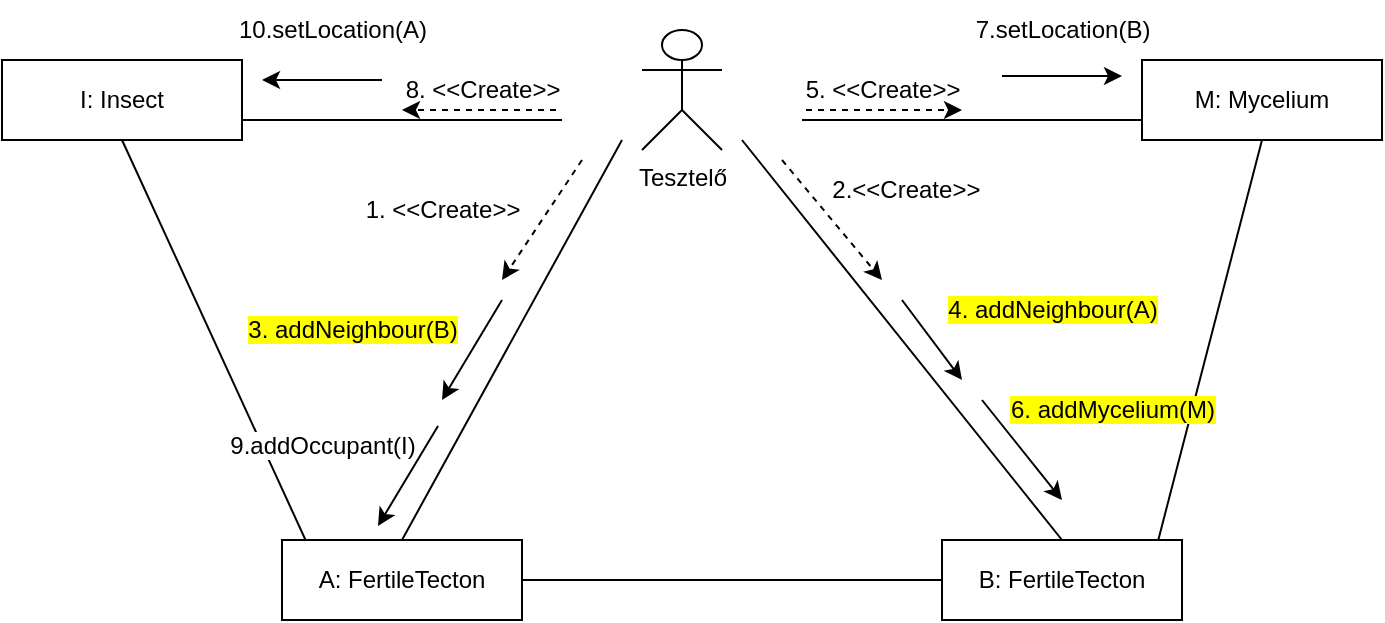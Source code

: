 <mxfile version="26.1.1" pages="22">
  <diagram id="Nx6oKG5-LbN6_K9ua5Kf" name="InsectMoveKomm">
    <mxGraphModel dx="2261" dy="836" grid="1" gridSize="10" guides="1" tooltips="1" connect="1" arrows="1" fold="1" page="1" pageScale="1" pageWidth="827" pageHeight="1169" math="0" shadow="0">
      <root>
        <mxCell id="0" />
        <mxCell id="1" parent="0" />
        <mxCell id="KTHwTXfS9fnGBjQAFuaj-23" value="A: FertileTecton" style="html=1;whiteSpace=wrap;" parent="1" vertex="1">
          <mxGeometry x="-30" y="320" width="120" height="40" as="geometry" />
        </mxCell>
        <mxCell id="KTHwTXfS9fnGBjQAFuaj-24" value="B: Fertile&lt;span style=&quot;background-color: transparent; color: light-dark(rgb(0, 0, 0), rgb(255, 255, 255));&quot;&gt;Tecton&lt;/span&gt;" style="html=1;whiteSpace=wrap;" parent="1" vertex="1">
          <mxGeometry x="300" y="320" width="120" height="40" as="geometry" />
        </mxCell>
        <mxCell id="KTHwTXfS9fnGBjQAFuaj-25" value="M: Mycelium" style="html=1;whiteSpace=wrap;" parent="1" vertex="1">
          <mxGeometry x="400" y="80" width="120" height="40" as="geometry" />
        </mxCell>
        <mxCell id="KTHwTXfS9fnGBjQAFuaj-26" value="" style="endArrow=none;html=1;rounded=0;exitX=0.5;exitY=0;exitDx=0;exitDy=0;entryX=0.25;entryY=1;entryDx=0;entryDy=0;" parent="1" source="KTHwTXfS9fnGBjQAFuaj-23" edge="1">
          <mxGeometry width="50" height="50" relative="1" as="geometry">
            <mxPoint x="110" y="170" as="sourcePoint" />
            <mxPoint x="140" y="120" as="targetPoint" />
          </mxGeometry>
        </mxCell>
        <mxCell id="KTHwTXfS9fnGBjQAFuaj-27" value="" style="endArrow=none;html=1;rounded=0;entryX=0.75;entryY=1;entryDx=0;entryDy=0;exitX=0.5;exitY=0;exitDx=0;exitDy=0;" parent="1" source="KTHwTXfS9fnGBjQAFuaj-24" edge="1">
          <mxGeometry width="50" height="50" relative="1" as="geometry">
            <mxPoint x="130" y="170" as="sourcePoint" />
            <mxPoint x="200" y="120" as="targetPoint" />
          </mxGeometry>
        </mxCell>
        <mxCell id="KTHwTXfS9fnGBjQAFuaj-28" value="" style="endArrow=none;html=1;rounded=0;entryX=1;entryY=0.75;entryDx=0;entryDy=0;exitX=0;exitY=0.75;exitDx=0;exitDy=0;" parent="1" source="KTHwTXfS9fnGBjQAFuaj-25" edge="1">
          <mxGeometry width="50" height="50" relative="1" as="geometry">
            <mxPoint x="170" y="170" as="sourcePoint" />
            <mxPoint x="230" y="110" as="targetPoint" />
          </mxGeometry>
        </mxCell>
        <mxCell id="KTHwTXfS9fnGBjQAFuaj-29" value="" style="endArrow=classic;html=1;rounded=0;dashed=1;" parent="1" edge="1">
          <mxGeometry width="50" height="50" relative="1" as="geometry">
            <mxPoint x="120" y="130" as="sourcePoint" />
            <mxPoint x="80" y="190" as="targetPoint" />
          </mxGeometry>
        </mxCell>
        <mxCell id="KTHwTXfS9fnGBjQAFuaj-30" value="" style="endArrow=classic;html=1;rounded=0;" parent="1" edge="1">
          <mxGeometry width="50" height="50" relative="1" as="geometry">
            <mxPoint x="80" y="200" as="sourcePoint" />
            <mxPoint x="50" y="250" as="targetPoint" />
          </mxGeometry>
        </mxCell>
        <mxCell id="KTHwTXfS9fnGBjQAFuaj-31" value="1. &amp;lt;&amp;lt;Create&amp;gt;&amp;gt;" style="text;html=1;align=center;verticalAlign=middle;resizable=0;points=[];autosize=1;strokeColor=none;fillColor=none;" parent="1" vertex="1">
          <mxGeometry y="140" width="100" height="30" as="geometry" />
        </mxCell>
        <mxCell id="KTHwTXfS9fnGBjQAFuaj-32" value="" style="endArrow=none;html=1;rounded=0;exitX=1;exitY=0.5;exitDx=0;exitDy=0;entryX=0;entryY=0.5;entryDx=0;entryDy=0;" parent="1" source="KTHwTXfS9fnGBjQAFuaj-23" target="KTHwTXfS9fnGBjQAFuaj-24" edge="1">
          <mxGeometry width="50" height="50" relative="1" as="geometry">
            <mxPoint x="150" y="270" as="sourcePoint" />
            <mxPoint x="200" y="220" as="targetPoint" />
          </mxGeometry>
        </mxCell>
        <mxCell id="KTHwTXfS9fnGBjQAFuaj-33" value="&lt;span style=&quot;background-color: light-dark(rgb(255, 255, 0), rgb(31, 31, 0));&quot;&gt;3. addNeighbour(B)&lt;/span&gt;" style="text;html=1;align=center;verticalAlign=middle;resizable=0;points=[];autosize=1;strokeColor=none;fillColor=none;" parent="1" vertex="1">
          <mxGeometry x="-60" y="200" width="130" height="30" as="geometry" />
        </mxCell>
        <mxCell id="KTHwTXfS9fnGBjQAFuaj-34" value="" style="endArrow=classic;html=1;rounded=0;dashed=1;" parent="1" edge="1">
          <mxGeometry width="50" height="50" relative="1" as="geometry">
            <mxPoint x="220" y="130" as="sourcePoint" />
            <mxPoint x="270" y="190" as="targetPoint" />
          </mxGeometry>
        </mxCell>
        <mxCell id="KTHwTXfS9fnGBjQAFuaj-35" value="" style="endArrow=classic;html=1;rounded=0;" parent="1" edge="1">
          <mxGeometry width="50" height="50" relative="1" as="geometry">
            <mxPoint x="280" y="200" as="sourcePoint" />
            <mxPoint x="310" y="240" as="targetPoint" />
          </mxGeometry>
        </mxCell>
        <mxCell id="KTHwTXfS9fnGBjQAFuaj-36" value="&amp;nbsp;2.&amp;lt;&amp;lt;Create&amp;gt;&amp;gt;" style="text;html=1;align=center;verticalAlign=middle;resizable=0;points=[];autosize=1;strokeColor=none;fillColor=none;" parent="1" vertex="1">
          <mxGeometry x="230" y="130" width="100" height="30" as="geometry" />
        </mxCell>
        <mxCell id="KTHwTXfS9fnGBjQAFuaj-37" value="&lt;span style=&quot;background-color: light-dark(rgb(255, 255, 0), rgb(237, 237, 237));&quot;&gt;4. addNeighbour(A)&lt;/span&gt;" style="text;html=1;align=center;verticalAlign=middle;resizable=0;points=[];autosize=1;strokeColor=none;fillColor=none;" parent="1" vertex="1">
          <mxGeometry x="290" y="190" width="130" height="30" as="geometry" />
        </mxCell>
        <mxCell id="KTHwTXfS9fnGBjQAFuaj-38" value="" style="endArrow=classic;html=1;rounded=0;dashed=1;" parent="1" edge="1">
          <mxGeometry width="50" height="50" relative="1" as="geometry">
            <mxPoint x="232" y="105" as="sourcePoint" />
            <mxPoint x="310" y="105" as="targetPoint" />
          </mxGeometry>
        </mxCell>
        <mxCell id="KTHwTXfS9fnGBjQAFuaj-39" value="5. &amp;lt;&amp;lt;Create&amp;gt;&amp;gt;" style="text;html=1;align=center;verticalAlign=middle;resizable=0;points=[];autosize=1;strokeColor=none;fillColor=none;" parent="1" vertex="1">
          <mxGeometry x="220" y="80" width="100" height="30" as="geometry" />
        </mxCell>
        <mxCell id="KTHwTXfS9fnGBjQAFuaj-42" value="" style="endArrow=none;html=1;rounded=0;exitX=0.901;exitY=0.002;exitDx=0;exitDy=0;entryX=0.5;entryY=1;entryDx=0;entryDy=0;exitPerimeter=0;" parent="1" source="KTHwTXfS9fnGBjQAFuaj-24" target="KTHwTXfS9fnGBjQAFuaj-25" edge="1">
          <mxGeometry width="50" height="50" relative="1" as="geometry">
            <mxPoint x="320" y="220" as="sourcePoint" />
            <mxPoint x="370" y="170" as="targetPoint" />
          </mxGeometry>
        </mxCell>
        <mxCell id="KTHwTXfS9fnGBjQAFuaj-44" value="" style="endArrow=classic;html=1;rounded=0;" parent="1" edge="1">
          <mxGeometry width="50" height="50" relative="1" as="geometry">
            <mxPoint x="320" y="250" as="sourcePoint" />
            <mxPoint x="360" y="300" as="targetPoint" />
          </mxGeometry>
        </mxCell>
        <mxCell id="KTHwTXfS9fnGBjQAFuaj-45" value="&lt;span style=&quot;background-color: light-dark(rgb(255, 255, 0), rgb(237, 237, 237));&quot;&gt;6. addMycelium(M)&lt;/span&gt;" style="text;html=1;align=center;verticalAlign=middle;resizable=0;points=[];autosize=1;strokeColor=none;fillColor=none;" parent="1" vertex="1">
          <mxGeometry x="320" y="240" width="130" height="30" as="geometry" />
        </mxCell>
        <mxCell id="0nTJMlT90NYdI3Qd_XGt-1" value="I: Insect" style="html=1;whiteSpace=wrap;" parent="1" vertex="1">
          <mxGeometry x="-170" y="80" width="120" height="40" as="geometry" />
        </mxCell>
        <mxCell id="0nTJMlT90NYdI3Qd_XGt-2" value="" style="endArrow=none;html=1;rounded=0;entryX=0;entryY=0.75;entryDx=0;entryDy=0;exitX=1;exitY=0.75;exitDx=0;exitDy=0;" parent="1" source="0nTJMlT90NYdI3Qd_XGt-1" edge="1">
          <mxGeometry width="50" height="50" relative="1" as="geometry">
            <mxPoint x="50" y="160" as="sourcePoint" />
            <mxPoint x="110" y="110" as="targetPoint" />
          </mxGeometry>
        </mxCell>
        <mxCell id="0nTJMlT90NYdI3Qd_XGt-3" value="8. &amp;lt;&amp;lt;Create&amp;gt;&amp;gt;" style="text;html=1;align=center;verticalAlign=middle;resizable=0;points=[];autosize=1;strokeColor=none;fillColor=none;" parent="1" vertex="1">
          <mxGeometry x="20" y="80" width="100" height="30" as="geometry" />
        </mxCell>
        <mxCell id="0nTJMlT90NYdI3Qd_XGt-4" value="" style="endArrow=classic;html=1;rounded=0;dashed=1;entryX=0.1;entryY=0.833;entryDx=0;entryDy=0;entryPerimeter=0;" parent="1" target="0nTJMlT90NYdI3Qd_XGt-3" edge="1">
          <mxGeometry width="50" height="50" relative="1" as="geometry">
            <mxPoint x="107" y="105" as="sourcePoint" />
            <mxPoint x="50" y="105" as="targetPoint" />
          </mxGeometry>
        </mxCell>
        <mxCell id="0nTJMlT90NYdI3Qd_XGt-5" value="" style="endArrow=none;html=1;rounded=0;entryX=0.5;entryY=1;entryDx=0;entryDy=0;exitX=0.099;exitY=0.006;exitDx=0;exitDy=0;exitPerimeter=0;" parent="1" source="KTHwTXfS9fnGBjQAFuaj-23" target="0nTJMlT90NYdI3Qd_XGt-1" edge="1">
          <mxGeometry width="50" height="50" relative="1" as="geometry">
            <mxPoint x="-170" y="170" as="sourcePoint" />
            <mxPoint x="-120" y="120" as="targetPoint" />
          </mxGeometry>
        </mxCell>
        <mxCell id="0nTJMlT90NYdI3Qd_XGt-6" value="" style="endArrow=classic;html=1;rounded=0;" parent="1" edge="1">
          <mxGeometry width="50" height="50" relative="1" as="geometry">
            <mxPoint x="48" y="263" as="sourcePoint" />
            <mxPoint x="18" y="313" as="targetPoint" />
          </mxGeometry>
        </mxCell>
        <mxCell id="0nTJMlT90NYdI3Qd_XGt-7" value="&lt;span style=&quot;background-color: light-dark(#ffffff, var(--ge-dark-color, #121212));&quot;&gt;9.addOccupant(I)&lt;/span&gt;" style="text;html=1;align=center;verticalAlign=middle;resizable=0;points=[];autosize=1;strokeColor=none;fillColor=none;" parent="1" vertex="1">
          <mxGeometry x="-70" y="258" width="120" height="30" as="geometry" />
        </mxCell>
        <mxCell id="g4Hm7MPi86v6ZumCUnpB-1" value="" style="endArrow=classic;html=1;rounded=0;" parent="1" edge="1">
          <mxGeometry width="50" height="50" relative="1" as="geometry">
            <mxPoint x="20" y="90" as="sourcePoint" />
            <mxPoint x="-40" y="90" as="targetPoint" />
          </mxGeometry>
        </mxCell>
        <mxCell id="g4Hm7MPi86v6ZumCUnpB-2" value="10.setLocation(A)" style="text;html=1;align=center;verticalAlign=middle;resizable=0;points=[];autosize=1;strokeColor=none;fillColor=none;" parent="1" vertex="1">
          <mxGeometry x="-65" y="50" width="120" height="30" as="geometry" />
        </mxCell>
        <mxCell id="g4Hm7MPi86v6ZumCUnpB-3" value="" style="endArrow=classic;html=1;rounded=0;" parent="1" edge="1">
          <mxGeometry width="50" height="50" relative="1" as="geometry">
            <mxPoint x="330" y="88" as="sourcePoint" />
            <mxPoint x="390" y="88" as="targetPoint" />
          </mxGeometry>
        </mxCell>
        <mxCell id="g4Hm7MPi86v6ZumCUnpB-4" value="7.setLocation(B)" style="text;html=1;align=center;verticalAlign=middle;resizable=0;points=[];autosize=1;strokeColor=none;fillColor=none;" parent="1" vertex="1">
          <mxGeometry x="305" y="50" width="110" height="30" as="geometry" />
        </mxCell>
        <mxCell id="Lb9oEmAlgcGAxkPkl_FX-1" value="Tesztelő" style="shape=umlActor;verticalLabelPosition=bottom;verticalAlign=top;html=1;" parent="1" vertex="1">
          <mxGeometry x="150" y="65" width="40" height="60" as="geometry" />
        </mxCell>
      </root>
    </mxGraphModel>
  </diagram>
  <diagram id="DGi-5G2lmyKIZ8D-pALT" name="InsectMoveSeq">
    <mxGraphModel dx="1434" dy="836" grid="1" gridSize="10" guides="1" tooltips="1" connect="1" arrows="1" fold="1" page="1" pageScale="1" pageWidth="827" pageHeight="1169" math="0" shadow="0">
      <root>
        <mxCell id="0" />
        <mxCell id="1" parent="0" />
        <mxCell id="QItBPMGu09h0DW1r_oS0-35" value="I: Insect" style="shape=umlLifeline;perimeter=lifelinePerimeter;whiteSpace=wrap;html=1;container=1;dropTarget=0;collapsible=0;recursiveResize=0;outlineConnect=0;portConstraint=eastwest;newEdgeStyle={&quot;curved&quot;:0,&quot;rounded&quot;:0};" parent="1" vertex="1">
          <mxGeometry x="160" y="60" width="100" height="440" as="geometry" />
        </mxCell>
        <mxCell id="QItBPMGu09h0DW1r_oS0-36" value="" style="html=1;points=[[0,0,0,0,5],[0,1,0,0,-5],[1,0,0,0,5],[1,1,0,0,-5]];perimeter=orthogonalPerimeter;outlineConnect=0;targetShapes=umlLifeline;portConstraint=eastwest;newEdgeStyle={&quot;curved&quot;:0,&quot;rounded&quot;:0};" parent="QItBPMGu09h0DW1r_oS0-35" vertex="1">
          <mxGeometry x="45" y="70" width="10" height="330" as="geometry" />
        </mxCell>
        <mxCell id="QItBPMGu09h0DW1r_oS0-37" value="move(B:Tecton)" style="html=1;verticalAlign=bottom;startArrow=oval;endArrow=block;startSize=8;curved=0;rounded=0;entryX=0;entryY=0;entryDx=0;entryDy=5;" parent="QItBPMGu09h0DW1r_oS0-35" target="QItBPMGu09h0DW1r_oS0-36" edge="1">
          <mxGeometry x="-0.043" relative="1" as="geometry">
            <mxPoint x="-90" y="75" as="sourcePoint" />
            <mxPoint as="offset" />
          </mxGeometry>
        </mxCell>
        <mxCell id="QItBPMGu09h0DW1r_oS0-38" value="A: FertileTecton&lt;div&gt;(location)&lt;/div&gt;" style="shape=umlLifeline;perimeter=lifelinePerimeter;whiteSpace=wrap;html=1;container=1;dropTarget=0;collapsible=0;recursiveResize=0;outlineConnect=0;portConstraint=eastwest;newEdgeStyle={&quot;curved&quot;:0,&quot;rounded&quot;:0};" parent="1" vertex="1">
          <mxGeometry x="310" y="60" width="100" height="440" as="geometry" />
        </mxCell>
        <mxCell id="QItBPMGu09h0DW1r_oS0-39" value="" style="html=1;points=[[0,0,0,0,5],[0,1,0,0,-5],[1,0,0,0,5],[1,1,0,0,-5]];perimeter=orthogonalPerimeter;outlineConnect=0;targetShapes=umlLifeline;portConstraint=eastwest;newEdgeStyle={&quot;curved&quot;:0,&quot;rounded&quot;:0};" parent="QItBPMGu09h0DW1r_oS0-38" vertex="1">
          <mxGeometry x="45" y="110" width="10" height="80" as="geometry" />
        </mxCell>
        <mxCell id="QItBPMGu09h0DW1r_oS0-40" value="B: FertileT&lt;span style=&quot;background-color: transparent; color: light-dark(rgb(0, 0, 0), rgb(255, 255, 255));&quot;&gt;ecton&lt;/span&gt;" style="shape=umlLifeline;perimeter=lifelinePerimeter;whiteSpace=wrap;html=1;container=1;dropTarget=0;collapsible=0;recursiveResize=0;outlineConnect=0;portConstraint=eastwest;newEdgeStyle={&quot;curved&quot;:0,&quot;rounded&quot;:0};" parent="1" vertex="1">
          <mxGeometry x="440" y="60" width="100" height="440" as="geometry" />
        </mxCell>
        <mxCell id="QItBPMGu09h0DW1r_oS0-41" value="" style="html=1;points=[[0,0,0,0,5],[0,1,0,0,-5],[1,0,0,0,5],[1,1,0,0,-5]];perimeter=orthogonalPerimeter;outlineConnect=0;targetShapes=umlLifeline;portConstraint=eastwest;newEdgeStyle={&quot;curved&quot;:0,&quot;rounded&quot;:0};" parent="QItBPMGu09h0DW1r_oS0-40" vertex="1">
          <mxGeometry x="45" y="80" width="10" height="300" as="geometry" />
        </mxCell>
        <mxCell id="QItBPMGu09h0DW1r_oS0-42" value="setLocation(B)" style="html=1;verticalAlign=bottom;endArrow=block;curved=0;rounded=0;" parent="1" source="QItBPMGu09h0DW1r_oS0-41" target="QItBPMGu09h0DW1r_oS0-36" edge="1">
          <mxGeometry relative="1" as="geometry">
            <mxPoint x="215" y="275" as="sourcePoint" />
            <mxPoint x="485" y="275" as="targetPoint" />
            <Array as="points" />
          </mxGeometry>
        </mxCell>
        <mxCell id="QItBPMGu09h0DW1r_oS0-43" value="" style="html=1;verticalAlign=bottom;endArrow=open;dashed=1;endSize=8;curved=0;rounded=0;" parent="1" edge="1">
          <mxGeometry relative="1" as="geometry">
            <mxPoint x="485.0" y="321.0" as="targetPoint" />
            <mxPoint x="215.0" y="321.0" as="sourcePoint" />
          </mxGeometry>
        </mxCell>
        <mxCell id="QItBPMGu09h0DW1r_oS0-44" value="opt" style="shape=umlFrame;whiteSpace=wrap;html=1;pointerEvents=0;" parent="1" vertex="1">
          <mxGeometry x="90" y="160" width="440" height="180" as="geometry" />
        </mxCell>
        <mxCell id="QItBPMGu09h0DW1r_oS0-45" value="[A is neighbour to B&amp;nbsp;&lt;div&gt;&amp;amp;&amp;amp;&lt;/div&gt;&lt;div&gt;&amp;nbsp;B has Mycelium]&lt;/div&gt;" style="text;html=1;align=center;verticalAlign=middle;resizable=0;points=[];autosize=1;strokeColor=none;fillColor=none;" parent="1" vertex="1">
          <mxGeometry x="80" y="190" width="130" height="60" as="geometry" />
        </mxCell>
        <mxCell id="QItBPMGu09h0DW1r_oS0-46" value="&lt;span&gt;moveInsect(I, A)&lt;/span&gt;" style="html=1;verticalAlign=bottom;endArrow=block;curved=0;rounded=0;entryX=0;entryY=0;entryDx=0;entryDy=5;" parent="1" source="QItBPMGu09h0DW1r_oS0-36" target="QItBPMGu09h0DW1r_oS0-41" edge="1">
          <mxGeometry x="0.074" relative="1" as="geometry">
            <mxPoint x="415" y="145" as="sourcePoint" />
            <mxPoint as="offset" />
          </mxGeometry>
        </mxCell>
        <mxCell id="QItBPMGu09h0DW1r_oS0-47" value="" style="shape=umlLifeline;perimeter=lifelinePerimeter;whiteSpace=wrap;html=1;container=1;dropTarget=0;collapsible=0;recursiveResize=0;outlineConnect=0;portConstraint=eastwest;newEdgeStyle={&quot;curved&quot;:0,&quot;rounded&quot;:0};participant=umlActor;" parent="1" vertex="1">
          <mxGeometry x="60" y="60" width="20" height="440" as="geometry" />
        </mxCell>
        <mxCell id="QItBPMGu09h0DW1r_oS0-48" value="Tesztelő" style="text;html=1;align=center;verticalAlign=middle;resizable=0;points=[];autosize=1;strokeColor=none;fillColor=none;" parent="1" vertex="1">
          <mxGeometry x="40" y="40" width="60" height="30" as="geometry" />
        </mxCell>
        <mxCell id="QItBPMGu09h0DW1r_oS0-49" value="" style="endArrow=classic;html=1;rounded=0;" parent="1" edge="1">
          <mxGeometry width="50" height="50" relative="1" as="geometry">
            <mxPoint x="485" y="180" as="sourcePoint" />
            <mxPoint x="365" y="180" as="targetPoint" />
          </mxGeometry>
        </mxCell>
        <mxCell id="QItBPMGu09h0DW1r_oS0-50" value="" style="endArrow=classic;html=1;rounded=0;dashed=1;" parent="1" edge="1">
          <mxGeometry width="50" height="50" relative="1" as="geometry">
            <mxPoint x="365" y="240" as="sourcePoint" />
            <mxPoint x="485" y="240" as="targetPoint" />
          </mxGeometry>
        </mxCell>
        <mxCell id="QItBPMGu09h0DW1r_oS0-51" value="removeOccupant(I)" style="text;html=1;align=center;verticalAlign=middle;resizable=0;points=[];autosize=1;strokeColor=none;fillColor=none;" parent="1" vertex="1">
          <mxGeometry x="360" y="160" width="130" height="30" as="geometry" />
        </mxCell>
        <mxCell id="QItBPMGu09h0DW1r_oS0-52" value="" style="endArrow=open;html=1;rounded=0;dashed=1;endFill=0;" parent="1" edge="1">
          <mxGeometry width="50" height="50" relative="1" as="geometry">
            <mxPoint x="485" y="367" as="sourcePoint" />
            <mxPoint x="215" y="367" as="targetPoint" />
          </mxGeometry>
        </mxCell>
      </root>
    </mxGraphModel>
  </diagram>
  <diagram id="WkQfJwDk_FmEmffNmkxb" name="TectonBreak/InsectCutKomm">
    <mxGraphModel dx="2261" dy="836" grid="1" gridSize="10" guides="1" tooltips="1" connect="1" arrows="1" fold="1" page="1" pageScale="1" pageWidth="827" pageHeight="1169" math="0" shadow="0">
      <root>
        <mxCell id="0" />
        <mxCell id="1" parent="0" />
        <mxCell id="piZizYv95zV-L4VTFKx0-1" value="Tesztelő" style="shape=umlActor;verticalLabelPosition=bottom;verticalAlign=top;html=1;" parent="1" vertex="1">
          <mxGeometry x="280" y="100" width="41" height="60" as="geometry" />
        </mxCell>
        <mxCell id="piZizYv95zV-L4VTFKx0-5" value="A: FertileTecton" style="html=1;whiteSpace=wrap;" parent="1" vertex="1">
          <mxGeometry x="160" y="320" width="120" height="40" as="geometry" />
        </mxCell>
        <mxCell id="piZizYv95zV-L4VTFKx0-7" value="M: Mycelium" style="html=1;whiteSpace=wrap;" parent="1" vertex="1">
          <mxGeometry x="-40" y="120" width="120" height="40" as="geometry" />
        </mxCell>
        <mxCell id="piZizYv95zV-L4VTFKx0-9" value="I: Insect" style="html=1;whiteSpace=wrap;" parent="1" vertex="1">
          <mxGeometry x="10" y="290" width="120" height="40" as="geometry" />
        </mxCell>
        <mxCell id="piZizYv95zV-L4VTFKx0-11" value="B: FertileTecton" style="html=1;whiteSpace=wrap;" parent="1" vertex="1">
          <mxGeometry x="320" y="320" width="120" height="40" as="geometry" />
        </mxCell>
        <mxCell id="piZizYv95zV-L4VTFKx0-12" value="MB: MushroomBody" style="html=1;whiteSpace=wrap;" parent="1" vertex="1">
          <mxGeometry x="520" y="120" width="120" height="40" as="geometry" />
        </mxCell>
        <mxCell id="piZizYv95zV-L4VTFKx0-13" value="" style="endArrow=none;html=1;rounded=0;" parent="1" source="piZizYv95zV-L4VTFKx0-7" edge="1">
          <mxGeometry width="50" height="50" relative="1" as="geometry">
            <mxPoint x="230" y="190" as="sourcePoint" />
            <mxPoint x="280" y="140" as="targetPoint" />
          </mxGeometry>
        </mxCell>
        <mxCell id="piZizYv95zV-L4VTFKx0-14" value="" style="endArrow=none;html=1;rounded=0;exitX=0.5;exitY=0;exitDx=0;exitDy=0;" parent="1" source="piZizYv95zV-L4VTFKx0-9" edge="1">
          <mxGeometry width="50" height="50" relative="1" as="geometry">
            <mxPoint x="230" y="210" as="sourcePoint" />
            <mxPoint x="280" y="160" as="targetPoint" />
          </mxGeometry>
        </mxCell>
        <mxCell id="piZizYv95zV-L4VTFKx0-15" value="" style="endArrow=none;html=1;rounded=0;exitX=0.5;exitY=0;exitDx=0;exitDy=0;" parent="1" source="piZizYv95zV-L4VTFKx0-5" edge="1">
          <mxGeometry width="50" height="50" relative="1" as="geometry">
            <mxPoint x="240" y="210" as="sourcePoint" />
            <mxPoint x="290" y="160" as="targetPoint" />
          </mxGeometry>
        </mxCell>
        <mxCell id="piZizYv95zV-L4VTFKx0-16" value="" style="endArrow=none;html=1;rounded=0;entryX=0;entryY=0.5;entryDx=0;entryDy=0;" parent="1" target="piZizYv95zV-L4VTFKx0-12" edge="1">
          <mxGeometry width="50" height="50" relative="1" as="geometry">
            <mxPoint x="320" y="140" as="sourcePoint" />
            <mxPoint x="370" y="90" as="targetPoint" />
          </mxGeometry>
        </mxCell>
        <mxCell id="piZizYv95zV-L4VTFKx0-17" value="" style="endArrow=none;html=1;rounded=0;exitX=1;exitY=0.5;exitDx=0;exitDy=0;entryX=0.5;entryY=1;entryDx=0;entryDy=0;" parent="1" source="piZizYv95zV-L4VTFKx0-11" target="piZizYv95zV-L4VTFKx0-12" edge="1">
          <mxGeometry width="50" height="50" relative="1" as="geometry">
            <mxPoint x="490" y="210" as="sourcePoint" />
            <mxPoint x="540" y="160" as="targetPoint" />
          </mxGeometry>
        </mxCell>
        <mxCell id="piZizYv95zV-L4VTFKx0-18" value="" style="endArrow=none;html=1;rounded=0;entryX=0.5;entryY=0;entryDx=0;entryDy=0;" parent="1" target="piZizYv95zV-L4VTFKx0-11" edge="1">
          <mxGeometry width="50" height="50" relative="1" as="geometry">
            <mxPoint x="310" y="160" as="sourcePoint" />
            <mxPoint x="360" y="110" as="targetPoint" />
          </mxGeometry>
        </mxCell>
        <mxCell id="piZizYv95zV-L4VTFKx0-19" value="" style="endArrow=none;html=1;rounded=0;exitX=0.25;exitY=0;exitDx=0;exitDy=0;" parent="1" source="piZizYv95zV-L4VTFKx0-5" edge="1">
          <mxGeometry width="50" height="50" relative="1" as="geometry">
            <mxPoint x="-30" y="210" as="sourcePoint" />
            <mxPoint x="20" y="160" as="targetPoint" />
          </mxGeometry>
        </mxCell>
        <mxCell id="piZizYv95zV-L4VTFKx0-20" value="" style="endArrow=none;html=1;rounded=0;entryX=0;entryY=0.5;entryDx=0;entryDy=0;exitX=1;exitY=0.5;exitDx=0;exitDy=0;" parent="1" source="piZizYv95zV-L4VTFKx0-9" target="piZizYv95zV-L4VTFKx0-5" edge="1">
          <mxGeometry width="50" height="50" relative="1" as="geometry">
            <mxPoint x="80" y="340" as="sourcePoint" />
            <mxPoint x="130" y="290" as="targetPoint" />
          </mxGeometry>
        </mxCell>
        <mxCell id="bCMULgIOAnwBznVPx-bd-1" value="" style="endArrow=classic;html=1;rounded=0;dashed=1;" parent="1" edge="1">
          <mxGeometry width="50" height="50" relative="1" as="geometry">
            <mxPoint x="275" y="170" as="sourcePoint" />
            <mxPoint x="250" y="220" as="targetPoint" />
          </mxGeometry>
        </mxCell>
        <mxCell id="bCMULgIOAnwBznVPx-bd-2" value="1. &amp;lt;&amp;lt;Create&amp;gt;&amp;gt;" style="text;html=1;align=center;verticalAlign=middle;resizable=0;points=[];autosize=1;strokeColor=none;fillColor=none;fontSize=7;rotation=-60;" parent="1" vertex="1">
          <mxGeometry x="226" y="178" width="70" height="20" as="geometry" />
        </mxCell>
        <mxCell id="bCMULgIOAnwBznVPx-bd-3" value="" style="endArrow=classic;html=1;rounded=0;dashed=1;" parent="1" edge="1">
          <mxGeometry width="50" height="50" relative="1" as="geometry">
            <mxPoint x="325" y="170" as="sourcePoint" />
            <mxPoint x="350" y="220" as="targetPoint" />
          </mxGeometry>
        </mxCell>
        <mxCell id="bCMULgIOAnwBznVPx-bd-6" value="2. &amp;lt;&amp;lt;Create&amp;gt;&amp;gt;" style="text;html=1;align=center;verticalAlign=middle;resizable=0;points=[];autosize=1;strokeColor=none;fillColor=none;fontSize=7;rotation=65;" parent="1" vertex="1">
          <mxGeometry x="305" y="178" width="70" height="20" as="geometry" />
        </mxCell>
        <mxCell id="bCMULgIOAnwBznVPx-bd-7" value="" style="endArrow=classic;html=1;rounded=0;" parent="1" edge="1">
          <mxGeometry width="50" height="50" relative="1" as="geometry">
            <mxPoint x="255" y="180" as="sourcePoint" />
            <mxPoint x="230" y="230" as="targetPoint" />
          </mxGeometry>
        </mxCell>
        <mxCell id="bCMULgIOAnwBznVPx-bd-8" value="" style="endArrow=classic;html=1;rounded=0;" parent="1" edge="1">
          <mxGeometry width="50" height="50" relative="1" as="geometry">
            <mxPoint x="350" y="180" as="sourcePoint" />
            <mxPoint x="375" y="230" as="targetPoint" />
          </mxGeometry>
        </mxCell>
        <mxCell id="bCMULgIOAnwBznVPx-bd-9" value="4. addNeighbour(A)" style="text;html=1;align=center;verticalAlign=middle;resizable=0;points=[];autosize=1;strokeColor=none;fillColor=none;fontSize=7;rotation=65;" parent="1" vertex="1">
          <mxGeometry x="331" y="189" width="80" height="20" as="geometry" />
        </mxCell>
        <mxCell id="fjCUVH5A8lmbl4xl2kCv-1" value="3. addNeighbour(B)" style="text;html=1;align=center;verticalAlign=middle;resizable=0;points=[];autosize=1;strokeColor=none;fillColor=none;fontSize=7;rotation=-60;" parent="1" vertex="1">
          <mxGeometry x="190" y="202" width="80" height="20" as="geometry" />
        </mxCell>
        <mxCell id="tvBqwlWf1nKt4ZeucWfY-1" value="5. &amp;lt;&amp;lt;Create&amp;gt;&amp;gt;" style="text;html=1;align=center;verticalAlign=middle;resizable=0;points=[];autosize=1;strokeColor=none;fillColor=none;" parent="1" vertex="1">
          <mxGeometry x="180" y="110" width="100" height="30" as="geometry" />
        </mxCell>
        <mxCell id="tvBqwlWf1nKt4ZeucWfY-2" value="" style="endArrow=classic;html=1;rounded=0;dashed=1;entryX=0.1;entryY=0.833;entryDx=0;entryDy=0;entryPerimeter=0;" parent="1" target="tvBqwlWf1nKt4ZeucWfY-1" edge="1">
          <mxGeometry width="50" height="50" relative="1" as="geometry">
            <mxPoint x="267" y="135" as="sourcePoint" />
            <mxPoint x="210" y="135" as="targetPoint" />
          </mxGeometry>
        </mxCell>
        <mxCell id="tvBqwlWf1nKt4ZeucWfY-3" value="" style="endArrow=classic;html=1;rounded=0;" parent="1" edge="1">
          <mxGeometry width="50" height="50" relative="1" as="geometry">
            <mxPoint x="169" y="134" as="sourcePoint" />
            <mxPoint x="109" y="134" as="targetPoint" />
          </mxGeometry>
        </mxCell>
        <mxCell id="tvBqwlWf1nKt4ZeucWfY-4" value="7.setLocation(A)" style="text;html=1;align=center;verticalAlign=middle;resizable=0;points=[];autosize=1;strokeColor=none;fillColor=none;" parent="1" vertex="1">
          <mxGeometry x="80" y="110" width="110" height="30" as="geometry" />
        </mxCell>
        <mxCell id="riJG0g-OWUxnyY4k5XAq-1" value="" style="endArrow=classic;html=1;rounded=0;" parent="1" edge="1">
          <mxGeometry width="50" height="50" relative="1" as="geometry">
            <mxPoint x="245" y="240" as="sourcePoint" />
            <mxPoint x="220" y="290" as="targetPoint" />
          </mxGeometry>
        </mxCell>
        <mxCell id="riJG0g-OWUxnyY4k5XAq-2" value="&lt;font style=&quot;font-size: 7px;&quot;&gt;6. addMycelium(M)&lt;/font&gt;" style="text;html=1;align=center;verticalAlign=middle;resizable=0;points=[];autosize=1;strokeColor=none;fillColor=none;fontSize=4;rotation=-60;" parent="1" vertex="1">
          <mxGeometry x="186" y="252" width="80" height="20" as="geometry" />
        </mxCell>
        <mxCell id="mTtOq7Rk848qJiQifPd5-1" value="" style="endArrow=classic;html=1;rounded=0;" parent="1" edge="1">
          <mxGeometry width="50" height="50" relative="1" as="geometry">
            <mxPoint x="355" y="240" as="sourcePoint" />
            <mxPoint x="380" y="290" as="targetPoint" />
          </mxGeometry>
        </mxCell>
        <mxCell id="mTtOq7Rk848qJiQifPd5-2" value="9. set&lt;span style=&quot;background-color: transparent; color: light-dark(rgb(0, 0, 0), rgb(255, 255, 255));&quot;&gt;MushroomBody(MB)&lt;/span&gt;" style="text;html=1;align=center;verticalAlign=middle;resizable=0;points=[];autosize=1;strokeColor=none;fillColor=none;fontSize=7;rotation=65;" parent="1" vertex="1">
          <mxGeometry x="326" y="249" width="100" height="20" as="geometry" />
        </mxCell>
        <mxCell id="mTtOq7Rk848qJiQifPd5-5" value="8. &amp;lt;&amp;lt;Create&amp;gt;&amp;gt;" style="text;html=1;align=center;verticalAlign=middle;resizable=0;points=[];autosize=1;strokeColor=none;fillColor=none;" parent="1" vertex="1">
          <mxGeometry x="314" y="110" width="100" height="30" as="geometry" />
        </mxCell>
        <mxCell id="mTtOq7Rk848qJiQifPd5-6" value="" style="endArrow=classic;html=1;rounded=0;dashed=1;" parent="1" edge="1">
          <mxGeometry width="50" height="50" relative="1" as="geometry">
            <mxPoint x="330" y="135" as="sourcePoint" />
            <mxPoint x="410" y="135" as="targetPoint" />
          </mxGeometry>
        </mxCell>
        <mxCell id="mTtOq7Rk848qJiQifPd5-7" value="" style="endArrow=classic;html=1;rounded=0;" parent="1" edge="1">
          <mxGeometry width="50" height="50" relative="1" as="geometry">
            <mxPoint x="431" y="134.76" as="sourcePoint" />
            <mxPoint x="490" y="135" as="targetPoint" />
          </mxGeometry>
        </mxCell>
        <mxCell id="mTtOq7Rk848qJiQifPd5-8" value="10.setLocation(B)" style="text;html=1;align=center;verticalAlign=middle;resizable=0;points=[];autosize=1;strokeColor=none;fillColor=none;" parent="1" vertex="1">
          <mxGeometry x="405" y="110" width="120" height="30" as="geometry" />
        </mxCell>
        <mxCell id="mTtOq7Rk848qJiQifPd5-9" value="" style="endArrow=classic;html=1;rounded=0;" parent="1" edge="1">
          <mxGeometry width="50" height="50" relative="1" as="geometry">
            <mxPoint x="221" y="248" as="sourcePoint" />
            <mxPoint x="196" y="298" as="targetPoint" />
          </mxGeometry>
        </mxCell>
        <mxCell id="mTtOq7Rk848qJiQifPd5-10" value="12. addOccupant(I)" style="text;html=1;align=center;verticalAlign=middle;resizable=0;points=[];autosize=1;strokeColor=none;fillColor=none;fontSize=7;rotation=-60;" parent="1" vertex="1">
          <mxGeometry x="156" y="270" width="80" height="20" as="geometry" />
        </mxCell>
        <mxCell id="mTtOq7Rk848qJiQifPd5-11" value="" style="endArrow=classic;html=1;rounded=0;dashed=1;" parent="1" edge="1">
          <mxGeometry width="50" height="50" relative="1" as="geometry">
            <mxPoint x="250" y="170" as="sourcePoint" />
            <mxPoint x="200" y="200" as="targetPoint" />
          </mxGeometry>
        </mxCell>
        <mxCell id="mTtOq7Rk848qJiQifPd5-12" value="" style="endArrow=classic;html=1;rounded=0;" parent="1" edge="1">
          <mxGeometry width="50" height="50" relative="1" as="geometry">
            <mxPoint x="190" y="209" as="sourcePoint" />
            <mxPoint x="140" y="239" as="targetPoint" />
          </mxGeometry>
        </mxCell>
        <mxCell id="mTtOq7Rk848qJiQifPd5-13" value="11.&amp;lt;&amp;lt;Create&amp;gt;&amp;gt;" style="text;html=1;align=center;verticalAlign=middle;resizable=0;points=[];autosize=1;strokeColor=none;fillColor=none;rotation=-30;fontSize=9;" parent="1" vertex="1">
          <mxGeometry x="180" y="169" width="80" height="20" as="geometry" />
        </mxCell>
        <mxCell id="mTtOq7Rk848qJiQifPd5-14" value="13.setLocation(A)" style="text;html=1;align=center;verticalAlign=middle;resizable=0;points=[];autosize=1;strokeColor=none;fillColor=none;rotation=-30;fontSize=9;" parent="1" vertex="1">
          <mxGeometry x="115" y="209" width="90" height="20" as="geometry" />
        </mxCell>
        <mxCell id="P_ydIXDGswRYzZgBW_HB-1" value="" style="endArrow=none;html=1;rounded=0;entryX=0;entryY=0.5;entryDx=0;entryDy=0;exitX=1;exitY=0.5;exitDx=0;exitDy=0;" parent="1" source="piZizYv95zV-L4VTFKx0-5" target="piZizYv95zV-L4VTFKx0-11" edge="1">
          <mxGeometry width="50" height="50" relative="1" as="geometry">
            <mxPoint x="260" y="460" as="sourcePoint" />
            <mxPoint x="310" y="410" as="targetPoint" />
          </mxGeometry>
        </mxCell>
      </root>
    </mxGraphModel>
  </diagram>
  <diagram id="URyp6QlPK2ywkBjhRZfp" name="TectonBreakSeq">
    <mxGraphModel dx="2261" dy="836" grid="1" gridSize="10" guides="1" tooltips="1" connect="1" arrows="1" fold="1" page="1" pageScale="1" pageWidth="827" pageHeight="1169" math="0" shadow="0">
      <root>
        <mxCell id="0" />
        <mxCell id="1" parent="0" />
        <mxCell id="OSx9XsLOHl6zowm5ga0C-1" value="A: FertileTecton" style="shape=umlLifeline;perimeter=lifelinePerimeter;whiteSpace=wrap;html=1;container=1;dropTarget=0;collapsible=0;recursiveResize=0;outlineConnect=0;portConstraint=eastwest;newEdgeStyle={&quot;curved&quot;:0,&quot;rounded&quot;:0};" parent="1" vertex="1">
          <mxGeometry x="150" y="120" width="100" height="640" as="geometry" />
        </mxCell>
        <mxCell id="OSx9XsLOHl6zowm5ga0C-2" value="" style="html=1;points=[[0,0,0,0,5],[0,1,0,0,-5],[1,0,0,0,5],[1,1,0,0,-5]];perimeter=orthogonalPerimeter;outlineConnect=0;targetShapes=umlLifeline;portConstraint=eastwest;newEdgeStyle={&quot;curved&quot;:0,&quot;rounded&quot;:0};" parent="OSx9XsLOHl6zowm5ga0C-1" vertex="1">
          <mxGeometry x="45" y="80" width="10" height="520" as="geometry" />
        </mxCell>
        <mxCell id="OSx9XsLOHl6zowm5ga0C-4" value="Mycelia[i]: Mycelium&lt;div&gt;(M&lt;span style=&quot;background-color: transparent; color: light-dark(rgb(0, 0, 0), rgb(255, 255, 255));&quot;&gt;)&lt;/span&gt;&lt;/div&gt;" style="shape=umlLifeline;perimeter=lifelinePerimeter;whiteSpace=wrap;html=1;container=1;dropTarget=0;collapsible=0;recursiveResize=0;outlineConnect=0;portConstraint=eastwest;newEdgeStyle={&quot;curved&quot;:0,&quot;rounded&quot;:0};" parent="1" vertex="1">
          <mxGeometry x="310" y="120" width="120" height="230" as="geometry" />
        </mxCell>
        <mxCell id="OSx9XsLOHl6zowm5ga0C-5" value="" style="html=1;points=[[0,0,0,0,5],[0,1,0,0,-5],[1,0,0,0,5],[1,1,0,0,-5]];perimeter=orthogonalPerimeter;outlineConnect=0;targetShapes=umlLifeline;portConstraint=eastwest;newEdgeStyle={&quot;curved&quot;:0,&quot;rounded&quot;:0};" parent="OSx9XsLOHl6zowm5ga0C-4" vertex="1">
          <mxGeometry x="55" y="125" width="10" height="80" as="geometry" />
        </mxCell>
        <mxCell id="OSx9XsLOHl6zowm5ga0C-6" value="loop" style="shape=umlFrame;whiteSpace=wrap;html=1;pointerEvents=0;" parent="1" vertex="1">
          <mxGeometry x="130" y="230" width="260" height="140" as="geometry" />
        </mxCell>
        <mxCell id="OSx9XsLOHl6zowm5ga0C-7" value="[Mycelia]" style="text;html=1;align=center;verticalAlign=middle;resizable=0;points=[];autosize=1;strokeColor=none;fillColor=none;" parent="1" vertex="1">
          <mxGeometry x="130" y="260" width="70" height="30" as="geometry" />
        </mxCell>
        <mxCell id="OSx9XsLOHl6zowm5ga0C-8" value="delete()" style="html=1;verticalAlign=bottom;endArrow=block;curved=0;rounded=0;entryX=0;entryY=0;entryDx=0;entryDy=5;fontSize=12;" parent="1" source="OSx9XsLOHl6zowm5ga0C-2" target="OSx9XsLOHl6zowm5ga0C-5" edge="1">
          <mxGeometry relative="1" as="geometry">
            <mxPoint x="230" y="250" as="sourcePoint" />
            <mxPoint as="offset" />
          </mxGeometry>
        </mxCell>
        <mxCell id="OSx9XsLOHl6zowm5ga0C-9" value="" style="html=1;verticalAlign=bottom;endArrow=open;dashed=1;endSize=8;curved=0;rounded=0;exitX=0;exitY=1;exitDx=0;exitDy=-5;" parent="1" source="OSx9XsLOHl6zowm5ga0C-5" target="OSx9XsLOHl6zowm5ga0C-2" edge="1">
          <mxGeometry relative="1" as="geometry">
            <mxPoint x="195" y="315.0" as="targetPoint" />
          </mxGeometry>
        </mxCell>
        <mxCell id="OSx9XsLOHl6zowm5ga0C-10" value="Tektontörés esetén a kettétört tektonon található összes gombafonál elszakad." style="shape=note;size=20;whiteSpace=wrap;html=1;fontColor=#000000;labelBackgroundColor=none;" parent="1" vertex="1">
          <mxGeometry x="700" y="250" width="230" height="70" as="geometry" />
        </mxCell>
        <mxCell id="OSx9XsLOHl6zowm5ga0C-11" value="newt: FertileTecton" style="shape=umlLifeline;perimeter=lifelinePerimeter;whiteSpace=wrap;html=1;container=1;dropTarget=0;collapsible=0;recursiveResize=0;outlineConnect=0;portConstraint=eastwest;newEdgeStyle={&quot;curved&quot;:0,&quot;rounded&quot;:0};" parent="1" vertex="1">
          <mxGeometry x="320" y="630" width="100" height="130" as="geometry" />
        </mxCell>
        <mxCell id="OSx9XsLOHl6zowm5ga0C-12" value="Create" style="endArrow=open;endSize=12;dashed=1;html=1;rounded=0;" parent="1" source="OSx9XsLOHl6zowm5ga0C-2" edge="1">
          <mxGeometry width="160" relative="1" as="geometry">
            <mxPoint x="202.5" y="650" as="sourcePoint" />
            <mxPoint x="320" y="650" as="targetPoint" />
          </mxGeometry>
        </mxCell>
        <mxCell id="OSx9XsLOHl6zowm5ga0C-13" value="opt" style="shape=umlFrame;whiteSpace=wrap;html=1;pointerEvents=0;" parent="1" vertex="1">
          <mxGeometry x="20" y="215" width="660" height="475" as="geometry" />
        </mxCell>
        <mxCell id="OSx9XsLOHl6zowm5ga0C-14" value="[breakTimer==0]" style="text;html=1;align=center;verticalAlign=middle;resizable=0;points=[];autosize=1;strokeColor=none;fillColor=none;" parent="1" vertex="1">
          <mxGeometry x="20" y="250" width="110" height="30" as="geometry" />
        </mxCell>
        <mxCell id="OSx9XsLOHl6zowm5ga0C-15" value="&lt;div&gt;Tektontöréskor az uj tekton mindig FertileTecton lesz&lt;/div&gt;Konstruktorban megkapja az eredeti tectont, és hozzáadja a szomszédjaihoz (ez lesz az egyetlen szomszédja); Az eredeti tecton is hozzáadja az újat a szomszédjaihoz" style="shape=note;size=20;whiteSpace=wrap;html=1;" parent="1" vertex="1">
          <mxGeometry x="700" y="620" width="240" height="100" as="geometry" />
        </mxCell>
        <mxCell id="OSx9XsLOHl6zowm5ga0C-16" value="loop" style="shape=umlFrame;whiteSpace=wrap;html=1;pointerEvents=0;" parent="1" vertex="1">
          <mxGeometry x="120" y="380" width="420" height="110" as="geometry" />
        </mxCell>
        <mxCell id="OSx9XsLOHl6zowm5ga0C-17" value="[neighbours]" style="text;html=1;align=center;verticalAlign=middle;resizable=0;points=[];autosize=1;strokeColor=none;fillColor=none;" parent="1" vertex="1">
          <mxGeometry x="110" y="410" width="90" height="30" as="geometry" />
        </mxCell>
        <mxCell id="OSx9XsLOHl6zowm5ga0C-18" value="neighbours[i]:tecton&lt;div&gt;(B)&lt;/div&gt;" style="shape=umlLifeline;perimeter=lifelinePerimeter;whiteSpace=wrap;html=1;container=1;dropTarget=0;collapsible=0;recursiveResize=0;outlineConnect=0;portConstraint=eastwest;newEdgeStyle={&quot;curved&quot;:0,&quot;rounded&quot;:0};" parent="1" vertex="1">
          <mxGeometry x="440" y="120" width="110" height="640" as="geometry" />
        </mxCell>
        <mxCell id="OSx9XsLOHl6zowm5ga0C-19" value="" style="html=1;points=[[0,0,0,0,5],[0,1,0,0,-5],[1,0,0,0,5],[1,1,0,0,-5]];perimeter=orthogonalPerimeter;outlineConnect=0;targetShapes=umlLifeline;portConstraint=eastwest;newEdgeStyle={&quot;curved&quot;:0,&quot;rounded&quot;:0};" parent="OSx9XsLOHl6zowm5ga0C-18" vertex="1">
          <mxGeometry x="50" y="280" width="10" height="80" as="geometry" />
        </mxCell>
        <mxCell id="OSx9XsLOHl6zowm5ga0C-20" value="" style="shape=umlDestroy;whiteSpace=wrap;html=1;strokeWidth=3;targetShapes=umlLifeline;" parent="1" vertex="1">
          <mxGeometry x="355" y="330" width="30" height="30" as="geometry" />
        </mxCell>
        <mxCell id="OSx9XsLOHl6zowm5ga0C-21" value="myceliaCheckSustain()" style="html=1;verticalAlign=bottom;endArrow=block;curved=0;rounded=0;entryX=0;entryY=0;entryDx=0;entryDy=5;" parent="1" source="OSx9XsLOHl6zowm5ga0C-2" target="OSx9XsLOHl6zowm5ga0C-19" edge="1">
          <mxGeometry relative="1" as="geometry">
            <mxPoint x="420" y="395" as="sourcePoint" />
          </mxGeometry>
        </mxCell>
        <mxCell id="OSx9XsLOHl6zowm5ga0C-22" value="return" style="html=1;verticalAlign=bottom;endArrow=open;dashed=1;endSize=8;curved=0;rounded=0;exitX=0;exitY=1;exitDx=0;exitDy=-5;" parent="1" source="OSx9XsLOHl6zowm5ga0C-19" target="OSx9XsLOHl6zowm5ga0C-2" edge="1">
          <mxGeometry relative="1" as="geometry">
            <mxPoint x="420" y="465" as="targetPoint" />
          </mxGeometry>
        </mxCell>
        <mxCell id="OSx9XsLOHl6zowm5ga0C-23" value="loop" style="shape=umlFrame;whiteSpace=wrap;html=1;pointerEvents=0;" parent="1" vertex="1">
          <mxGeometry x="120" y="510" width="550" height="110" as="geometry" />
        </mxCell>
        <mxCell id="OSx9XsLOHl6zowm5ga0C-24" value="[occupants]" style="text;html=1;align=center;verticalAlign=middle;resizable=0;points=[];autosize=1;strokeColor=none;fillColor=none;" parent="1" vertex="1">
          <mxGeometry x="115" y="540" width="80" height="30" as="geometry" />
        </mxCell>
        <mxCell id="OSx9XsLOHl6zowm5ga0C-25" value="occupants[i]: Insect&lt;div&gt;(I)&lt;/div&gt;" style="shape=umlLifeline;perimeter=lifelinePerimeter;whiteSpace=wrap;html=1;container=1;dropTarget=0;collapsible=0;recursiveResize=0;outlineConnect=0;portConstraint=eastwest;newEdgeStyle={&quot;curved&quot;:0,&quot;rounded&quot;:0};" parent="1" vertex="1">
          <mxGeometry x="560" y="120" width="120" height="640" as="geometry" />
        </mxCell>
        <mxCell id="OSx9XsLOHl6zowm5ga0C-26" value="" style="html=1;points=[[0,0,0,0,5],[0,1,0,0,-5],[1,0,0,0,5],[1,1,0,0,-5]];perimeter=orthogonalPerimeter;outlineConnect=0;targetShapes=umlLifeline;portConstraint=eastwest;newEdgeStyle={&quot;curved&quot;:0,&quot;rounded&quot;:0};" parent="OSx9XsLOHl6zowm5ga0C-25" vertex="1">
          <mxGeometry x="55" y="405" width="10" height="80" as="geometry" />
        </mxCell>
        <mxCell id="OSx9XsLOHl6zowm5ga0C-27" value="runAway()" style="html=1;verticalAlign=bottom;endArrow=block;curved=0;rounded=0;entryX=0;entryY=0;entryDx=0;entryDy=5;" parent="1" source="OSx9XsLOHl6zowm5ga0C-2" target="OSx9XsLOHl6zowm5ga0C-26" edge="1">
          <mxGeometry relative="1" as="geometry">
            <mxPoint x="545" y="530" as="sourcePoint" />
          </mxGeometry>
        </mxCell>
        <mxCell id="OSx9XsLOHl6zowm5ga0C-28" value="return" style="html=1;verticalAlign=bottom;endArrow=open;dashed=1;endSize=8;curved=0;rounded=0;exitX=0;exitY=1;exitDx=0;exitDy=-5;" parent="1" source="OSx9XsLOHl6zowm5ga0C-26" target="OSx9XsLOHl6zowm5ga0C-2" edge="1">
          <mxGeometry relative="1" as="geometry">
            <mxPoint x="545" y="600" as="targetPoint" />
          </mxGeometry>
        </mxCell>
        <mxCell id="p3IWuuOrhhiylnwzUf27-1" value="" style="shape=umlLifeline;perimeter=lifelinePerimeter;whiteSpace=wrap;html=1;container=1;dropTarget=0;collapsible=0;recursiveResize=0;outlineConnect=0;portConstraint=eastwest;newEdgeStyle={&quot;curved&quot;:0,&quot;rounded&quot;:0};participant=umlActor;" parent="1" vertex="1">
          <mxGeometry y="120" width="20" height="300" as="geometry" />
        </mxCell>
        <mxCell id="p3IWuuOrhhiylnwzUf27-2" value="Tesztelő" style="text;html=1;align=center;verticalAlign=middle;resizable=0;points=[];autosize=1;strokeColor=none;fillColor=none;" parent="1" vertex="1">
          <mxGeometry x="-20" y="100" width="60" height="30" as="geometry" />
        </mxCell>
        <mxCell id="OSx9XsLOHl6zowm5ga0C-3" value="onRoundBegin()" style="html=1;verticalAlign=bottom;startArrow=oval;endArrow=block;startSize=8;curved=0;rounded=0;entryX=0;entryY=0;entryDx=0;entryDy=5;fontSize=12;" parent="1" source="p3IWuuOrhhiylnwzUf27-1" target="OSx9XsLOHl6zowm5ga0C-2" edge="1">
          <mxGeometry relative="1" as="geometry">
            <mxPoint x="80" y="205" as="sourcePoint" />
          </mxGeometry>
        </mxCell>
      </root>
    </mxGraphModel>
  </diagram>
  <diagram id="yC9yym91zJYtxIVf9ZLg" name="InsectCutSeq">
    <mxGraphModel dx="1434" dy="836" grid="1" gridSize="10" guides="1" tooltips="1" connect="1" arrows="1" fold="1" page="1" pageScale="1" pageWidth="827" pageHeight="1169" math="0" shadow="0">
      <root>
        <mxCell id="0" />
        <mxCell id="1" parent="0" />
        <mxCell id="TMItJQj-Ewaj5SRFjf5I-1" value="A: Fertile&lt;span style=&quot;background-color: transparent; color: light-dark(rgb(0, 0, 0), rgb(255, 255, 255));&quot;&gt;Tecton&lt;/span&gt;&lt;div&gt;&lt;div&gt;(location)&lt;/div&gt;&lt;/div&gt;" style="shape=umlLifeline;perimeter=lifelinePerimeter;whiteSpace=wrap;html=1;container=1;dropTarget=0;collapsible=0;recursiveResize=0;outlineConnect=0;portConstraint=eastwest;newEdgeStyle={&quot;curved&quot;:0,&quot;rounded&quot;:0};" parent="1" vertex="1">
          <mxGeometry x="150" y="120" width="100" height="540" as="geometry" />
        </mxCell>
        <mxCell id="TMItJQj-Ewaj5SRFjf5I-2" value="" style="html=1;points=[[0,0,0,0,5],[0,1,0,0,-5],[1,0,0,0,5],[1,1,0,0,-5]];perimeter=orthogonalPerimeter;outlineConnect=0;targetShapes=umlLifeline;portConstraint=eastwest;newEdgeStyle={&quot;curved&quot;:0,&quot;rounded&quot;:0};" parent="TMItJQj-Ewaj5SRFjf5I-1" vertex="1">
          <mxGeometry x="45" y="80" width="10" height="400" as="geometry" />
        </mxCell>
        <mxCell id="TMItJQj-Ewaj5SRFjf5I-3" value="Mycelia[0]: Mycelium&lt;div&gt;(M)&lt;/div&gt;" style="shape=umlLifeline;perimeter=lifelinePerimeter;whiteSpace=wrap;html=1;container=1;dropTarget=0;collapsible=0;recursiveResize=0;outlineConnect=0;portConstraint=eastwest;newEdgeStyle={&quot;curved&quot;:0,&quot;rounded&quot;:0};" parent="1" vertex="1">
          <mxGeometry x="310" y="120" width="120" height="230" as="geometry" />
        </mxCell>
        <mxCell id="TMItJQj-Ewaj5SRFjf5I-4" value="" style="html=1;points=[[0,0,0,0,5],[0,1,0,0,-5],[1,0,0,0,5],[1,1,0,0,-5]];perimeter=orthogonalPerimeter;outlineConnect=0;targetShapes=umlLifeline;portConstraint=eastwest;newEdgeStyle={&quot;curved&quot;:0,&quot;rounded&quot;:0};" parent="TMItJQj-Ewaj5SRFjf5I-3" vertex="1">
          <mxGeometry x="55" y="125" width="10" height="80" as="geometry" />
        </mxCell>
        <mxCell id="TMItJQj-Ewaj5SRFjf5I-5" value="cut()" style="html=1;verticalAlign=bottom;endArrow=block;curved=0;rounded=0;entryX=0;entryY=0;entryDx=0;entryDy=5;fontSize=12;" parent="1" source="TMItJQj-Ewaj5SRFjf5I-2" target="TMItJQj-Ewaj5SRFjf5I-4" edge="1">
          <mxGeometry relative="1" as="geometry">
            <mxPoint x="230" y="250" as="sourcePoint" />
            <mxPoint as="offset" />
          </mxGeometry>
        </mxCell>
        <mxCell id="TMItJQj-Ewaj5SRFjf5I-6" value="" style="html=1;verticalAlign=bottom;endArrow=open;dashed=1;endSize=8;curved=0;rounded=0;exitX=0;exitY=1;exitDx=0;exitDy=-5;" parent="1" source="TMItJQj-Ewaj5SRFjf5I-4" target="TMItJQj-Ewaj5SRFjf5I-2" edge="1">
          <mxGeometry relative="1" as="geometry">
            <mxPoint x="195" y="315.0" as="targetPoint" />
          </mxGeometry>
        </mxCell>
        <mxCell id="TMItJQj-Ewaj5SRFjf5I-7" value="" style="shape=umlDestroy;whiteSpace=wrap;html=1;strokeWidth=3;targetShapes=umlLifeline;" parent="1" vertex="1">
          <mxGeometry x="355" y="330" width="30" height="30" as="geometry" />
        </mxCell>
        <mxCell id="TMItJQj-Ewaj5SRFjf5I-8" value="loop" style="shape=umlFrame;whiteSpace=wrap;html=1;pointerEvents=0;" parent="1" vertex="1">
          <mxGeometry x="117.5" y="443" width="432.5" height="110" as="geometry" />
        </mxCell>
        <mxCell id="TMItJQj-Ewaj5SRFjf5I-9" value="[occupants]" style="text;html=1;align=center;verticalAlign=middle;resizable=0;points=[];autosize=1;strokeColor=none;fillColor=none;" parent="1" vertex="1">
          <mxGeometry x="112.5" y="473" width="80" height="30" as="geometry" />
        </mxCell>
        <mxCell id="TMItJQj-Ewaj5SRFjf5I-10" value="occupants[i]: Insect&lt;div&gt;(I)&lt;/div&gt;" style="shape=umlLifeline;perimeter=lifelinePerimeter;whiteSpace=wrap;html=1;container=1;dropTarget=0;collapsible=0;recursiveResize=0;outlineConnect=0;portConstraint=eastwest;newEdgeStyle={&quot;curved&quot;:0,&quot;rounded&quot;:0};" parent="1" vertex="1">
          <mxGeometry x="470" y="120" width="120" height="540" as="geometry" />
        </mxCell>
        <mxCell id="TMItJQj-Ewaj5SRFjf5I-11" value="" style="html=1;points=[[0,0,0,0,5],[0,1,0,0,-5],[1,0,0,0,5],[1,1,0,0,-5]];perimeter=orthogonalPerimeter;outlineConnect=0;targetShapes=umlLifeline;portConstraint=eastwest;newEdgeStyle={&quot;curved&quot;:0,&quot;rounded&quot;:0};" parent="TMItJQj-Ewaj5SRFjf5I-10" vertex="1">
          <mxGeometry x="55" y="338" width="10" height="80" as="geometry" />
        </mxCell>
        <mxCell id="TMItJQj-Ewaj5SRFjf5I-12" value="runAway()" style="html=1;verticalAlign=bottom;endArrow=block;curved=0;rounded=0;" parent="1" target="TMItJQj-Ewaj5SRFjf5I-11" edge="1">
          <mxGeometry relative="1" as="geometry">
            <mxPoint x="202.5" y="463" as="sourcePoint" />
            <mxPoint x="612.5" y="463" as="targetPoint" />
          </mxGeometry>
        </mxCell>
        <mxCell id="TMItJQj-Ewaj5SRFjf5I-13" value="return" style="html=1;verticalAlign=bottom;endArrow=open;dashed=1;endSize=8;curved=0;rounded=0;" parent="1" source="TMItJQj-Ewaj5SRFjf5I-11" edge="1">
          <mxGeometry relative="1" as="geometry">
            <mxPoint x="202.5" y="533" as="targetPoint" />
            <mxPoint x="612.5" y="533" as="sourcePoint" />
          </mxGeometry>
        </mxCell>
        <mxCell id="TMItJQj-Ewaj5SRFjf5I-16" value="cutMycelium()" style="html=1;verticalAlign=bottom;startArrow=oval;endArrow=block;startSize=8;curved=0;rounded=0;entryX=0;entryY=0;entryDx=0;entryDy=5;fontSize=12;" parent="1" source="0aRvBbsa8IThfNO3Of0t-1" target="TMItJQj-Ewaj5SRFjf5I-2" edge="1">
          <mxGeometry relative="1" as="geometry">
            <mxPoint x="55" y="205.0" as="sourcePoint" />
          </mxGeometry>
        </mxCell>
        <mxCell id="TMItJQj-Ewaj5SRFjf5I-17" value="opt" style="shape=umlFrame;whiteSpace=wrap;html=1;pointerEvents=0;" parent="1" vertex="1">
          <mxGeometry x="100" y="360" width="470" height="210" as="geometry" />
        </mxCell>
        <mxCell id="TMItJQj-Ewaj5SRFjf5I-18" value="[hasMycelium()&lt;div&gt;==&lt;div&gt;false]&lt;/div&gt;&lt;/div&gt;" style="text;html=1;align=center;verticalAlign=middle;resizable=0;points=[];autosize=1;strokeColor=none;fillColor=none;" parent="1" vertex="1">
          <mxGeometry x="95" y="383" width="100" height="60" as="geometry" />
        </mxCell>
        <mxCell id="0aRvBbsa8IThfNO3Of0t-1" value="" style="shape=umlLifeline;perimeter=lifelinePerimeter;whiteSpace=wrap;html=1;container=1;dropTarget=0;collapsible=0;recursiveResize=0;outlineConnect=0;portConstraint=eastwest;newEdgeStyle={&quot;curved&quot;:0,&quot;rounded&quot;:0};participant=umlActor;" parent="1" vertex="1">
          <mxGeometry x="40" y="120" width="20" height="300" as="geometry" />
        </mxCell>
        <mxCell id="0aRvBbsa8IThfNO3Of0t-2" value="Tesztelő" style="text;html=1;align=center;verticalAlign=middle;resizable=0;points=[];autosize=1;strokeColor=none;fillColor=none;" parent="1" vertex="1">
          <mxGeometry x="20" y="98" width="60" height="30" as="geometry" />
        </mxCell>
      </root>
    </mxGraphModel>
  </diagram>
  <diagram id="yUKY8MONqxLUuoEZkWVA" name="InsectRunAwayKomm">
    <mxGraphModel dx="2261" dy="836" grid="1" gridSize="10" guides="1" tooltips="1" connect="1" arrows="1" fold="1" page="1" pageScale="1" pageWidth="827" pageHeight="1169" math="0" shadow="0">
      <root>
        <mxCell id="0" />
        <mxCell id="1" parent="0" />
        <mxCell id="Bv4GDKKlPCVNhLFou74L-1" value="A: FertileTecton" style="html=1;whiteSpace=wrap;" parent="1" vertex="1">
          <mxGeometry x="-30" y="320" width="120" height="40" as="geometry" />
        </mxCell>
        <mxCell id="Bv4GDKKlPCVNhLFou74L-2" value="B: FertileTecton" style="html=1;whiteSpace=wrap;" parent="1" vertex="1">
          <mxGeometry x="300" y="320" width="120" height="40" as="geometry" />
        </mxCell>
        <mxCell id="Bv4GDKKlPCVNhLFou74L-3" value="M: Mycelium" style="html=1;whiteSpace=wrap;" parent="1" vertex="1">
          <mxGeometry x="400" y="80" width="120" height="40" as="geometry" />
        </mxCell>
        <mxCell id="Bv4GDKKlPCVNhLFou74L-4" value="" style="endArrow=none;html=1;rounded=0;exitX=0.5;exitY=0;exitDx=0;exitDy=0;entryX=0.25;entryY=1;entryDx=0;entryDy=0;" parent="1" source="Bv4GDKKlPCVNhLFou74L-1" edge="1">
          <mxGeometry width="50" height="50" relative="1" as="geometry">
            <mxPoint x="110" y="170" as="sourcePoint" />
            <mxPoint x="140" y="120" as="targetPoint" />
          </mxGeometry>
        </mxCell>
        <mxCell id="Bv4GDKKlPCVNhLFou74L-5" value="" style="endArrow=none;html=1;rounded=0;entryX=0.75;entryY=1;entryDx=0;entryDy=0;exitX=0.5;exitY=0;exitDx=0;exitDy=0;" parent="1" source="Bv4GDKKlPCVNhLFou74L-2" edge="1">
          <mxGeometry width="50" height="50" relative="1" as="geometry">
            <mxPoint x="130" y="170" as="sourcePoint" />
            <mxPoint x="200" y="120" as="targetPoint" />
          </mxGeometry>
        </mxCell>
        <mxCell id="Bv4GDKKlPCVNhLFou74L-6" value="" style="endArrow=none;html=1;rounded=0;entryX=1;entryY=0.75;entryDx=0;entryDy=0;exitX=0;exitY=0.75;exitDx=0;exitDy=0;" parent="1" source="Bv4GDKKlPCVNhLFou74L-3" edge="1">
          <mxGeometry width="50" height="50" relative="1" as="geometry">
            <mxPoint x="170" y="170" as="sourcePoint" />
            <mxPoint x="230" y="110" as="targetPoint" />
          </mxGeometry>
        </mxCell>
        <mxCell id="Bv4GDKKlPCVNhLFou74L-7" value="" style="endArrow=classic;html=1;rounded=0;dashed=1;" parent="1" edge="1">
          <mxGeometry width="50" height="50" relative="1" as="geometry">
            <mxPoint x="120" y="130" as="sourcePoint" />
            <mxPoint x="80" y="190" as="targetPoint" />
          </mxGeometry>
        </mxCell>
        <mxCell id="Bv4GDKKlPCVNhLFou74L-9" value="1. &amp;lt;&amp;lt;Create&amp;gt;&amp;gt;" style="text;html=1;align=center;verticalAlign=middle;resizable=0;points=[];autosize=1;strokeColor=none;fillColor=none;fontSize=9;rotation=-60;" parent="1" vertex="1">
          <mxGeometry x="55" y="140" width="80" height="20" as="geometry" />
        </mxCell>
        <mxCell id="Bv4GDKKlPCVNhLFou74L-12" value="" style="endArrow=classic;html=1;rounded=0;dashed=1;" parent="1" edge="1">
          <mxGeometry width="50" height="50" relative="1" as="geometry">
            <mxPoint x="220" y="130" as="sourcePoint" />
            <mxPoint x="270" y="190" as="targetPoint" />
          </mxGeometry>
        </mxCell>
        <mxCell id="Bv4GDKKlPCVNhLFou74L-14" value="&amp;nbsp;2.&amp;lt;&amp;lt;Create&amp;gt;&amp;gt;" style="text;html=1;align=center;verticalAlign=middle;resizable=0;points=[];autosize=1;strokeColor=none;fillColor=none;fontSize=9;rotation=50;" parent="1" vertex="1">
          <mxGeometry x="210" y="140" width="80" height="20" as="geometry" />
        </mxCell>
        <mxCell id="Bv4GDKKlPCVNhLFou74L-16" value="" style="endArrow=classic;html=1;rounded=0;dashed=1;" parent="1" edge="1">
          <mxGeometry width="50" height="50" relative="1" as="geometry">
            <mxPoint x="232" y="105" as="sourcePoint" />
            <mxPoint x="310" y="105" as="targetPoint" />
          </mxGeometry>
        </mxCell>
        <mxCell id="Bv4GDKKlPCVNhLFou74L-17" value="3. &amp;lt;&amp;lt;Create&amp;gt;&amp;gt;" style="text;html=1;align=center;verticalAlign=middle;resizable=0;points=[];autosize=1;strokeColor=none;fillColor=none;" parent="1" vertex="1">
          <mxGeometry x="220" y="80" width="100" height="30" as="geometry" />
        </mxCell>
        <mxCell id="Bv4GDKKlPCVNhLFou74L-18" value="" style="endArrow=none;html=1;rounded=0;exitX=0.901;exitY=0.002;exitDx=0;exitDy=0;entryX=0.5;entryY=1;entryDx=0;entryDy=0;exitPerimeter=0;" parent="1" source="Bv4GDKKlPCVNhLFou74L-2" target="Bv4GDKKlPCVNhLFou74L-3" edge="1">
          <mxGeometry width="50" height="50" relative="1" as="geometry">
            <mxPoint x="320" y="220" as="sourcePoint" />
            <mxPoint x="370" y="170" as="targetPoint" />
          </mxGeometry>
        </mxCell>
        <mxCell id="Bv4GDKKlPCVNhLFou74L-19" value="" style="endArrow=classic;html=1;rounded=0;" parent="1" edge="1">
          <mxGeometry width="50" height="50" relative="1" as="geometry">
            <mxPoint x="320" y="250" as="sourcePoint" />
            <mxPoint x="360" y="300" as="targetPoint" />
          </mxGeometry>
        </mxCell>
        <mxCell id="Bv4GDKKlPCVNhLFou74L-20" value="&lt;span style=&quot;background-color: light-dark(rgb(255, 255, 0), rgb(237, 237, 237));&quot;&gt;4. addMycelium(M)&lt;/span&gt;" style="text;html=1;align=center;verticalAlign=middle;resizable=0;points=[];autosize=1;strokeColor=none;fillColor=none;fontSize=9;rotation=60;" parent="1" vertex="1">
          <mxGeometry x="315" y="270" width="100" height="20" as="geometry" />
        </mxCell>
        <mxCell id="Bv4GDKKlPCVNhLFou74L-21" value="I: Insect" style="html=1;whiteSpace=wrap;" parent="1" vertex="1">
          <mxGeometry x="-170" y="80" width="120" height="40" as="geometry" />
        </mxCell>
        <mxCell id="Bv4GDKKlPCVNhLFou74L-22" value="" style="endArrow=none;html=1;rounded=0;entryX=0;entryY=0.75;entryDx=0;entryDy=0;exitX=1;exitY=0.75;exitDx=0;exitDy=0;" parent="1" source="Bv4GDKKlPCVNhLFou74L-21" edge="1">
          <mxGeometry width="50" height="50" relative="1" as="geometry">
            <mxPoint x="50" y="160" as="sourcePoint" />
            <mxPoint x="110" y="110" as="targetPoint" />
          </mxGeometry>
        </mxCell>
        <mxCell id="Bv4GDKKlPCVNhLFou74L-23" value="6. &amp;lt;&amp;lt;Create&amp;gt;&amp;gt;" style="text;html=1;align=center;verticalAlign=middle;resizable=0;points=[];autosize=1;strokeColor=none;fillColor=none;" parent="1" vertex="1">
          <mxGeometry x="20" y="80" width="100" height="30" as="geometry" />
        </mxCell>
        <mxCell id="Bv4GDKKlPCVNhLFou74L-24" value="" style="endArrow=classic;html=1;rounded=0;dashed=1;entryX=0.1;entryY=0.833;entryDx=0;entryDy=0;entryPerimeter=0;" parent="1" target="Bv4GDKKlPCVNhLFou74L-23" edge="1">
          <mxGeometry width="50" height="50" relative="1" as="geometry">
            <mxPoint x="107" y="105" as="sourcePoint" />
            <mxPoint x="50" y="105" as="targetPoint" />
          </mxGeometry>
        </mxCell>
        <mxCell id="Bv4GDKKlPCVNhLFou74L-25" value="" style="endArrow=none;html=1;rounded=0;entryX=0.5;entryY=1;entryDx=0;entryDy=0;exitX=0.099;exitY=0.006;exitDx=0;exitDy=0;exitPerimeter=0;" parent="1" source="Bv4GDKKlPCVNhLFou74L-1" target="Bv4GDKKlPCVNhLFou74L-21" edge="1">
          <mxGeometry width="50" height="50" relative="1" as="geometry">
            <mxPoint x="-170" y="170" as="sourcePoint" />
            <mxPoint x="-120" y="120" as="targetPoint" />
          </mxGeometry>
        </mxCell>
        <mxCell id="Bv4GDKKlPCVNhLFou74L-26" value="" style="endArrow=classic;html=1;rounded=0;" parent="1" edge="1">
          <mxGeometry width="50" height="50" relative="1" as="geometry">
            <mxPoint x="48" y="263" as="sourcePoint" />
            <mxPoint x="18" y="313" as="targetPoint" />
          </mxGeometry>
        </mxCell>
        <mxCell id="Bv4GDKKlPCVNhLFou74L-27" value="&lt;span style=&quot;background-color: light-dark(#ffffff, var(--ge-dark-color, #121212));&quot;&gt;7.addOccupant(I)&lt;/span&gt;" style="text;html=1;align=center;verticalAlign=middle;resizable=0;points=[];autosize=1;strokeColor=none;fillColor=none;fontSize=9;rotation=-60;" parent="1" vertex="1">
          <mxGeometry x="-40" y="270" width="90" height="20" as="geometry" />
        </mxCell>
        <mxCell id="Bv4GDKKlPCVNhLFou74L-28" value="" style="endArrow=classic;html=1;rounded=0;" parent="1" edge="1">
          <mxGeometry width="50" height="50" relative="1" as="geometry">
            <mxPoint x="20" y="90" as="sourcePoint" />
            <mxPoint x="-40" y="90" as="targetPoint" />
          </mxGeometry>
        </mxCell>
        <mxCell id="Bv4GDKKlPCVNhLFou74L-29" value="8.setLocation(A)" style="text;html=1;align=center;verticalAlign=middle;resizable=0;points=[];autosize=1;strokeColor=none;fillColor=none;" parent="1" vertex="1">
          <mxGeometry x="-60" y="50" width="110" height="30" as="geometry" />
        </mxCell>
        <mxCell id="Bv4GDKKlPCVNhLFou74L-30" value="" style="endArrow=classic;html=1;rounded=0;" parent="1" edge="1">
          <mxGeometry width="50" height="50" relative="1" as="geometry">
            <mxPoint x="330" y="88" as="sourcePoint" />
            <mxPoint x="390" y="88" as="targetPoint" />
          </mxGeometry>
        </mxCell>
        <mxCell id="Bv4GDKKlPCVNhLFou74L-31" value="5.setLocation(B)" style="text;html=1;align=center;verticalAlign=middle;resizable=0;points=[];autosize=1;strokeColor=none;fillColor=none;" parent="1" vertex="1">
          <mxGeometry x="305" y="50" width="110" height="30" as="geometry" />
        </mxCell>
        <mxCell id="Bv4GDKKlPCVNhLFou74L-32" value="Tesztelő" style="shape=umlActor;verticalLabelPosition=bottom;verticalAlign=top;html=1;" parent="1" vertex="1">
          <mxGeometry x="150" y="65" width="40" height="60" as="geometry" />
        </mxCell>
        <mxCell id="Bv4GDKKlPCVNhLFou74L-33" value="C: FertileTecton" style="html=1;whiteSpace=wrap;" parent="1" vertex="1">
          <mxGeometry x="110" y="400" width="120" height="40" as="geometry" />
        </mxCell>
        <mxCell id="Bv4GDKKlPCVNhLFou74L-34" value="" style="endArrow=none;html=1;rounded=0;" parent="1" source="Bv4GDKKlPCVNhLFou74L-33" edge="1">
          <mxGeometry width="50" height="50" relative="1" as="geometry">
            <mxPoint x="120" y="200" as="sourcePoint" />
            <mxPoint x="170" y="150" as="targetPoint" />
          </mxGeometry>
        </mxCell>
        <mxCell id="Bv4GDKKlPCVNhLFou74L-35" value="" style="endArrow=none;html=1;rounded=0;entryX=0.5;entryY=1;entryDx=0;entryDy=0;exitX=0;exitY=0.5;exitDx=0;exitDy=0;" parent="1" source="Bv4GDKKlPCVNhLFou74L-33" target="Bv4GDKKlPCVNhLFou74L-1" edge="1">
          <mxGeometry width="50" height="50" relative="1" as="geometry">
            <mxPoint x="10" y="410" as="sourcePoint" />
            <mxPoint x="60" y="360" as="targetPoint" />
          </mxGeometry>
        </mxCell>
        <mxCell id="Bv4GDKKlPCVNhLFou74L-36" value="" style="endArrow=none;html=1;rounded=0;exitX=1;exitY=0.5;exitDx=0;exitDy=0;" parent="1" source="Bv4GDKKlPCVNhLFou74L-33" edge="1">
          <mxGeometry width="50" height="50" relative="1" as="geometry">
            <mxPoint x="310" y="410" as="sourcePoint" />
            <mxPoint x="360" y="360" as="targetPoint" />
          </mxGeometry>
        </mxCell>
        <mxCell id="Bv4GDKKlPCVNhLFou74L-37" value="9&lt;span style=&quot;background-color: transparent; color: light-dark(rgb(0, 0, 0), rgb(255, 255, 255));&quot;&gt;. &amp;lt;&amp;lt;Create&amp;gt;&amp;gt;&lt;/span&gt;" style="text;html=1;align=center;verticalAlign=middle;resizable=0;points=[];autosize=1;strokeColor=none;fillColor=none;rotation=-90;fontSize=9;" parent="1" vertex="1">
          <mxGeometry x="110" y="195" width="80" height="20" as="geometry" />
        </mxCell>
        <mxCell id="Bv4GDKKlPCVNhLFou74L-38" value="" style="endArrow=classic;html=1;rounded=0;entryX=0.268;entryY=0.995;entryDx=0;entryDy=0;entryPerimeter=0;dashed=1;" parent="1" target="Bv4GDKKlPCVNhLFou74L-37" edge="1">
          <mxGeometry width="50" height="50" relative="1" as="geometry">
            <mxPoint x="160" y="175" as="sourcePoint" />
            <mxPoint x="210" y="125" as="targetPoint" />
          </mxGeometry>
        </mxCell>
        <mxCell id="Bv4GDKKlPCVNhLFou74L-40" value="10&lt;span style=&quot;background-color: transparent; color: light-dark(rgb(0, 0, 0), rgb(255, 255, 255));&quot;&gt;. addNeighbour(A)&lt;/span&gt;" style="text;html=1;align=center;verticalAlign=middle;resizable=0;points=[];autosize=1;strokeColor=none;fillColor=none;rotation=-90;fontSize=9;" parent="1" vertex="1">
          <mxGeometry x="95" y="270" width="110" height="20" as="geometry" />
        </mxCell>
        <mxCell id="Bv4GDKKlPCVNhLFou74L-41" value="11. addNeighbour(B)" style="text;html=1;align=center;verticalAlign=middle;resizable=0;points=[];autosize=1;strokeColor=none;fillColor=none;rotation=-90;fontSize=9;" parent="1" vertex="1">
          <mxGeometry x="80" y="338" width="110" height="20" as="geometry" />
        </mxCell>
        <mxCell id="Bv4GDKKlPCVNhLFou74L-42" value="" style="endArrow=classic;html=1;rounded=0;entryX=0.268;entryY=0.995;entryDx=0;entryDy=0;entryPerimeter=0;" parent="1" edge="1">
          <mxGeometry width="50" height="50" relative="1" as="geometry">
            <mxPoint x="160" y="258" as="sourcePoint" />
            <mxPoint x="160" y="314" as="targetPoint" />
          </mxGeometry>
        </mxCell>
        <mxCell id="Bv4GDKKlPCVNhLFou74L-43" value="" style="endArrow=classic;html=1;rounded=0;entryX=0.268;entryY=0.995;entryDx=0;entryDy=0;entryPerimeter=0;" parent="1" edge="1">
          <mxGeometry width="50" height="50" relative="1" as="geometry">
            <mxPoint x="160" y="336" as="sourcePoint" />
            <mxPoint x="160" y="392" as="targetPoint" />
          </mxGeometry>
        </mxCell>
        <mxCell id="Bv4GDKKlPCVNhLFou74L-44" value="" style="endArrow=classic;html=1;rounded=0;" parent="1" edge="1">
          <mxGeometry width="50" height="50" relative="1" as="geometry">
            <mxPoint x="58" y="180" as="sourcePoint" />
            <mxPoint x="28" y="230" as="targetPoint" />
          </mxGeometry>
        </mxCell>
        <mxCell id="Bv4GDKKlPCVNhLFou74L-45" value="&lt;span style=&quot;background-color: light-dark(#ffffff, var(--ge-dark-color, #121212));&quot;&gt;12&lt;/span&gt;&lt;span style=&quot;background-color: light-dark(#ffffff, var(--ge-dark-color, #121212)); color: light-dark(rgb(0, 0, 0), rgb(255, 255, 255));&quot;&gt;.addNeighbour(C)&lt;/span&gt;" style="text;html=1;align=center;verticalAlign=middle;resizable=0;points=[];autosize=1;strokeColor=none;fillColor=none;fontSize=9;rotation=-60;" parent="1" vertex="1">
          <mxGeometry x="-40" y="187" width="110" height="20" as="geometry" />
        </mxCell>
        <mxCell id="Bv4GDKKlPCVNhLFou74L-48" value="" style="endArrow=classic;html=1;rounded=0;" parent="1" edge="1">
          <mxGeometry width="50" height="50" relative="1" as="geometry">
            <mxPoint x="320" y="195" as="sourcePoint" />
            <mxPoint x="350" y="235" as="targetPoint" />
          </mxGeometry>
        </mxCell>
        <mxCell id="Bv4GDKKlPCVNhLFou74L-49" value="&lt;span style=&quot;background-color: light-dark(rgb(255, 255, 0), rgb(237, 237, 237));&quot;&gt;13. addNeighbour(C)&lt;/span&gt;" style="text;html=1;align=center;verticalAlign=middle;resizable=0;points=[];autosize=1;strokeColor=none;fillColor=none;fontSize=9;rotation=60;" parent="1" vertex="1">
          <mxGeometry x="295" y="190" width="110" height="20" as="geometry" />
        </mxCell>
      </root>
    </mxGraphModel>
  </diagram>
  <diagram id="8kYIEuyJ7bZrkWGwRijZ" name="InsectRunAwaySeq">
    <mxGraphModel dx="2261" dy="836" grid="1" gridSize="10" guides="1" tooltips="1" connect="1" arrows="1" fold="1" page="1" pageScale="1" pageWidth="827" pageHeight="1169" math="0" shadow="0">
      <root>
        <mxCell id="0" />
        <mxCell id="1" parent="0" />
        <mxCell id="0Ss3Av2zS3EgRfO6vbQd-1" value="I: Insect" style="shape=umlLifeline;perimeter=lifelinePerimeter;whiteSpace=wrap;html=1;container=1;dropTarget=0;collapsible=0;recursiveResize=0;outlineConnect=0;portConstraint=eastwest;newEdgeStyle={&quot;curved&quot;:0,&quot;rounded&quot;:0};" parent="1" vertex="1">
          <mxGeometry x="65" y="40" width="100" height="400" as="geometry" />
        </mxCell>
        <mxCell id="0Ss3Av2zS3EgRfO6vbQd-2" value="" style="html=1;points=[[0,0,0,0,5],[0,1,0,0,-5],[1,0,0,0,5],[1,1,0,0,-5]];perimeter=orthogonalPerimeter;outlineConnect=0;targetShapes=umlLifeline;portConstraint=eastwest;newEdgeStyle={&quot;curved&quot;:0,&quot;rounded&quot;:0};" parent="0Ss3Av2zS3EgRfO6vbQd-1" vertex="1">
          <mxGeometry x="45" y="70" width="10" height="290" as="geometry" />
        </mxCell>
        <mxCell id="0Ss3Av2zS3EgRfO6vbQd-4" value="loop" style="shape=umlFrame;whiteSpace=wrap;html=1;pointerEvents=0;" parent="1" vertex="1">
          <mxGeometry x="15" y="130" width="400" height="200" as="geometry" />
        </mxCell>
        <mxCell id="0Ss3Av2zS3EgRfO6vbQd-5" value="[!foundTecton]" style="text;html=1;align=center;verticalAlign=middle;resizable=0;points=[];autosize=1;strokeColor=none;fillColor=none;" parent="1" vertex="1">
          <mxGeometry x="10" y="160" width="100" height="30" as="geometry" />
        </mxCell>
        <mxCell id="0Ss3Av2zS3EgRfO6vbQd-6" value="Kiválaszt véletlenszerűen egy tektont" style="shape=note;size=20;whiteSpace=wrap;html=1;" parent="1" vertex="1">
          <mxGeometry x="125" y="140" width="220" height="60" as="geometry" />
        </mxCell>
        <mxCell id="0Ss3Av2zS3EgRfO6vbQd-7" value="chosenTecton:&amp;nbsp;&lt;div&gt;&lt;span style=&quot;background-color: transparent; color: light-dark(rgb(0, 0, 0), rgb(255, 255, 255));&quot;&gt;Tectom&lt;/span&gt;&lt;div&gt;&lt;div&gt;(C - B)&lt;/div&gt;&lt;/div&gt;&lt;/div&gt;" style="shape=umlLifeline;perimeter=lifelinePerimeter;whiteSpace=wrap;html=1;container=1;dropTarget=0;collapsible=0;recursiveResize=0;outlineConnect=0;portConstraint=eastwest;newEdgeStyle={&quot;curved&quot;:0,&quot;rounded&quot;:0};" parent="1" vertex="1">
          <mxGeometry x="305" y="40" width="100" height="400" as="geometry" />
        </mxCell>
        <mxCell id="0Ss3Av2zS3EgRfO6vbQd-8" value="" style="html=1;points=[[0,0,0,0,5],[0,1,0,0,-5],[1,0,0,0,5],[1,1,0,0,-5]];perimeter=orthogonalPerimeter;outlineConnect=0;targetShapes=umlLifeline;portConstraint=eastwest;newEdgeStyle={&quot;curved&quot;:0,&quot;rounded&quot;:0};" parent="0Ss3Av2zS3EgRfO6vbQd-7" vertex="1">
          <mxGeometry x="45" y="190" width="10" height="80" as="geometry" />
        </mxCell>
        <mxCell id="0Ss3Av2zS3EgRfO6vbQd-9" value="hasMycelium()" style="html=1;verticalAlign=bottom;endArrow=block;curved=0;rounded=0;entryX=0;entryY=0;entryDx=0;entryDy=5;" parent="1" source="0Ss3Av2zS3EgRfO6vbQd-2" target="0Ss3Av2zS3EgRfO6vbQd-8" edge="1">
          <mxGeometry relative="1" as="geometry">
            <mxPoint x="280" y="215" as="sourcePoint" />
          </mxGeometry>
        </mxCell>
        <mxCell id="0Ss3Av2zS3EgRfO6vbQd-10" value="foundTecton:bool" style="html=1;verticalAlign=bottom;endArrow=open;dashed=1;endSize=8;curved=0;rounded=0;exitX=0;exitY=1;exitDx=0;exitDy=-5;" parent="1" source="0Ss3Av2zS3EgRfO6vbQd-8" target="0Ss3Av2zS3EgRfO6vbQd-2" edge="1">
          <mxGeometry relative="1" as="geometry">
            <mxPoint x="280" y="285" as="targetPoint" />
          </mxGeometry>
        </mxCell>
        <mxCell id="0Ss3Av2zS3EgRfO6vbQd-11" value="foundTecton alapból false értékű" style="shape=note;size=20;whiteSpace=wrap;html=1;" parent="1" vertex="1">
          <mxGeometry x="439" y="100" width="200" height="90" as="geometry" />
        </mxCell>
        <mxCell id="0Ss3Av2zS3EgRfO6vbQd-12" value="move(chosenTecton)" style="shape=note;size=20;whiteSpace=wrap;html=1;" parent="1" vertex="1">
          <mxGeometry x="125" y="350" width="170" height="50" as="geometry" />
        </mxCell>
        <mxCell id="i8-DKwR-5M92wCUjzO6b-1" value="" style="shape=umlLifeline;perimeter=lifelinePerimeter;whiteSpace=wrap;html=1;container=1;dropTarget=0;collapsible=0;recursiveResize=0;outlineConnect=0;portConstraint=eastwest;newEdgeStyle={&quot;curved&quot;:0,&quot;rounded&quot;:0};participant=umlActor;" parent="1" vertex="1">
          <mxGeometry x="-10" y="42" width="20" height="300" as="geometry" />
        </mxCell>
        <mxCell id="i8-DKwR-5M92wCUjzO6b-2" value="Tesztelő" style="text;html=1;align=center;verticalAlign=middle;resizable=0;points=[];autosize=1;strokeColor=none;fillColor=none;" parent="1" vertex="1">
          <mxGeometry x="-30" y="20" width="60" height="30" as="geometry" />
        </mxCell>
        <mxCell id="0Ss3Av2zS3EgRfO6vbQd-3" value="runAway()" style="html=1;verticalAlign=bottom;startArrow=oval;endArrow=block;startSize=8;curved=0;rounded=0;entryX=0;entryY=0;entryDx=0;entryDy=5;" parent="1" source="i8-DKwR-5M92wCUjzO6b-1" target="0Ss3Av2zS3EgRfO6vbQd-2" edge="1">
          <mxGeometry relative="1" as="geometry">
            <mxPoint x="35" y="115" as="sourcePoint" />
          </mxGeometry>
        </mxCell>
      </root>
    </mxGraphModel>
  </diagram>
  <diagram id="tlyybE4BkG_wdko4cps3" name="EjectSporeKomm/ MyceliumGrow">
    <mxGraphModel dx="2261" dy="836" grid="1" gridSize="10" guides="1" tooltips="1" connect="1" arrows="1" fold="1" page="1" pageScale="1" pageWidth="827" pageHeight="1169" math="0" shadow="0">
      <root>
        <mxCell id="0" />
        <mxCell id="1" parent="0" />
        <mxCell id="zU8KNHn8lU-i58dNoDQ4-1" value="B: Fertile&lt;span style=&quot;background-color: transparent; color: light-dark(rgb(0, 0, 0), rgb(255, 255, 255));&quot;&gt;Tecton&lt;/span&gt;" style="html=1;whiteSpace=wrap;" parent="1" vertex="1">
          <mxGeometry x="-30" y="320" width="120" height="40" as="geometry" />
        </mxCell>
        <mxCell id="zU8KNHn8lU-i58dNoDQ4-2" value="A: FertileTecton" style="html=1;whiteSpace=wrap;" parent="1" vertex="1">
          <mxGeometry x="300" y="320" width="120" height="40" as="geometry" />
        </mxCell>
        <mxCell id="zU8KNHn8lU-i58dNoDQ4-3" value="MB: MushroomBody" style="html=1;whiteSpace=wrap;" parent="1" vertex="1">
          <mxGeometry x="400" y="80" width="120" height="40" as="geometry" />
        </mxCell>
        <mxCell id="zU8KNHn8lU-i58dNoDQ4-4" value="" style="endArrow=none;html=1;rounded=0;exitX=0.5;exitY=0;exitDx=0;exitDy=0;entryX=0.25;entryY=1;entryDx=0;entryDy=0;" parent="1" source="zU8KNHn8lU-i58dNoDQ4-1" edge="1">
          <mxGeometry width="50" height="50" relative="1" as="geometry">
            <mxPoint x="110" y="170" as="sourcePoint" />
            <mxPoint x="140" y="120" as="targetPoint" />
          </mxGeometry>
        </mxCell>
        <mxCell id="zU8KNHn8lU-i58dNoDQ4-5" value="" style="endArrow=none;html=1;rounded=0;entryX=0.75;entryY=1;entryDx=0;entryDy=0;exitX=0.5;exitY=0;exitDx=0;exitDy=0;" parent="1" source="zU8KNHn8lU-i58dNoDQ4-2" edge="1">
          <mxGeometry width="50" height="50" relative="1" as="geometry">
            <mxPoint x="130" y="170" as="sourcePoint" />
            <mxPoint x="200" y="120" as="targetPoint" />
          </mxGeometry>
        </mxCell>
        <mxCell id="zU8KNHn8lU-i58dNoDQ4-6" value="" style="endArrow=none;html=1;rounded=0;entryX=1;entryY=0.75;entryDx=0;entryDy=0;exitX=0;exitY=0.75;exitDx=0;exitDy=0;" parent="1" source="zU8KNHn8lU-i58dNoDQ4-3" edge="1">
          <mxGeometry width="50" height="50" relative="1" as="geometry">
            <mxPoint x="170" y="170" as="sourcePoint" />
            <mxPoint x="230" y="110" as="targetPoint" />
          </mxGeometry>
        </mxCell>
        <mxCell id="zU8KNHn8lU-i58dNoDQ4-7" value="" style="endArrow=classic;html=1;rounded=0;dashed=1;" parent="1" edge="1">
          <mxGeometry width="50" height="50" relative="1" as="geometry">
            <mxPoint x="120" y="130" as="sourcePoint" />
            <mxPoint x="80" y="190" as="targetPoint" />
          </mxGeometry>
        </mxCell>
        <mxCell id="zU8KNHn8lU-i58dNoDQ4-8" value="" style="endArrow=classic;html=1;rounded=0;" parent="1" edge="1">
          <mxGeometry width="50" height="50" relative="1" as="geometry">
            <mxPoint x="80" y="200" as="sourcePoint" />
            <mxPoint x="50" y="250" as="targetPoint" />
          </mxGeometry>
        </mxCell>
        <mxCell id="zU8KNHn8lU-i58dNoDQ4-9" value="1. &amp;lt;&amp;lt;Create&amp;gt;&amp;gt;" style="text;html=1;align=center;verticalAlign=middle;resizable=0;points=[];autosize=1;strokeColor=none;fillColor=none;" parent="1" vertex="1">
          <mxGeometry y="140" width="100" height="30" as="geometry" />
        </mxCell>
        <mxCell id="zU8KNHn8lU-i58dNoDQ4-10" value="" style="endArrow=none;html=1;rounded=0;exitX=1;exitY=0.5;exitDx=0;exitDy=0;entryX=0;entryY=0.5;entryDx=0;entryDy=0;" parent="1" source="zU8KNHn8lU-i58dNoDQ4-1" target="zU8KNHn8lU-i58dNoDQ4-2" edge="1">
          <mxGeometry width="50" height="50" relative="1" as="geometry">
            <mxPoint x="150" y="270" as="sourcePoint" />
            <mxPoint x="200" y="220" as="targetPoint" />
          </mxGeometry>
        </mxCell>
        <mxCell id="zU8KNHn8lU-i58dNoDQ4-11" value="&lt;span style=&quot;background-color: light-dark(rgb(255, 255, 0), rgb(31, 31, 0));&quot;&gt;3. addNeighbour(A)&lt;/span&gt;" style="text;html=1;align=center;verticalAlign=middle;resizable=0;points=[];autosize=1;strokeColor=none;fillColor=none;" parent="1" vertex="1">
          <mxGeometry x="-60" y="200" width="130" height="30" as="geometry" />
        </mxCell>
        <mxCell id="zU8KNHn8lU-i58dNoDQ4-12" value="" style="endArrow=classic;html=1;rounded=0;dashed=1;" parent="1" edge="1">
          <mxGeometry width="50" height="50" relative="1" as="geometry">
            <mxPoint x="220" y="130" as="sourcePoint" />
            <mxPoint x="270" y="190" as="targetPoint" />
          </mxGeometry>
        </mxCell>
        <mxCell id="zU8KNHn8lU-i58dNoDQ4-13" value="" style="endArrow=classic;html=1;rounded=0;" parent="1" edge="1">
          <mxGeometry width="50" height="50" relative="1" as="geometry">
            <mxPoint x="280" y="200" as="sourcePoint" />
            <mxPoint x="310" y="240" as="targetPoint" />
          </mxGeometry>
        </mxCell>
        <mxCell id="zU8KNHn8lU-i58dNoDQ4-14" value="&amp;nbsp;2.&amp;lt;&amp;lt;Create&amp;gt;&amp;gt;" style="text;html=1;align=center;verticalAlign=middle;resizable=0;points=[];autosize=1;strokeColor=none;fillColor=none;" parent="1" vertex="1">
          <mxGeometry x="230" y="130" width="100" height="30" as="geometry" />
        </mxCell>
        <mxCell id="zU8KNHn8lU-i58dNoDQ4-15" value="&lt;span style=&quot;background-color: light-dark(rgb(255, 255, 0), rgb(237, 237, 237));&quot;&gt;4. addNeighbour(B)&lt;/span&gt;" style="text;html=1;align=center;verticalAlign=middle;resizable=0;points=[];autosize=1;strokeColor=none;fillColor=none;" parent="1" vertex="1">
          <mxGeometry x="290" y="190" width="130" height="30" as="geometry" />
        </mxCell>
        <mxCell id="zU8KNHn8lU-i58dNoDQ4-16" value="" style="endArrow=classic;html=1;rounded=0;dashed=1;" parent="1" edge="1">
          <mxGeometry width="50" height="50" relative="1" as="geometry">
            <mxPoint x="232" y="105" as="sourcePoint" />
            <mxPoint x="310" y="105" as="targetPoint" />
          </mxGeometry>
        </mxCell>
        <mxCell id="zU8KNHn8lU-i58dNoDQ4-17" value="5. &amp;lt;&amp;lt;Create&amp;gt;&amp;gt;" style="text;html=1;align=center;verticalAlign=middle;resizable=0;points=[];autosize=1;strokeColor=none;fillColor=none;" parent="1" vertex="1">
          <mxGeometry x="220" y="80" width="100" height="30" as="geometry" />
        </mxCell>
        <mxCell id="zU8KNHn8lU-i58dNoDQ4-18" value="" style="endArrow=none;html=1;rounded=0;exitX=0.901;exitY=0.002;exitDx=0;exitDy=0;entryX=0.5;entryY=1;entryDx=0;entryDy=0;exitPerimeter=0;" parent="1" source="zU8KNHn8lU-i58dNoDQ4-2" target="zU8KNHn8lU-i58dNoDQ4-3" edge="1">
          <mxGeometry width="50" height="50" relative="1" as="geometry">
            <mxPoint x="320" y="220" as="sourcePoint" />
            <mxPoint x="370" y="170" as="targetPoint" />
          </mxGeometry>
        </mxCell>
        <mxCell id="zU8KNHn8lU-i58dNoDQ4-19" value="" style="endArrow=classic;html=1;rounded=0;" parent="1" edge="1">
          <mxGeometry width="50" height="50" relative="1" as="geometry">
            <mxPoint x="320" y="250" as="sourcePoint" />
            <mxPoint x="360" y="300" as="targetPoint" />
          </mxGeometry>
        </mxCell>
        <mxCell id="zU8KNHn8lU-i58dNoDQ4-20" value="&lt;span style=&quot;background-color: light-dark(rgb(255, 255, 0), rgb(237, 237, 237));&quot;&gt;6. set&lt;/span&gt;&lt;span style=&quot;background-color: light-dark(rgb(255, 255, 0), rgb(237, 237, 237)); color: light-dark(rgb(0, 0, 0), rgb(255, 255, 255));&quot;&gt;MushroomBody(MB)&lt;/span&gt;" style="text;html=1;align=center;verticalAlign=middle;resizable=0;points=[];autosize=1;strokeColor=none;fillColor=none;" parent="1" vertex="1">
          <mxGeometry x="305" y="240" width="160" height="30" as="geometry" />
        </mxCell>
        <mxCell id="zU8KNHn8lU-i58dNoDQ4-30" value="" style="endArrow=classic;html=1;rounded=0;" parent="1" edge="1">
          <mxGeometry width="50" height="50" relative="1" as="geometry">
            <mxPoint x="330" y="88" as="sourcePoint" />
            <mxPoint x="390" y="88" as="targetPoint" />
          </mxGeometry>
        </mxCell>
        <mxCell id="zU8KNHn8lU-i58dNoDQ4-31" value="7.setLocation(A)" style="text;html=1;align=center;verticalAlign=middle;resizable=0;points=[];autosize=1;strokeColor=none;fillColor=none;" parent="1" vertex="1">
          <mxGeometry x="305" y="50" width="110" height="30" as="geometry" />
        </mxCell>
        <mxCell id="zU8KNHn8lU-i58dNoDQ4-32" value="Tesztelő" style="shape=umlActor;verticalLabelPosition=bottom;verticalAlign=top;html=1;" parent="1" vertex="1">
          <mxGeometry x="150" y="65" width="40" height="60" as="geometry" />
        </mxCell>
      </root>
    </mxGraphModel>
  </diagram>
  <diagram id="MyoBwxHr3BlwVoJGL-YU" name="EjectSporeSeq">
    <mxGraphModel dx="2261" dy="836" grid="1" gridSize="10" guides="1" tooltips="1" connect="1" arrows="1" fold="1" page="1" pageScale="1" pageWidth="827" pageHeight="1169" math="0" shadow="0">
      <root>
        <mxCell id="0" />
        <mxCell id="1" parent="0" />
        <mxCell id="GwC8yc4xlLTFanf85-5f-1" value="MB: Mushroombody" style="shape=umlLifeline;perimeter=lifelinePerimeter;whiteSpace=wrap;html=1;container=1;dropTarget=0;collapsible=0;recursiveResize=0;outlineConnect=0;portConstraint=eastwest;newEdgeStyle={&quot;curved&quot;:0,&quot;rounded&quot;:0};" parent="1" vertex="1">
          <mxGeometry x="60" y="40" width="120" height="400" as="geometry" />
        </mxCell>
        <mxCell id="GwC8yc4xlLTFanf85-5f-2" value="" style="html=1;points=[[0,0,0,0,5],[0,1,0,0,-5],[1,0,0,0,5],[1,1,0,0,-5]];perimeter=orthogonalPerimeter;outlineConnect=0;targetShapes=umlLifeline;portConstraint=eastwest;newEdgeStyle={&quot;curved&quot;:0,&quot;rounded&quot;:0};" parent="GwC8yc4xlLTFanf85-5f-1" vertex="1">
          <mxGeometry x="55" y="70" width="10" height="270" as="geometry" />
        </mxCell>
        <mxCell id="GwC8yc4xlLTFanf85-5f-3" value="B: FertileTecton" style="shape=umlLifeline;perimeter=lifelinePerimeter;whiteSpace=wrap;html=1;container=1;dropTarget=0;collapsible=0;recursiveResize=0;outlineConnect=0;portConstraint=eastwest;newEdgeStyle={&quot;curved&quot;:0,&quot;rounded&quot;:0};" parent="1" vertex="1">
          <mxGeometry x="430" y="40" width="120" height="400" as="geometry" />
        </mxCell>
        <mxCell id="GwC8yc4xlLTFanf85-5f-4" value="location: FertileTecton&lt;div&gt;(A)&lt;/div&gt;" style="shape=umlLifeline;perimeter=lifelinePerimeter;whiteSpace=wrap;html=1;container=1;dropTarget=0;collapsible=0;recursiveResize=0;outlineConnect=0;portConstraint=eastwest;newEdgeStyle={&quot;curved&quot;:0,&quot;rounded&quot;:0};" parent="1" vertex="1">
          <mxGeometry x="250" y="40" width="120" height="400" as="geometry" />
        </mxCell>
        <mxCell id="GwC8yc4xlLTFanf85-5f-5" value="" style="html=1;points=[[0,0,0,0,5],[0,1,0,0,-5],[1,0,0,0,5],[1,1,0,0,-5]];perimeter=orthogonalPerimeter;outlineConnect=0;targetShapes=umlLifeline;portConstraint=eastwest;newEdgeStyle={&quot;curved&quot;:0,&quot;rounded&quot;:0};" parent="GwC8yc4xlLTFanf85-5f-4" vertex="1">
          <mxGeometry x="55" y="80" width="10" height="80" as="geometry" />
        </mxCell>
        <mxCell id="GwC8yc4xlLTFanf85-5f-6" value="distance(target)" style="html=1;verticalAlign=bottom;endArrow=block;curved=0;rounded=0;entryX=0;entryY=0;entryDx=0;entryDy=5;" parent="1" edge="1">
          <mxGeometry relative="1" as="geometry">
            <mxPoint x="125" y="130" as="sourcePoint" />
            <mxPoint x="305" y="130" as="targetPoint" />
          </mxGeometry>
        </mxCell>
        <mxCell id="GwC8yc4xlLTFanf85-5f-7" value="" style="html=1;verticalAlign=bottom;endArrow=open;dashed=1;endSize=8;curved=0;rounded=0;exitX=0;exitY=1;exitDx=0;exitDy=-5;" parent="1" source="GwC8yc4xlLTFanf85-5f-5" target="GwC8yc4xlLTFanf85-5f-2" edge="1">
          <mxGeometry relative="1" as="geometry">
            <mxPoint x="120" y="195" as="targetPoint" />
          </mxGeometry>
        </mxCell>
        <mxCell id="GwC8yc4xlLTFanf85-5f-8" value="&lt;div&gt;opt&lt;/div&gt;" style="shape=umlFrame;whiteSpace=wrap;html=1;pointerEvents=0;" parent="1" vertex="1">
          <mxGeometry x="-210" y="220" width="770" height="130" as="geometry" />
        </mxCell>
        <mxCell id="GwC8yc4xlLTFanf85-5f-9" value="[(remaining eject&amp;gt;1 &amp;amp;&amp;amp; distance==1)&lt;div&gt;||&lt;/div&gt;&lt;div&gt;&lt;span style=&quot;background-color: transparent; color: light-dark(rgb(0, 0, 0), rgb(255, 255, 255));&quot;&gt;(remaining eject==1 &amp;amp;&amp;amp; (distance==1 || distance==2))&lt;/span&gt;]&lt;/div&gt;" style="text;html=1;align=center;verticalAlign=middle;resizable=0;points=[];autosize=1;strokeColor=none;fillColor=none;" parent="1" vertex="1">
          <mxGeometry x="-210" y="255" width="310" height="60" as="geometry" />
        </mxCell>
        <mxCell id="GwC8yc4xlLTFanf85-5f-10" value="" style="html=1;points=[[0,0,0,0,5],[0,1,0,0,-5],[1,0,0,0,5],[1,1,0,0,-5]];perimeter=orthogonalPerimeter;outlineConnect=0;targetShapes=umlLifeline;portConstraint=eastwest;newEdgeStyle={&quot;curved&quot;:0,&quot;rounded&quot;:0};" parent="1" vertex="1">
          <mxGeometry x="485" y="255" width="10" height="80" as="geometry" />
        </mxCell>
        <mxCell id="GwC8yc4xlLTFanf85-5f-11" value="transferSpores(mushroomSpores)" style="html=1;verticalAlign=bottom;endArrow=block;curved=0;rounded=0;entryX=0;entryY=0;entryDx=0;entryDy=5;" parent="1" source="GwC8yc4xlLTFanf85-5f-2" target="GwC8yc4xlLTFanf85-5f-10" edge="1">
          <mxGeometry relative="1" as="geometry">
            <mxPoint x="120" y="260" as="sourcePoint" />
          </mxGeometry>
        </mxCell>
        <mxCell id="GwC8yc4xlLTFanf85-5f-12" value="" style="html=1;verticalAlign=bottom;endArrow=open;dashed=1;endSize=8;curved=0;rounded=0;exitX=0;exitY=1;exitDx=0;exitDy=-5;" parent="1" source="GwC8yc4xlLTFanf85-5f-10" target="GwC8yc4xlLTFanf85-5f-2" edge="1">
          <mxGeometry x="0.003" relative="1" as="geometry">
            <mxPoint x="120" y="330" as="targetPoint" />
            <mxPoint as="offset" />
          </mxGeometry>
        </mxCell>
        <mxCell id="GwC8yc4xlLTFanf85-5f-13" value="ejectSpores(B)" style="html=1;verticalAlign=bottom;startArrow=oval;startFill=1;endArrow=block;startSize=8;curved=0;rounded=0;" parent="1" edge="1">
          <mxGeometry width="60" relative="1" as="geometry">
            <mxPoint x="10" y="120" as="sourcePoint" />
            <mxPoint x="115" y="120" as="targetPoint" />
          </mxGeometry>
        </mxCell>
        <mxCell id="GwC8yc4xlLTFanf85-5f-14" value="Elég közel van feltétel függ a kilövések számától: ha nem az utolsó kilövése, akkor a distance értéke 1 kell legyen, ha utolsó kilövése, akkor 1 vagy 2" style="shape=note;size=20;whiteSpace=wrap;html=1;" parent="1" vertex="1">
          <mxGeometry x="-160" y="360" width="210" height="100" as="geometry" />
        </mxCell>
        <mxCell id="GwC8yc4xlLTFanf85-5f-15" value="distance:int" style="text;html=1;align=center;verticalAlign=middle;resizable=0;points=[];autosize=1;strokeColor=none;fillColor=none;" parent="1" vertex="1">
          <mxGeometry x="175" y="170" width="80" height="30" as="geometry" />
        </mxCell>
        <mxCell id="PLf6z1nRblUvyT5IKZKr-1" value="" style="shape=umlLifeline;perimeter=lifelinePerimeter;whiteSpace=wrap;html=1;container=1;dropTarget=0;collapsible=0;recursiveResize=0;outlineConnect=0;portConstraint=eastwest;newEdgeStyle={&quot;curved&quot;:0,&quot;rounded&quot;:0};participant=umlActor;" parent="1" vertex="1">
          <mxGeometry y="40" width="20" height="300" as="geometry" />
        </mxCell>
        <mxCell id="PLf6z1nRblUvyT5IKZKr-2" value="Tesztelő" style="text;html=1;align=center;verticalAlign=middle;resizable=0;points=[];autosize=1;strokeColor=none;fillColor=none;" parent="1" vertex="1">
          <mxGeometry x="-20" y="20" width="60" height="30" as="geometry" />
        </mxCell>
      </root>
    </mxGraphModel>
  </diagram>
  <diagram id="DrrVeeqFrBU0wsWCs_7J" name="MBGrowKomm">
    <mxGraphModel dx="1418" dy="820" grid="1" gridSize="10" guides="1" tooltips="1" connect="1" arrows="1" fold="1" page="1" pageScale="1" pageWidth="850" pageHeight="1100" math="0" shadow="0">
      <root>
        <mxCell id="0" />
        <mxCell id="1" parent="0" />
        <mxCell id="0zRijopnTCZdDk4h0Vyt-1" value="T: Tecton" style="html=1;whiteSpace=wrap;" vertex="1" parent="1">
          <mxGeometry x="620" y="300" width="125" height="40" as="geometry" />
        </mxCell>
        <mxCell id="0zRijopnTCZdDk4h0Vyt-2" value="M: Mycelium" style="html=1;whiteSpace=wrap;" vertex="1" parent="1">
          <mxGeometry x="370" y="470" width="120" height="40" as="geometry" />
        </mxCell>
        <mxCell id="0zRijopnTCZdDk4h0Vyt-3" value="" style="endArrow=none;html=1;rounded=0;" edge="1" parent="1" source="0zRijopnTCZdDk4h0Vyt-1">
          <mxGeometry width="50" height="50" relative="1" as="geometry">
            <mxPoint x="125" y="370" as="sourcePoint" />
            <mxPoint x="180" y="320" as="targetPoint" />
          </mxGeometry>
        </mxCell>
        <mxCell id="0zRijopnTCZdDk4h0Vyt-4" value="" style="endArrow=none;html=1;rounded=0;exitX=0;exitY=0.5;exitDx=0;exitDy=0;" edge="1" parent="1" source="0zRijopnTCZdDk4h0Vyt-2">
          <mxGeometry width="50" height="50" relative="1" as="geometry">
            <mxPoint x="165" y="370" as="sourcePoint" />
            <mxPoint x="180" y="330" as="targetPoint" />
          </mxGeometry>
        </mxCell>
        <mxCell id="0zRijopnTCZdDk4h0Vyt-5" value="" style="endArrow=classic;html=1;rounded=0;dashed=1;" edge="1" parent="1">
          <mxGeometry width="50" height="50" relative="1" as="geometry">
            <mxPoint x="200" y="310" as="sourcePoint" />
            <mxPoint x="260" y="310" as="targetPoint" />
          </mxGeometry>
        </mxCell>
        <mxCell id="0zRijopnTCZdDk4h0Vyt-6" value="1. «create»" style="edgeLabel;html=1;align=center;verticalAlign=middle;resizable=0;points=[];" vertex="1" connectable="0" parent="0zRijopnTCZdDk4h0Vyt-5">
          <mxGeometry x="0.444" relative="1" as="geometry">
            <mxPoint x="-24" y="-10" as="offset" />
          </mxGeometry>
        </mxCell>
        <mxCell id="0zRijopnTCZdDk4h0Vyt-7" value="" style="endArrow=classic;html=1;rounded=0;dashed=1;" edge="1" parent="1">
          <mxGeometry width="50" height="50" relative="1" as="geometry">
            <mxPoint x="200" y="330" as="sourcePoint" />
            <mxPoint x="270" y="390" as="targetPoint" />
          </mxGeometry>
        </mxCell>
        <mxCell id="0zRijopnTCZdDk4h0Vyt-8" value="2. «create»" style="edgeLabel;html=1;align=center;verticalAlign=middle;resizable=0;points=[];rotation=41;" vertex="1" connectable="0" parent="0zRijopnTCZdDk4h0Vyt-7">
          <mxGeometry x="0.268" y="1" relative="1" as="geometry">
            <mxPoint x="-5" y="-17" as="offset" />
          </mxGeometry>
        </mxCell>
        <mxCell id="0zRijopnTCZdDk4h0Vyt-9" value="" style="endArrow=none;html=1;rounded=0;entryX=1;entryY=0.5;entryDx=0;entryDy=0;exitX=0.5;exitY=1;exitDx=0;exitDy=0;" edge="1" parent="1" source="0zRijopnTCZdDk4h0Vyt-1" target="0zRijopnTCZdDk4h0Vyt-2">
          <mxGeometry width="50" height="50" relative="1" as="geometry">
            <mxPoint x="315" y="420" as="sourcePoint" />
            <mxPoint x="365" y="370" as="targetPoint" />
          </mxGeometry>
        </mxCell>
        <mxCell id="0zRijopnTCZdDk4h0Vyt-10" value="" style="endArrow=classic;html=1;rounded=0;" edge="1" parent="1">
          <mxGeometry width="50" height="50" relative="1" as="geometry">
            <mxPoint x="280" y="400" as="sourcePoint" />
            <mxPoint x="360" y="470" as="targetPoint" />
          </mxGeometry>
        </mxCell>
        <mxCell id="0zRijopnTCZdDk4h0Vyt-11" value="6. setLocation(B)" style="edgeLabel;html=1;align=center;verticalAlign=middle;resizable=0;points=[];rotation=41;" vertex="1" connectable="0" parent="0zRijopnTCZdDk4h0Vyt-10">
          <mxGeometry x="0.286" y="-1" relative="1" as="geometry">
            <mxPoint x="-6" y="-24" as="offset" />
          </mxGeometry>
        </mxCell>
        <mxCell id="0zRijopnTCZdDk4h0Vyt-12" value="Tesztelő" style="shape=umlActor;verticalLabelPosition=bottom;verticalAlign=top;html=1;" vertex="1" parent="1">
          <mxGeometry x="140" y="270" width="35" height="60" as="geometry" />
        </mxCell>
        <mxCell id="0zRijopnTCZdDk4h0Vyt-13" value="s1: Spore" style="rounded=0;whiteSpace=wrap;html=1;" vertex="1" parent="1">
          <mxGeometry x="370" y="40" width="120" height="60" as="geometry" />
        </mxCell>
        <mxCell id="0zRijopnTCZdDk4h0Vyt-14" value="s2: Spore" style="rounded=0;whiteSpace=wrap;html=1;" vertex="1" parent="1">
          <mxGeometry x="370" y="110" width="120" height="60" as="geometry" />
        </mxCell>
        <mxCell id="0zRijopnTCZdDk4h0Vyt-15" value="s3: Spore" style="rounded=0;whiteSpace=wrap;html=1;" vertex="1" parent="1">
          <mxGeometry x="370" y="180" width="120" height="60" as="geometry" />
        </mxCell>
        <mxCell id="0zRijopnTCZdDk4h0Vyt-16" value="" style="endArrow=none;html=1;rounded=0;entryX=0;entryY=0.5;entryDx=0;entryDy=0;" edge="1" parent="1" target="0zRijopnTCZdDk4h0Vyt-13">
          <mxGeometry width="50" height="50" relative="1" as="geometry">
            <mxPoint x="160" y="260" as="sourcePoint" />
            <mxPoint x="345" y="220" as="targetPoint" />
            <Array as="points" />
          </mxGeometry>
        </mxCell>
        <mxCell id="0zRijopnTCZdDk4h0Vyt-17" value="" style="endArrow=none;html=1;rounded=0;entryX=0;entryY=0.5;entryDx=0;entryDy=0;" edge="1" parent="1" target="0zRijopnTCZdDk4h0Vyt-14">
          <mxGeometry width="50" height="50" relative="1" as="geometry">
            <mxPoint x="180" y="270" as="sourcePoint" />
            <mxPoint x="345" y="220" as="targetPoint" />
          </mxGeometry>
        </mxCell>
        <mxCell id="0zRijopnTCZdDk4h0Vyt-18" value="" style="endArrow=none;html=1;rounded=0;entryX=0;entryY=0.5;entryDx=0;entryDy=0;" edge="1" parent="1" target="0zRijopnTCZdDk4h0Vyt-15">
          <mxGeometry width="50" height="50" relative="1" as="geometry">
            <mxPoint x="180" y="290" as="sourcePoint" />
            <mxPoint x="345" y="220" as="targetPoint" />
          </mxGeometry>
        </mxCell>
        <mxCell id="0zRijopnTCZdDk4h0Vyt-19" value="" style="endArrow=classic;html=1;rounded=0;" edge="1" parent="1">
          <mxGeometry width="50" height="50" relative="1" as="geometry">
            <mxPoint x="270" y="310" as="sourcePoint" />
            <mxPoint x="350" y="310" as="targetPoint" />
            <Array as="points" />
          </mxGeometry>
        </mxCell>
        <mxCell id="0zRijopnTCZdDk4h0Vyt-20" value="7. addMycelium(m)" style="edgeLabel;html=1;align=center;verticalAlign=middle;resizable=0;points=[];" vertex="1" connectable="0" parent="0zRijopnTCZdDk4h0Vyt-19">
          <mxGeometry x="-0.171" y="-1" relative="1" as="geometry">
            <mxPoint x="2" y="-11" as="offset" />
          </mxGeometry>
        </mxCell>
        <mxCell id="0zRijopnTCZdDk4h0Vyt-21" value="" style="endArrow=classic;html=1;rounded=0;dashed=1;" edge="1" parent="1">
          <mxGeometry width="50" height="50" relative="1" as="geometry">
            <mxPoint x="190" y="280" as="sourcePoint" />
            <mxPoint x="360" y="200" as="targetPoint" />
            <Array as="points" />
          </mxGeometry>
        </mxCell>
        <mxCell id="0zRijopnTCZdDk4h0Vyt-22" value="3. «create»" style="edgeLabel;html=1;align=center;verticalAlign=middle;resizable=0;points=[];rotation=-25;" vertex="1" connectable="0" parent="0zRijopnTCZdDk4h0Vyt-21">
          <mxGeometry x="0.423" y="-1" relative="1" as="geometry">
            <mxPoint x="-44" y="6" as="offset" />
          </mxGeometry>
        </mxCell>
        <mxCell id="0zRijopnTCZdDk4h0Vyt-23" value="" style="endArrow=none;html=1;rounded=0;entryX=0.25;entryY=0;entryDx=0;entryDy=0;exitX=1;exitY=0.5;exitDx=0;exitDy=0;" edge="1" parent="1" source="0zRijopnTCZdDk4h0Vyt-15" target="0zRijopnTCZdDk4h0Vyt-1">
          <mxGeometry width="50" height="50" relative="1" as="geometry">
            <mxPoint x="176" y="286" as="sourcePoint" />
            <mxPoint x="375" y="150" as="targetPoint" />
          </mxGeometry>
        </mxCell>
        <mxCell id="0zRijopnTCZdDk4h0Vyt-24" value="" style="endArrow=none;html=1;rounded=0;entryX=0.587;entryY=0.003;entryDx=0;entryDy=0;exitX=1;exitY=0.5;exitDx=0;exitDy=0;entryPerimeter=0;" edge="1" parent="1" source="0zRijopnTCZdDk4h0Vyt-14" target="0zRijopnTCZdDk4h0Vyt-1">
          <mxGeometry width="50" height="50" relative="1" as="geometry">
            <mxPoint x="493" y="230" as="sourcePoint" />
            <mxPoint x="661" y="310" as="targetPoint" />
          </mxGeometry>
        </mxCell>
        <mxCell id="0zRijopnTCZdDk4h0Vyt-25" value="" style="endArrow=none;html=1;rounded=0;entryX=0.935;entryY=-0.022;entryDx=0;entryDy=0;exitX=1;exitY=0.5;exitDx=0;exitDy=0;entryPerimeter=0;" edge="1" parent="1" source="0zRijopnTCZdDk4h0Vyt-13" target="0zRijopnTCZdDk4h0Vyt-1">
          <mxGeometry width="50" height="50" relative="1" as="geometry">
            <mxPoint x="517" y="60" as="sourcePoint" />
            <mxPoint x="715" y="220" as="targetPoint" />
          </mxGeometry>
        </mxCell>
        <mxCell id="0zRijopnTCZdDk4h0Vyt-26" value="" style="endArrow=classic;html=1;rounded=0;dashed=1;" edge="1" parent="1">
          <mxGeometry width="50" height="50" relative="1" as="geometry">
            <mxPoint x="200" y="250" as="sourcePoint" />
            <mxPoint x="350" y="140" as="targetPoint" />
            <Array as="points" />
          </mxGeometry>
        </mxCell>
        <mxCell id="0zRijopnTCZdDk4h0Vyt-27" value="&lt;div&gt;4. «create»&lt;/div&gt;" style="edgeLabel;html=1;align=center;verticalAlign=middle;resizable=0;points=[];rotation=-35;" vertex="1" connectable="0" parent="0zRijopnTCZdDk4h0Vyt-26">
          <mxGeometry x="0.423" y="-1" relative="1" as="geometry">
            <mxPoint x="-35" y="8" as="offset" />
          </mxGeometry>
        </mxCell>
        <mxCell id="0zRijopnTCZdDk4h0Vyt-28" value="" style="endArrow=classic;html=1;rounded=0;dashed=1;" edge="1" parent="1">
          <mxGeometry width="50" height="50" relative="1" as="geometry">
            <mxPoint x="160" y="250" as="sourcePoint" />
            <mxPoint x="360" y="70" as="targetPoint" />
            <Array as="points" />
          </mxGeometry>
        </mxCell>
        <mxCell id="0zRijopnTCZdDk4h0Vyt-29" value="&lt;div&gt;5. «create»&lt;/div&gt;" style="edgeLabel;html=1;align=center;verticalAlign=middle;resizable=0;points=[];rotation=-45;" vertex="1" connectable="0" parent="0zRijopnTCZdDk4h0Vyt-28">
          <mxGeometry x="0.423" y="-1" relative="1" as="geometry">
            <mxPoint x="-61" y="32" as="offset" />
          </mxGeometry>
        </mxCell>
        <mxCell id="0zRijopnTCZdDk4h0Vyt-30" value="" style="endArrow=classic;html=1;rounded=0;" edge="1" parent="1">
          <mxGeometry width="50" height="50" relative="1" as="geometry">
            <mxPoint x="360" y="310" as="sourcePoint" />
            <mxPoint x="440" y="310" as="targetPoint" />
            <Array as="points" />
          </mxGeometry>
        </mxCell>
        <mxCell id="0zRijopnTCZdDk4h0Vyt-31" value="8. addSpore(s1)" style="edgeLabel;html=1;align=center;verticalAlign=middle;resizable=0;points=[];" vertex="1" connectable="0" parent="0zRijopnTCZdDk4h0Vyt-30">
          <mxGeometry x="-0.171" y="-1" relative="1" as="geometry">
            <mxPoint x="7" y="-11" as="offset" />
          </mxGeometry>
        </mxCell>
        <mxCell id="0zRijopnTCZdDk4h0Vyt-32" value="" style="endArrow=classic;html=1;rounded=0;" edge="1" parent="1">
          <mxGeometry width="50" height="50" relative="1" as="geometry">
            <mxPoint x="450" y="310" as="sourcePoint" />
            <mxPoint x="530" y="310" as="targetPoint" />
            <Array as="points">
              <mxPoint x="510" y="310" />
            </Array>
          </mxGeometry>
        </mxCell>
        <mxCell id="0zRijopnTCZdDk4h0Vyt-33" value="9. addSpore(s2)" style="edgeLabel;html=1;align=center;verticalAlign=middle;resizable=0;points=[];" vertex="1" connectable="0" parent="0zRijopnTCZdDk4h0Vyt-32">
          <mxGeometry x="-0.171" y="-1" relative="1" as="geometry">
            <mxPoint x="2" y="-11" as="offset" />
          </mxGeometry>
        </mxCell>
        <mxCell id="0zRijopnTCZdDk4h0Vyt-34" value="" style="endArrow=classic;html=1;rounded=0;" edge="1" parent="1">
          <mxGeometry width="50" height="50" relative="1" as="geometry">
            <mxPoint x="545" y="310" as="sourcePoint" />
            <mxPoint x="610" y="310" as="targetPoint" />
            <Array as="points" />
          </mxGeometry>
        </mxCell>
        <mxCell id="0zRijopnTCZdDk4h0Vyt-35" value="10. addSpore(s3)" style="edgeLabel;html=1;align=center;verticalAlign=middle;resizable=0;points=[];" vertex="1" connectable="0" parent="0zRijopnTCZdDk4h0Vyt-34">
          <mxGeometry x="-0.171" y="-1" relative="1" as="geometry">
            <mxPoint x="2" y="-11" as="offset" />
          </mxGeometry>
        </mxCell>
      </root>
    </mxGraphModel>
  </diagram>
  <diagram name="MBGrowFertileSeq" id="xcAm56O3Q5HWSQMm27gh">
    <mxGraphModel dx="1434" dy="836" grid="1" gridSize="10" guides="1" tooltips="1" connect="1" arrows="1" fold="1" page="1" pageScale="1" pageWidth="827" pageHeight="1169" math="0" shadow="0">
      <root>
        <mxCell id="56n5Z6znDl7KGV2kbqUi-0" />
        <mxCell id="56n5Z6znDl7KGV2kbqUi-1" parent="56n5Z6znDl7KGV2kbqUi-0" />
        <mxCell id="Z_V849YLz_3xxv3dBq7E-3" value="mb: MushroomBody" style="shape=umlLifeline;perimeter=lifelinePerimeter;whiteSpace=wrap;html=1;container=1;dropTarget=0;collapsible=0;recursiveResize=0;outlineConnect=0;portConstraint=eastwest;newEdgeStyle={&quot;curved&quot;:0,&quot;rounded&quot;:0};size=40;" parent="56n5Z6znDl7KGV2kbqUi-1" vertex="1">
          <mxGeometry x="260" y="135" width="120" height="585" as="geometry" />
        </mxCell>
        <mxCell id="Z_V849YLz_3xxv3dBq7E-4" value="" style="html=1;points=[[0,0,0,0,5],[0,1,0,0,-5],[1,0,0,0,5],[1,1,0,0,-5]];perimeter=orthogonalPerimeter;outlineConnect=0;targetShapes=umlLifeline;portConstraint=eastwest;newEdgeStyle={&quot;curved&quot;:0,&quot;rounded&quot;:0};" parent="Z_V849YLz_3xxv3dBq7E-3" vertex="1">
          <mxGeometry x="55" y="60" width="10" height="500" as="geometry" />
        </mxCell>
        <mxCell id="Z_V849YLz_3xxv3dBq7E-5" value="Create" style="endArrow=open;endSize=12;dashed=1;html=1;rounded=0;" parent="56n5Z6znDl7KGV2kbqUi-1" source="a0LGwju4gNDadR6K4V7c-0" edge="1">
          <mxGeometry x="-0.026" width="160" relative="1" as="geometry">
            <mxPoint x="65" y="150" as="sourcePoint" />
            <mxPoint x="260" y="150" as="targetPoint" />
            <mxPoint as="offset" />
          </mxGeometry>
        </mxCell>
        <mxCell id="Z_V849YLz_3xxv3dBq7E-6" value="&lt;span data-end=&quot;171&quot; data-start=&quot;144&quot;&gt;mbge: MushroomBodyGrowthEvaluator&lt;/span&gt; " style="shape=umlLifeline;perimeter=lifelinePerimeter;whiteSpace=wrap;html=1;container=1;dropTarget=0;collapsible=0;recursiveResize=0;outlineConnect=0;portConstraint=eastwest;newEdgeStyle={&quot;curved&quot;:0,&quot;rounded&quot;:0};size=40;" parent="56n5Z6znDl7KGV2kbqUi-1" vertex="1">
          <mxGeometry x="505" y="210" width="200" height="360" as="geometry" />
        </mxCell>
        <mxCell id="Z_V849YLz_3xxv3dBq7E-7" value="" style="html=1;points=[[0,0,0,0,5],[0,1,0,0,-5],[1,0,0,0,5],[1,1,0,0,-5]];perimeter=orthogonalPerimeter;outlineConnect=0;targetShapes=umlLifeline;portConstraint=eastwest;newEdgeStyle={&quot;curved&quot;:0,&quot;rounded&quot;:0};" parent="Z_V849YLz_3xxv3dBq7E-6" vertex="1">
          <mxGeometry x="95" y="70" width="10" height="260" as="geometry" />
        </mxCell>
        <mxCell id="Z_V849YLz_3xxv3dBq7E-8" value="visit(T)" style="html=1;verticalAlign=bottom;endArrow=block;curved=0;rounded=0;" parent="56n5Z6znDl7KGV2kbqUi-1" edge="1">
          <mxGeometry relative="1" as="geometry">
            <mxPoint x="325" y="290" as="sourcePoint" />
            <mxPoint x="600.0" y="290" as="targetPoint" />
          </mxGeometry>
        </mxCell>
        <mxCell id="Z_V849YLz_3xxv3dBq7E-9" value="&lt;span data-end=&quot;171&quot; data-start=&quot;144&quot;&gt;T: FertileTecton&lt;/span&gt; " style="shape=umlLifeline;perimeter=lifelinePerimeter;whiteSpace=wrap;html=1;container=1;dropTarget=0;collapsible=0;recursiveResize=0;outlineConnect=0;portConstraint=eastwest;newEdgeStyle={&quot;curved&quot;:0,&quot;rounded&quot;:0};size=40;" parent="56n5Z6znDl7KGV2kbqUi-1" vertex="1">
          <mxGeometry x="760" y="70" width="200" height="660" as="geometry" />
        </mxCell>
        <mxCell id="Z_V849YLz_3xxv3dBq7E-10" value="" style="html=1;points=[[0,0,0,0,5],[0,1,0,0,-5],[1,0,0,0,5],[1,1,0,0,-5]];perimeter=orthogonalPerimeter;outlineConnect=0;targetShapes=umlLifeline;portConstraint=eastwest;newEdgeStyle={&quot;curved&quot;:0,&quot;rounded&quot;:0};" parent="Z_V849YLz_3xxv3dBq7E-9" vertex="1">
          <mxGeometry x="95" y="230" width="10" height="390" as="geometry" />
        </mxCell>
        <mxCell id="Z_V849YLz_3xxv3dBq7E-11" value="accept(mbge, mb)" style="html=1;verticalAlign=bottom;endArrow=block;curved=0;rounded=0;" parent="56n5Z6znDl7KGV2kbqUi-1" source="Z_V849YLz_3xxv3dBq7E-7" target="Z_V849YLz_3xxv3dBq7E-10" edge="1">
          <mxGeometry relative="1" as="geometry">
            <mxPoint x="730" y="225" as="sourcePoint" />
            <Array as="points">
              <mxPoint x="740" y="310" />
            </Array>
          </mxGeometry>
        </mxCell>
        <mxCell id="Z_V849YLz_3xxv3dBq7E-12" value="" style="html=1;verticalAlign=bottom;endArrow=open;dashed=1;endSize=8;curved=0;rounded=0;" parent="56n5Z6znDl7KGV2kbqUi-1" edge="1">
          <mxGeometry relative="1" as="geometry">
            <mxPoint x="610.0" y="480" as="targetPoint" />
            <mxPoint x="855.0" y="480" as="sourcePoint" />
            <Array as="points">
              <mxPoint x="730" y="480" />
            </Array>
          </mxGeometry>
        </mxCell>
        <mxCell id="Z_V849YLz_3xxv3dBq7E-15" value="Grow()" style="html=1;verticalAlign=bottom;endArrow=block;curved=0;rounded=0;" parent="56n5Z6znDl7KGV2kbqUi-1" edge="1">
          <mxGeometry x="-0.038" relative="1" as="geometry">
            <mxPoint x="855.0" y="384.66" as="sourcePoint" />
            <mxPoint x="325" y="384.66" as="targetPoint" />
            <Array as="points">
              <mxPoint x="600" y="384.66" />
            </Array>
            <mxPoint as="offset" />
          </mxGeometry>
        </mxCell>
        <mxCell id="Z_V849YLz_3xxv3dBq7E-16" value="" style="html=1;verticalAlign=bottom;endArrow=open;dashed=1;endSize=8;curved=0;rounded=0;" parent="56n5Z6znDl7KGV2kbqUi-1" edge="1">
          <mxGeometry relative="1" as="geometry">
            <mxPoint x="855.0" y="404.66" as="targetPoint" />
            <mxPoint x="325" y="404.66" as="sourcePoint" />
            <Array as="points">
              <mxPoint x="590" y="404.66" />
            </Array>
          </mxGeometry>
        </mxCell>
        <mxCell id="Z_V849YLz_3xxv3dBq7E-17" value="" style="html=1;verticalAlign=bottom;endArrow=open;dashed=1;endSize=8;curved=0;rounded=0;" parent="56n5Z6znDl7KGV2kbqUi-1" edge="1">
          <mxGeometry relative="1" as="geometry">
            <mxPoint x="325" y="510" as="targetPoint" />
            <mxPoint x="600.0" y="510" as="sourcePoint" />
          </mxGeometry>
        </mxCell>
        <mxCell id="Z_V849YLz_3xxv3dBq7E-18" value="Create" style="endArrow=open;endSize=12;dashed=1;html=1;rounded=0;" parent="56n5Z6znDl7KGV2kbqUi-1" source="Z_V849YLz_3xxv3dBq7E-4" edge="1">
          <mxGeometry x="-0.026" width="160" relative="1" as="geometry">
            <mxPoint x="322" y="230" as="sourcePoint" />
            <mxPoint x="506" y="230" as="targetPoint" />
            <mxPoint as="offset" />
          </mxGeometry>
        </mxCell>
        <mxCell id="Z_V849YLz_3xxv3dBq7E-19" value="" style="shape=umlDestroy;whiteSpace=wrap;html=1;strokeWidth=3;targetShapes=umlLifeline;" parent="56n5Z6znDl7KGV2kbqUi-1" vertex="1">
          <mxGeometry x="590" y="555" width="30" height="30" as="geometry" />
        </mxCell>
        <mxCell id="Z_V849YLz_3xxv3dBq7E-24" value="mb megkapja a konstruktorában a t tectont ahova nőni szeretne" style="shape=note;size=20;whiteSpace=wrap;html=1;" parent="56n5Z6znDl7KGV2kbqUi-1" vertex="1">
          <mxGeometry x="196.25" y="30" width="247.5" height="80" as="geometry" />
        </mxCell>
        <mxCell id="Z_V849YLz_3xxv3dBq7E-25" value="mbge megkapja konstruktorában az mb MushroomBody-t amihez tartozik" style="shape=note;size=20;whiteSpace=wrap;html=1;" parent="56n5Z6znDl7KGV2kbqUi-1" vertex="1">
          <mxGeometry x="512.5" y="120" width="185" height="80" as="geometry" />
        </mxCell>
        <mxCell id="sm1oAgOnXAdrN_2d36MO-0" value="Hasonlóan MultiLayered és Aridra" style="shape=note;size=20;whiteSpace=wrap;html=1;" parent="56n5Z6znDl7KGV2kbqUi-1" vertex="1">
          <mxGeometry x="930" y="150" width="100" height="100" as="geometry" />
        </mxCell>
        <mxCell id="a0LGwju4gNDadR6K4V7c-0" value="" style="shape=umlLifeline;perimeter=lifelinePerimeter;whiteSpace=wrap;html=1;container=1;dropTarget=0;collapsible=0;recursiveResize=0;outlineConnect=0;portConstraint=eastwest;newEdgeStyle={&quot;curved&quot;:0,&quot;rounded&quot;:0};participant=umlActor;" parent="56n5Z6znDl7KGV2kbqUi-1" vertex="1">
          <mxGeometry x="60" y="40" width="20" height="300" as="geometry" />
        </mxCell>
        <mxCell id="a0LGwju4gNDadR6K4V7c-1" value="Tesztelő" style="text;html=1;align=center;verticalAlign=middle;resizable=0;points=[];autosize=1;strokeColor=none;fillColor=none;" parent="56n5Z6znDl7KGV2kbqUi-1" vertex="1">
          <mxGeometry x="40" y="20" width="60" height="30" as="geometry" />
        </mxCell>
      </root>
    </mxGraphModel>
  </diagram>
  <diagram id="06OMaRdZWuRNL1ghi9xz" name="MBGrowNoSporeKomm">
    <mxGraphModel dx="978" dy="566" grid="1" gridSize="10" guides="1" tooltips="1" connect="1" arrows="1" fold="1" page="1" pageScale="1" pageWidth="827" pageHeight="1169" math="0" shadow="0">
      <root>
        <mxCell id="0" />
        <mxCell id="1" parent="0" />
        <mxCell id="ZHk_YT8ey32A47cLgLSx-1" value="T: Tecton" style="html=1;whiteSpace=wrap;" vertex="1" parent="1">
          <mxGeometry x="540" y="300" width="125" height="40" as="geometry" />
        </mxCell>
        <mxCell id="ZHk_YT8ey32A47cLgLSx-2" value="M: Mycelium" style="html=1;whiteSpace=wrap;" vertex="1" parent="1">
          <mxGeometry x="370" y="470" width="120" height="40" as="geometry" />
        </mxCell>
        <mxCell id="ZHk_YT8ey32A47cLgLSx-3" value="" style="endArrow=none;html=1;rounded=0;" edge="1" parent="1" source="ZHk_YT8ey32A47cLgLSx-1">
          <mxGeometry width="50" height="50" relative="1" as="geometry">
            <mxPoint x="125" y="370" as="sourcePoint" />
            <mxPoint x="180" y="320" as="targetPoint" />
          </mxGeometry>
        </mxCell>
        <mxCell id="ZHk_YT8ey32A47cLgLSx-4" value="" style="endArrow=none;html=1;rounded=0;exitX=0;exitY=0.5;exitDx=0;exitDy=0;" edge="1" parent="1" source="ZHk_YT8ey32A47cLgLSx-2">
          <mxGeometry width="50" height="50" relative="1" as="geometry">
            <mxPoint x="165" y="370" as="sourcePoint" />
            <mxPoint x="180" y="330" as="targetPoint" />
          </mxGeometry>
        </mxCell>
        <mxCell id="ZHk_YT8ey32A47cLgLSx-5" value="" style="endArrow=classic;html=1;rounded=0;dashed=1;" edge="1" parent="1">
          <mxGeometry width="50" height="50" relative="1" as="geometry">
            <mxPoint x="200" y="310" as="sourcePoint" />
            <mxPoint x="260" y="310" as="targetPoint" />
          </mxGeometry>
        </mxCell>
        <mxCell id="ZHk_YT8ey32A47cLgLSx-6" value="1. «create»" style="edgeLabel;html=1;align=center;verticalAlign=middle;resizable=0;points=[];" vertex="1" connectable="0" parent="ZHk_YT8ey32A47cLgLSx-5">
          <mxGeometry x="0.444" relative="1" as="geometry">
            <mxPoint x="-24" y="-10" as="offset" />
          </mxGeometry>
        </mxCell>
        <mxCell id="ZHk_YT8ey32A47cLgLSx-7" value="" style="endArrow=classic;html=1;rounded=0;dashed=1;" edge="1" parent="1">
          <mxGeometry width="50" height="50" relative="1" as="geometry">
            <mxPoint x="200" y="330" as="sourcePoint" />
            <mxPoint x="270" y="390" as="targetPoint" />
          </mxGeometry>
        </mxCell>
        <mxCell id="ZHk_YT8ey32A47cLgLSx-8" value="2. «create»" style="edgeLabel;html=1;align=center;verticalAlign=middle;resizable=0;points=[];rotation=41;" vertex="1" connectable="0" parent="ZHk_YT8ey32A47cLgLSx-7">
          <mxGeometry x="0.268" y="1" relative="1" as="geometry">
            <mxPoint x="-5" y="-17" as="offset" />
          </mxGeometry>
        </mxCell>
        <mxCell id="ZHk_YT8ey32A47cLgLSx-9" value="" style="endArrow=none;html=1;rounded=0;entryX=1;entryY=0.5;entryDx=0;entryDy=0;exitX=0.5;exitY=1;exitDx=0;exitDy=0;" edge="1" parent="1" source="ZHk_YT8ey32A47cLgLSx-1" target="ZHk_YT8ey32A47cLgLSx-2">
          <mxGeometry width="50" height="50" relative="1" as="geometry">
            <mxPoint x="315" y="420" as="sourcePoint" />
            <mxPoint x="365" y="370" as="targetPoint" />
          </mxGeometry>
        </mxCell>
        <mxCell id="ZHk_YT8ey32A47cLgLSx-10" value="" style="endArrow=classic;html=1;rounded=0;" edge="1" parent="1">
          <mxGeometry width="50" height="50" relative="1" as="geometry">
            <mxPoint x="280" y="400" as="sourcePoint" />
            <mxPoint x="360" y="470" as="targetPoint" />
          </mxGeometry>
        </mxCell>
        <mxCell id="ZHk_YT8ey32A47cLgLSx-11" value="5. setLocation(B)" style="edgeLabel;html=1;align=center;verticalAlign=middle;resizable=0;points=[];rotation=41;" vertex="1" connectable="0" parent="ZHk_YT8ey32A47cLgLSx-10">
          <mxGeometry x="0.286" y="-1" relative="1" as="geometry">
            <mxPoint x="-6" y="-24" as="offset" />
          </mxGeometry>
        </mxCell>
        <mxCell id="ZHk_YT8ey32A47cLgLSx-12" value="Tesztelő" style="shape=umlActor;verticalLabelPosition=bottom;verticalAlign=top;html=1;" vertex="1" parent="1">
          <mxGeometry x="140" y="270" width="35" height="60" as="geometry" />
        </mxCell>
        <mxCell id="ZHk_YT8ey32A47cLgLSx-14" value="s2: Spore" style="rounded=0;whiteSpace=wrap;html=1;" vertex="1" parent="1">
          <mxGeometry x="370" y="110" width="120" height="60" as="geometry" />
        </mxCell>
        <mxCell id="ZHk_YT8ey32A47cLgLSx-15" value="s1&lt;span style=&quot;background-color: transparent; color: light-dark(rgb(0, 0, 0), rgb(255, 255, 255));&quot;&gt;: Spore&lt;/span&gt;" style="rounded=0;whiteSpace=wrap;html=1;" vertex="1" parent="1">
          <mxGeometry x="370" y="180" width="120" height="60" as="geometry" />
        </mxCell>
        <mxCell id="ZHk_YT8ey32A47cLgLSx-17" value="" style="endArrow=none;html=1;rounded=0;entryX=0;entryY=0.5;entryDx=0;entryDy=0;" edge="1" parent="1" target="ZHk_YT8ey32A47cLgLSx-14">
          <mxGeometry width="50" height="50" relative="1" as="geometry">
            <mxPoint x="180" y="270" as="sourcePoint" />
            <mxPoint x="345" y="220" as="targetPoint" />
          </mxGeometry>
        </mxCell>
        <mxCell id="ZHk_YT8ey32A47cLgLSx-18" value="" style="endArrow=none;html=1;rounded=0;entryX=0;entryY=0.5;entryDx=0;entryDy=0;" edge="1" parent="1" target="ZHk_YT8ey32A47cLgLSx-15">
          <mxGeometry width="50" height="50" relative="1" as="geometry">
            <mxPoint x="180" y="290" as="sourcePoint" />
            <mxPoint x="345" y="220" as="targetPoint" />
          </mxGeometry>
        </mxCell>
        <mxCell id="ZHk_YT8ey32A47cLgLSx-19" value="" style="endArrow=classic;html=1;rounded=0;" edge="1" parent="1">
          <mxGeometry width="50" height="50" relative="1" as="geometry">
            <mxPoint x="270" y="310" as="sourcePoint" />
            <mxPoint x="350" y="310" as="targetPoint" />
            <Array as="points" />
          </mxGeometry>
        </mxCell>
        <mxCell id="ZHk_YT8ey32A47cLgLSx-20" value="6. addMycelium(m)" style="edgeLabel;html=1;align=center;verticalAlign=middle;resizable=0;points=[];" vertex="1" connectable="0" parent="ZHk_YT8ey32A47cLgLSx-19">
          <mxGeometry x="-0.171" y="-1" relative="1" as="geometry">
            <mxPoint x="2" y="-11" as="offset" />
          </mxGeometry>
        </mxCell>
        <mxCell id="ZHk_YT8ey32A47cLgLSx-21" value="" style="endArrow=classic;html=1;rounded=0;dashed=1;" edge="1" parent="1">
          <mxGeometry width="50" height="50" relative="1" as="geometry">
            <mxPoint x="190" y="280" as="sourcePoint" />
            <mxPoint x="360" y="200" as="targetPoint" />
            <Array as="points" />
          </mxGeometry>
        </mxCell>
        <mxCell id="ZHk_YT8ey32A47cLgLSx-22" value="3. «create»" style="edgeLabel;html=1;align=center;verticalAlign=middle;resizable=0;points=[];rotation=-25;" vertex="1" connectable="0" parent="ZHk_YT8ey32A47cLgLSx-21">
          <mxGeometry x="0.423" y="-1" relative="1" as="geometry">
            <mxPoint x="-44" y="6" as="offset" />
          </mxGeometry>
        </mxCell>
        <mxCell id="ZHk_YT8ey32A47cLgLSx-23" value="" style="endArrow=none;html=1;rounded=0;entryX=0.25;entryY=0;entryDx=0;entryDy=0;exitX=1;exitY=0.5;exitDx=0;exitDy=0;" edge="1" parent="1" source="ZHk_YT8ey32A47cLgLSx-15" target="ZHk_YT8ey32A47cLgLSx-1">
          <mxGeometry width="50" height="50" relative="1" as="geometry">
            <mxPoint x="176" y="286" as="sourcePoint" />
            <mxPoint x="375" y="150" as="targetPoint" />
          </mxGeometry>
        </mxCell>
        <mxCell id="ZHk_YT8ey32A47cLgLSx-24" value="" style="endArrow=none;html=1;rounded=0;entryX=0.587;entryY=0.003;entryDx=0;entryDy=0;exitX=1;exitY=0.5;exitDx=0;exitDy=0;entryPerimeter=0;" edge="1" parent="1" source="ZHk_YT8ey32A47cLgLSx-14" target="ZHk_YT8ey32A47cLgLSx-1">
          <mxGeometry width="50" height="50" relative="1" as="geometry">
            <mxPoint x="493" y="230" as="sourcePoint" />
            <mxPoint x="661" y="310" as="targetPoint" />
          </mxGeometry>
        </mxCell>
        <mxCell id="ZHk_YT8ey32A47cLgLSx-26" value="" style="endArrow=classic;html=1;rounded=0;dashed=1;" edge="1" parent="1">
          <mxGeometry width="50" height="50" relative="1" as="geometry">
            <mxPoint x="200" y="250" as="sourcePoint" />
            <mxPoint x="350" y="140" as="targetPoint" />
            <Array as="points" />
          </mxGeometry>
        </mxCell>
        <mxCell id="ZHk_YT8ey32A47cLgLSx-27" value="&lt;div&gt;4. «create»&lt;/div&gt;" style="edgeLabel;html=1;align=center;verticalAlign=middle;resizable=0;points=[];rotation=-35;" vertex="1" connectable="0" parent="ZHk_YT8ey32A47cLgLSx-26">
          <mxGeometry x="0.423" y="-1" relative="1" as="geometry">
            <mxPoint x="-35" y="8" as="offset" />
          </mxGeometry>
        </mxCell>
        <mxCell id="ZHk_YT8ey32A47cLgLSx-30" value="" style="endArrow=classic;html=1;rounded=0;" edge="1" parent="1">
          <mxGeometry width="50" height="50" relative="1" as="geometry">
            <mxPoint x="360" y="310" as="sourcePoint" />
            <mxPoint x="440" y="310" as="targetPoint" />
            <Array as="points" />
          </mxGeometry>
        </mxCell>
        <mxCell id="ZHk_YT8ey32A47cLgLSx-31" value="7. addSpore(s1)" style="edgeLabel;html=1;align=center;verticalAlign=middle;resizable=0;points=[];" vertex="1" connectable="0" parent="ZHk_YT8ey32A47cLgLSx-30">
          <mxGeometry x="-0.171" y="-1" relative="1" as="geometry">
            <mxPoint x="7" y="-11" as="offset" />
          </mxGeometry>
        </mxCell>
        <mxCell id="ZHk_YT8ey32A47cLgLSx-32" value="" style="endArrow=classic;html=1;rounded=0;" edge="1" parent="1">
          <mxGeometry width="50" height="50" relative="1" as="geometry">
            <mxPoint x="450" y="310" as="sourcePoint" />
            <mxPoint x="530" y="310" as="targetPoint" />
            <Array as="points">
              <mxPoint x="510" y="310" />
            </Array>
          </mxGeometry>
        </mxCell>
        <mxCell id="ZHk_YT8ey32A47cLgLSx-33" value="8&lt;span style=&quot;background-color: light-dark(#ffffff, var(--ge-dark-color, #121212)); color: light-dark(rgb(0, 0, 0), rgb(255, 255, 255));&quot;&gt;. addSpore(s2)&lt;/span&gt;" style="edgeLabel;html=1;align=center;verticalAlign=middle;resizable=0;points=[];" vertex="1" connectable="0" parent="ZHk_YT8ey32A47cLgLSx-32">
          <mxGeometry x="-0.171" y="-1" relative="1" as="geometry">
            <mxPoint x="2" y="-11" as="offset" />
          </mxGeometry>
        </mxCell>
      </root>
    </mxGraphModel>
  </diagram>
  <diagram id="RDvXtFkTmFi31ak2bCAR" name="MBGowNoSporeSeq">
    <mxGraphModel dx="1434" dy="836" grid="1" gridSize="10" guides="1" tooltips="1" connect="1" arrows="1" fold="1" page="1" pageScale="1" pageWidth="827" pageHeight="1169" math="0" shadow="0">
      <root>
        <mxCell id="0" />
        <mxCell id="1" parent="0" />
        <mxCell id="z7aOFGsn7uxjbclag5VT-4" value="mb: MushroomBody" style="shape=umlLifeline;perimeter=lifelinePerimeter;whiteSpace=wrap;html=1;container=1;dropTarget=0;collapsible=0;recursiveResize=0;outlineConnect=0;portConstraint=eastwest;newEdgeStyle={&quot;curved&quot;:0,&quot;rounded&quot;:0};size=40;" parent="1" vertex="1">
          <mxGeometry x="260" y="135" width="120" height="585" as="geometry" />
        </mxCell>
        <mxCell id="z7aOFGsn7uxjbclag5VT-5" value="" style="html=1;points=[[0,0,0,0,5],[0,1,0,0,-5],[1,0,0,0,5],[1,1,0,0,-5]];perimeter=orthogonalPerimeter;outlineConnect=0;targetShapes=umlLifeline;portConstraint=eastwest;newEdgeStyle={&quot;curved&quot;:0,&quot;rounded&quot;:0};" parent="z7aOFGsn7uxjbclag5VT-4" vertex="1">
          <mxGeometry x="55" y="60" width="10" height="500" as="geometry" />
        </mxCell>
        <mxCell id="z7aOFGsn7uxjbclag5VT-6" value="Create" style="endArrow=open;endSize=12;dashed=1;html=1;rounded=0;" parent="1" source="Nbw7HEOeyErc68dvqOK5-1" edge="1">
          <mxGeometry x="-0.026" width="160" relative="1" as="geometry">
            <mxPoint x="65" y="150" as="sourcePoint" />
            <mxPoint x="260" y="150" as="targetPoint" />
            <mxPoint as="offset" />
          </mxGeometry>
        </mxCell>
        <mxCell id="z7aOFGsn7uxjbclag5VT-7" value="&lt;span data-end=&quot;171&quot; data-start=&quot;144&quot;&gt;mbge: MushroomBodyGrowthEvaluator&lt;/span&gt; " style="shape=umlLifeline;perimeter=lifelinePerimeter;whiteSpace=wrap;html=1;container=1;dropTarget=0;collapsible=0;recursiveResize=0;outlineConnect=0;portConstraint=eastwest;newEdgeStyle={&quot;curved&quot;:0,&quot;rounded&quot;:0};size=40;" parent="1" vertex="1">
          <mxGeometry x="505" y="210" width="200" height="360" as="geometry" />
        </mxCell>
        <mxCell id="z7aOFGsn7uxjbclag5VT-8" value="" style="html=1;points=[[0,0,0,0,5],[0,1,0,0,-5],[1,0,0,0,5],[1,1,0,0,-5]];perimeter=orthogonalPerimeter;outlineConnect=0;targetShapes=umlLifeline;portConstraint=eastwest;newEdgeStyle={&quot;curved&quot;:0,&quot;rounded&quot;:0};" parent="z7aOFGsn7uxjbclag5VT-7" vertex="1">
          <mxGeometry x="95" y="70" width="10" height="260" as="geometry" />
        </mxCell>
        <mxCell id="z7aOFGsn7uxjbclag5VT-9" value="visit(T)" style="html=1;verticalAlign=bottom;endArrow=block;curved=0;rounded=0;" parent="1" edge="1">
          <mxGeometry relative="1" as="geometry">
            <mxPoint x="325" y="290" as="sourcePoint" />
            <mxPoint x="600.0" y="290" as="targetPoint" />
          </mxGeometry>
        </mxCell>
        <mxCell id="z7aOFGsn7uxjbclag5VT-10" value="&lt;span data-end=&quot;171&quot; data-start=&quot;144&quot;&gt;T: FertileTecton&lt;/span&gt; " style="shape=umlLifeline;perimeter=lifelinePerimeter;whiteSpace=wrap;html=1;container=1;dropTarget=0;collapsible=0;recursiveResize=0;outlineConnect=0;portConstraint=eastwest;newEdgeStyle={&quot;curved&quot;:0,&quot;rounded&quot;:0};size=40;" parent="1" vertex="1">
          <mxGeometry x="760" y="70" width="200" height="660" as="geometry" />
        </mxCell>
        <mxCell id="z7aOFGsn7uxjbclag5VT-11" value="" style="html=1;points=[[0,0,0,0,5],[0,1,0,0,-5],[1,0,0,0,5],[1,1,0,0,-5]];perimeter=orthogonalPerimeter;outlineConnect=0;targetShapes=umlLifeline;portConstraint=eastwest;newEdgeStyle={&quot;curved&quot;:0,&quot;rounded&quot;:0};" parent="z7aOFGsn7uxjbclag5VT-10" vertex="1">
          <mxGeometry x="95" y="230" width="10" height="390" as="geometry" />
        </mxCell>
        <mxCell id="z7aOFGsn7uxjbclag5VT-12" value="accept(mbge, mb)" style="html=1;verticalAlign=bottom;endArrow=block;curved=0;rounded=0;" parent="1" source="z7aOFGsn7uxjbclag5VT-8" target="z7aOFGsn7uxjbclag5VT-11" edge="1">
          <mxGeometry relative="1" as="geometry">
            <mxPoint x="730" y="225" as="sourcePoint" />
            <Array as="points">
              <mxPoint x="740" y="310" />
            </Array>
          </mxGeometry>
        </mxCell>
        <mxCell id="z7aOFGsn7uxjbclag5VT-13" value="" style="html=1;verticalAlign=bottom;endArrow=open;dashed=1;endSize=8;curved=0;rounded=0;" parent="1" edge="1">
          <mxGeometry relative="1" as="geometry">
            <mxPoint x="610.0" y="480" as="targetPoint" />
            <mxPoint x="855.0" y="480" as="sourcePoint" />
            <Array as="points">
              <mxPoint x="730" y="480" />
            </Array>
          </mxGeometry>
        </mxCell>
        <mxCell id="z7aOFGsn7uxjbclag5VT-18" value="" style="html=1;verticalAlign=bottom;endArrow=open;dashed=1;endSize=8;curved=0;rounded=0;" parent="1" edge="1">
          <mxGeometry relative="1" as="geometry">
            <mxPoint x="315" y="510" as="targetPoint" />
            <mxPoint x="590.0" y="510" as="sourcePoint" />
          </mxGeometry>
        </mxCell>
        <mxCell id="z7aOFGsn7uxjbclag5VT-19" value="Create" style="endArrow=open;endSize=12;dashed=1;html=1;rounded=0;" parent="1" source="z7aOFGsn7uxjbclag5VT-5" edge="1">
          <mxGeometry x="-0.026" width="160" relative="1" as="geometry">
            <mxPoint x="322" y="230" as="sourcePoint" />
            <mxPoint x="506" y="230" as="targetPoint" />
            <mxPoint as="offset" />
          </mxGeometry>
        </mxCell>
        <mxCell id="z7aOFGsn7uxjbclag5VT-20" value="" style="shape=umlDestroy;whiteSpace=wrap;html=1;strokeWidth=3;targetShapes=umlLifeline;" parent="1" vertex="1">
          <mxGeometry x="590" y="555" width="30" height="30" as="geometry" />
        </mxCell>
        <mxCell id="z7aOFGsn7uxjbclag5VT-21" value="delete()" style="html=1;verticalAlign=bottom;endArrow=block;curved=0;rounded=0;" parent="1" edge="1">
          <mxGeometry x="-0.038" relative="1" as="geometry">
            <mxPoint x="855" y="630" as="sourcePoint" />
            <mxPoint x="325" y="630" as="targetPoint" />
            <Array as="points">
              <mxPoint x="600" y="630" />
            </Array>
            <mxPoint as="offset" />
          </mxGeometry>
        </mxCell>
        <mxCell id="z7aOFGsn7uxjbclag5VT-22" value="" style="html=1;verticalAlign=bottom;endArrow=open;dashed=1;endSize=8;curved=0;rounded=0;" parent="1" edge="1">
          <mxGeometry relative="1" as="geometry">
            <mxPoint x="855.0" y="660" as="targetPoint" />
            <mxPoint x="325" y="660" as="sourcePoint" />
            <Array as="points">
              <mxPoint x="600" y="660" />
            </Array>
          </mxGeometry>
        </mxCell>
        <mxCell id="z7aOFGsn7uxjbclag5VT-23" value="" style="shape=umlDestroy;whiteSpace=wrap;html=1;strokeWidth=3;targetShapes=umlLifeline;" parent="1" vertex="1">
          <mxGeometry x="305" y="710" width="30" height="30" as="geometry" />
        </mxCell>
        <mxCell id="z7aOFGsn7uxjbclag5VT-25" value="mb megkapja a konstruktorában a T tectont ahova nőni szeretne" style="shape=note;size=20;whiteSpace=wrap;html=1;" parent="1" vertex="1">
          <mxGeometry x="196.25" y="30" width="247.5" height="80" as="geometry" />
        </mxCell>
        <mxCell id="z7aOFGsn7uxjbclag5VT-26" value="mbge megkapja konstruktorában az mb MushroomBody-t amihez tartozik" style="shape=note;size=20;whiteSpace=wrap;html=1;" parent="1" vertex="1">
          <mxGeometry x="512.5" y="120" width="185" height="80" as="geometry" />
        </mxCell>
        <mxCell id="z7aOFGsn7uxjbclag5VT-27" value="Kitörli, mert nem nőhet, spóra feltétel bukott" style="shape=note;size=20;whiteSpace=wrap;html=1;" parent="1" vertex="1">
          <mxGeometry x="120" y="600" width="100" height="100" as="geometry" />
        </mxCell>
        <mxCell id="demwaTvKRnDMqcoGiUzE-1" value="Hasonlóan MultiLayered és Aridra" style="shape=note;size=20;whiteSpace=wrap;html=1;" parent="1" vertex="1">
          <mxGeometry x="930" y="150" width="100" height="100" as="geometry" />
        </mxCell>
        <mxCell id="Nbw7HEOeyErc68dvqOK5-1" value="" style="shape=umlLifeline;perimeter=lifelinePerimeter;whiteSpace=wrap;html=1;container=1;dropTarget=0;collapsible=0;recursiveResize=0;outlineConnect=0;portConstraint=eastwest;newEdgeStyle={&quot;curved&quot;:0,&quot;rounded&quot;:0};participant=umlActor;" parent="1" vertex="1">
          <mxGeometry x="60" y="40" width="20" height="300" as="geometry" />
        </mxCell>
        <mxCell id="Nbw7HEOeyErc68dvqOK5-2" value="Tesztelő" style="text;html=1;align=center;verticalAlign=middle;resizable=0;points=[];autosize=1;strokeColor=none;fillColor=none;" parent="1" vertex="1">
          <mxGeometry x="40" y="20" width="60" height="30" as="geometry" />
        </mxCell>
      </root>
    </mxGraphModel>
  </diagram>
  <diagram id="ierepI0BRUzjqLG4JTkV" name="MBGrowNoMycKomm">
    <mxGraphModel dx="1182" dy="683" grid="1" gridSize="10" guides="1" tooltips="1" connect="1" arrows="1" fold="1" page="1" pageScale="1" pageWidth="827" pageHeight="1169" math="0" shadow="0">
      <root>
        <mxCell id="0" />
        <mxCell id="1" parent="0" />
        <mxCell id="Nq_WPgu4vve38NlAvlCD-1" value="T: Tecton" style="html=1;whiteSpace=wrap;" vertex="1" parent="1">
          <mxGeometry x="520" y="290" width="125" height="40" as="geometry" />
        </mxCell>
        <mxCell id="Nq_WPgu4vve38NlAvlCD-3" value="" style="endArrow=none;html=1;rounded=0;" edge="1" parent="1" source="Nq_WPgu4vve38NlAvlCD-1">
          <mxGeometry width="50" height="50" relative="1" as="geometry">
            <mxPoint x="115" y="360" as="sourcePoint" />
            <mxPoint x="170" y="310" as="targetPoint" />
          </mxGeometry>
        </mxCell>
        <mxCell id="Nq_WPgu4vve38NlAvlCD-5" value="" style="endArrow=classic;html=1;rounded=0;dashed=1;" edge="1" parent="1">
          <mxGeometry width="50" height="50" relative="1" as="geometry">
            <mxPoint x="190" y="300" as="sourcePoint" />
            <mxPoint x="250" y="300" as="targetPoint" />
          </mxGeometry>
        </mxCell>
        <mxCell id="Nq_WPgu4vve38NlAvlCD-6" value="1. «create»" style="edgeLabel;html=1;align=center;verticalAlign=middle;resizable=0;points=[];" vertex="1" connectable="0" parent="Nq_WPgu4vve38NlAvlCD-5">
          <mxGeometry x="0.444" relative="1" as="geometry">
            <mxPoint x="-24" y="-10" as="offset" />
          </mxGeometry>
        </mxCell>
        <mxCell id="Nq_WPgu4vve38NlAvlCD-12" value="Tesztelő" style="shape=umlActor;verticalLabelPosition=bottom;verticalAlign=top;html=1;" vertex="1" parent="1">
          <mxGeometry x="130" y="260" width="35" height="60" as="geometry" />
        </mxCell>
        <mxCell id="Nq_WPgu4vve38NlAvlCD-13" value="s1: Spore" style="rounded=0;whiteSpace=wrap;html=1;" vertex="1" parent="1">
          <mxGeometry x="360" y="30" width="120" height="60" as="geometry" />
        </mxCell>
        <mxCell id="Nq_WPgu4vve38NlAvlCD-14" value="s2: Spore" style="rounded=0;whiteSpace=wrap;html=1;" vertex="1" parent="1">
          <mxGeometry x="360" y="100" width="120" height="60" as="geometry" />
        </mxCell>
        <mxCell id="Nq_WPgu4vve38NlAvlCD-15" value="s3: Spore" style="rounded=0;whiteSpace=wrap;html=1;" vertex="1" parent="1">
          <mxGeometry x="360" y="170" width="120" height="60" as="geometry" />
        </mxCell>
        <mxCell id="Nq_WPgu4vve38NlAvlCD-16" value="" style="endArrow=none;html=1;rounded=0;entryX=0;entryY=0.5;entryDx=0;entryDy=0;" edge="1" parent="1" target="Nq_WPgu4vve38NlAvlCD-13">
          <mxGeometry width="50" height="50" relative="1" as="geometry">
            <mxPoint x="150" y="250" as="sourcePoint" />
            <mxPoint x="335" y="210" as="targetPoint" />
            <Array as="points" />
          </mxGeometry>
        </mxCell>
        <mxCell id="Nq_WPgu4vve38NlAvlCD-17" value="" style="endArrow=none;html=1;rounded=0;entryX=0;entryY=0.5;entryDx=0;entryDy=0;" edge="1" parent="1" target="Nq_WPgu4vve38NlAvlCD-14">
          <mxGeometry width="50" height="50" relative="1" as="geometry">
            <mxPoint x="170" y="260" as="sourcePoint" />
            <mxPoint x="335" y="210" as="targetPoint" />
          </mxGeometry>
        </mxCell>
        <mxCell id="Nq_WPgu4vve38NlAvlCD-18" value="" style="endArrow=none;html=1;rounded=0;entryX=0;entryY=0.5;entryDx=0;entryDy=0;" edge="1" parent="1" target="Nq_WPgu4vve38NlAvlCD-15">
          <mxGeometry width="50" height="50" relative="1" as="geometry">
            <mxPoint x="170" y="280" as="sourcePoint" />
            <mxPoint x="335" y="210" as="targetPoint" />
          </mxGeometry>
        </mxCell>
        <mxCell id="Nq_WPgu4vve38NlAvlCD-21" value="" style="endArrow=classic;html=1;rounded=0;dashed=1;" edge="1" parent="1">
          <mxGeometry width="50" height="50" relative="1" as="geometry">
            <mxPoint x="180" y="270" as="sourcePoint" />
            <mxPoint x="350" y="190" as="targetPoint" />
            <Array as="points" />
          </mxGeometry>
        </mxCell>
        <mxCell id="Nq_WPgu4vve38NlAvlCD-22" value="2&lt;span style=&quot;background-color: light-dark(#ffffff, var(--ge-dark-color, #121212)); color: light-dark(rgb(0, 0, 0), rgb(255, 255, 255));&quot;&gt;. «create»&lt;/span&gt;" style="edgeLabel;html=1;align=center;verticalAlign=middle;resizable=0;points=[];rotation=-25;" vertex="1" connectable="0" parent="Nq_WPgu4vve38NlAvlCD-21">
          <mxGeometry x="0.423" y="-1" relative="1" as="geometry">
            <mxPoint x="-44" y="6" as="offset" />
          </mxGeometry>
        </mxCell>
        <mxCell id="Nq_WPgu4vve38NlAvlCD-23" value="" style="endArrow=none;html=1;rounded=0;entryX=0.25;entryY=0;entryDx=0;entryDy=0;exitX=1;exitY=0.5;exitDx=0;exitDy=0;" edge="1" parent="1" source="Nq_WPgu4vve38NlAvlCD-15" target="Nq_WPgu4vve38NlAvlCD-1">
          <mxGeometry width="50" height="50" relative="1" as="geometry">
            <mxPoint x="166" y="276" as="sourcePoint" />
            <mxPoint x="365" y="140" as="targetPoint" />
          </mxGeometry>
        </mxCell>
        <mxCell id="Nq_WPgu4vve38NlAvlCD-24" value="" style="endArrow=none;html=1;rounded=0;entryX=0.587;entryY=0.003;entryDx=0;entryDy=0;exitX=1;exitY=0.5;exitDx=0;exitDy=0;entryPerimeter=0;" edge="1" parent="1" source="Nq_WPgu4vve38NlAvlCD-14" target="Nq_WPgu4vve38NlAvlCD-1">
          <mxGeometry width="50" height="50" relative="1" as="geometry">
            <mxPoint x="483" y="220" as="sourcePoint" />
            <mxPoint x="651" y="300" as="targetPoint" />
          </mxGeometry>
        </mxCell>
        <mxCell id="Nq_WPgu4vve38NlAvlCD-25" value="" style="endArrow=none;html=1;rounded=0;entryX=0.935;entryY=-0.022;entryDx=0;entryDy=0;exitX=1;exitY=0.5;exitDx=0;exitDy=0;entryPerimeter=0;" edge="1" parent="1" source="Nq_WPgu4vve38NlAvlCD-13" target="Nq_WPgu4vve38NlAvlCD-1">
          <mxGeometry width="50" height="50" relative="1" as="geometry">
            <mxPoint x="507" y="50" as="sourcePoint" />
            <mxPoint x="705" y="210" as="targetPoint" />
          </mxGeometry>
        </mxCell>
        <mxCell id="Nq_WPgu4vve38NlAvlCD-26" value="" style="endArrow=classic;html=1;rounded=0;dashed=1;" edge="1" parent="1">
          <mxGeometry width="50" height="50" relative="1" as="geometry">
            <mxPoint x="190" y="240" as="sourcePoint" />
            <mxPoint x="340" y="130" as="targetPoint" />
            <Array as="points" />
          </mxGeometry>
        </mxCell>
        <mxCell id="Nq_WPgu4vve38NlAvlCD-27" value="&lt;div&gt;3. «create»&lt;/div&gt;" style="edgeLabel;html=1;align=center;verticalAlign=middle;resizable=0;points=[];rotation=-35;" vertex="1" connectable="0" parent="Nq_WPgu4vve38NlAvlCD-26">
          <mxGeometry x="0.423" y="-1" relative="1" as="geometry">
            <mxPoint x="-35" y="8" as="offset" />
          </mxGeometry>
        </mxCell>
        <mxCell id="Nq_WPgu4vve38NlAvlCD-28" value="" style="endArrow=classic;html=1;rounded=0;dashed=1;" edge="1" parent="1">
          <mxGeometry width="50" height="50" relative="1" as="geometry">
            <mxPoint x="150" y="240" as="sourcePoint" />
            <mxPoint x="350" y="60" as="targetPoint" />
            <Array as="points" />
          </mxGeometry>
        </mxCell>
        <mxCell id="Nq_WPgu4vve38NlAvlCD-29" value="&lt;div&gt;4. «create»&lt;/div&gt;" style="edgeLabel;html=1;align=center;verticalAlign=middle;resizable=0;points=[];rotation=-45;" vertex="1" connectable="0" parent="Nq_WPgu4vve38NlAvlCD-28">
          <mxGeometry x="0.423" y="-1" relative="1" as="geometry">
            <mxPoint x="-61" y="32" as="offset" />
          </mxGeometry>
        </mxCell>
        <mxCell id="Nq_WPgu4vve38NlAvlCD-30" value="" style="endArrow=classic;html=1;rounded=0;" edge="1" parent="1">
          <mxGeometry width="50" height="50" relative="1" as="geometry">
            <mxPoint x="259" y="300" as="sourcePoint" />
            <mxPoint x="339" y="300" as="targetPoint" />
            <Array as="points" />
          </mxGeometry>
        </mxCell>
        <mxCell id="Nq_WPgu4vve38NlAvlCD-31" value="5&lt;span style=&quot;background-color: light-dark(#ffffff, var(--ge-dark-color, #121212)); color: light-dark(rgb(0, 0, 0), rgb(255, 255, 255));&quot;&gt;. addSpore(s1)&lt;/span&gt;" style="edgeLabel;html=1;align=center;verticalAlign=middle;resizable=0;points=[];" vertex="1" connectable="0" parent="Nq_WPgu4vve38NlAvlCD-30">
          <mxGeometry x="-0.171" y="-1" relative="1" as="geometry">
            <mxPoint x="7" y="-11" as="offset" />
          </mxGeometry>
        </mxCell>
        <mxCell id="Nq_WPgu4vve38NlAvlCD-32" value="" style="endArrow=classic;html=1;rounded=0;" edge="1" parent="1">
          <mxGeometry width="50" height="50" relative="1" as="geometry">
            <mxPoint x="349" y="300" as="sourcePoint" />
            <mxPoint x="429" y="300" as="targetPoint" />
            <Array as="points">
              <mxPoint x="409" y="300" />
            </Array>
          </mxGeometry>
        </mxCell>
        <mxCell id="Nq_WPgu4vve38NlAvlCD-33" value="6. addSpore(s2)" style="edgeLabel;html=1;align=center;verticalAlign=middle;resizable=0;points=[];" vertex="1" connectable="0" parent="Nq_WPgu4vve38NlAvlCD-32">
          <mxGeometry x="-0.171" y="-1" relative="1" as="geometry">
            <mxPoint x="2" y="-11" as="offset" />
          </mxGeometry>
        </mxCell>
        <mxCell id="Nq_WPgu4vve38NlAvlCD-34" value="" style="endArrow=classic;html=1;rounded=0;" edge="1" parent="1">
          <mxGeometry width="50" height="50" relative="1" as="geometry">
            <mxPoint x="444" y="300" as="sourcePoint" />
            <mxPoint x="509" y="300" as="targetPoint" />
            <Array as="points" />
          </mxGeometry>
        </mxCell>
        <mxCell id="Nq_WPgu4vve38NlAvlCD-35" value="7. addSpore(s3)" style="edgeLabel;html=1;align=center;verticalAlign=middle;resizable=0;points=[];" vertex="1" connectable="0" parent="Nq_WPgu4vve38NlAvlCD-34">
          <mxGeometry x="-0.171" y="-1" relative="1" as="geometry">
            <mxPoint x="2" y="-11" as="offset" />
          </mxGeometry>
        </mxCell>
      </root>
    </mxGraphModel>
  </diagram>
  <diagram id="hS15XV-AhS3HerIZYD1x" name="MBGrowNoMycSeq">
    <mxGraphModel dx="1434" dy="836" grid="1" gridSize="10" guides="1" tooltips="1" connect="1" arrows="1" fold="1" page="1" pageScale="1" pageWidth="827" pageHeight="1169" math="0" shadow="0">
      <root>
        <mxCell id="0" />
        <mxCell id="1" parent="0" />
        <mxCell id="807CFHfdCiGZibiQ9RHU-4" value="mb: MushroomBody" style="shape=umlLifeline;perimeter=lifelinePerimeter;whiteSpace=wrap;html=1;container=1;dropTarget=0;collapsible=0;recursiveResize=0;outlineConnect=0;portConstraint=eastwest;newEdgeStyle={&quot;curved&quot;:0,&quot;rounded&quot;:0};size=40;" parent="1" vertex="1">
          <mxGeometry x="260" y="135" width="120" height="585" as="geometry" />
        </mxCell>
        <mxCell id="807CFHfdCiGZibiQ9RHU-5" value="" style="html=1;points=[[0,0,0,0,5],[0,1,0,0,-5],[1,0,0,0,5],[1,1,0,0,-5]];perimeter=orthogonalPerimeter;outlineConnect=0;targetShapes=umlLifeline;portConstraint=eastwest;newEdgeStyle={&quot;curved&quot;:0,&quot;rounded&quot;:0};" parent="807CFHfdCiGZibiQ9RHU-4" vertex="1">
          <mxGeometry x="55" y="60" width="10" height="500" as="geometry" />
        </mxCell>
        <mxCell id="807CFHfdCiGZibiQ9RHU-6" value="Create" style="endArrow=open;endSize=12;dashed=1;html=1;rounded=0;" parent="1" source="9bxiv7G9eem_8jm8C5XW-1" edge="1">
          <mxGeometry x="-0.026" width="160" relative="1" as="geometry">
            <mxPoint x="65" y="150" as="sourcePoint" />
            <mxPoint x="260" y="150" as="targetPoint" />
            <mxPoint as="offset" />
          </mxGeometry>
        </mxCell>
        <mxCell id="807CFHfdCiGZibiQ9RHU-7" value="&lt;span data-end=&quot;171&quot; data-start=&quot;144&quot;&gt;mbge: MushroomBodyGrowthEvaluator&lt;/span&gt; " style="shape=umlLifeline;perimeter=lifelinePerimeter;whiteSpace=wrap;html=1;container=1;dropTarget=0;collapsible=0;recursiveResize=0;outlineConnect=0;portConstraint=eastwest;newEdgeStyle={&quot;curved&quot;:0,&quot;rounded&quot;:0};size=40;" parent="1" vertex="1">
          <mxGeometry x="505" y="210" width="200" height="360" as="geometry" />
        </mxCell>
        <mxCell id="807CFHfdCiGZibiQ9RHU-8" value="" style="html=1;points=[[0,0,0,0,5],[0,1,0,0,-5],[1,0,0,0,5],[1,1,0,0,-5]];perimeter=orthogonalPerimeter;outlineConnect=0;targetShapes=umlLifeline;portConstraint=eastwest;newEdgeStyle={&quot;curved&quot;:0,&quot;rounded&quot;:0};" parent="807CFHfdCiGZibiQ9RHU-7" vertex="1">
          <mxGeometry x="95" y="70" width="10" height="260" as="geometry" />
        </mxCell>
        <mxCell id="807CFHfdCiGZibiQ9RHU-9" value="visit(T)" style="html=1;verticalAlign=bottom;endArrow=block;curved=0;rounded=0;" parent="1" edge="1">
          <mxGeometry relative="1" as="geometry">
            <mxPoint x="325" y="290" as="sourcePoint" />
            <mxPoint x="600.0" y="290" as="targetPoint" />
          </mxGeometry>
        </mxCell>
        <mxCell id="807CFHfdCiGZibiQ9RHU-10" value="&lt;span data-end=&quot;171&quot; data-start=&quot;144&quot;&gt;T: FertileTecton&lt;/span&gt; " style="shape=umlLifeline;perimeter=lifelinePerimeter;whiteSpace=wrap;html=1;container=1;dropTarget=0;collapsible=0;recursiveResize=0;outlineConnect=0;portConstraint=eastwest;newEdgeStyle={&quot;curved&quot;:0,&quot;rounded&quot;:0};size=40;" parent="1" vertex="1">
          <mxGeometry x="760" y="70" width="200" height="660" as="geometry" />
        </mxCell>
        <mxCell id="807CFHfdCiGZibiQ9RHU-11" value="" style="html=1;points=[[0,0,0,0,5],[0,1,0,0,-5],[1,0,0,0,5],[1,1,0,0,-5]];perimeter=orthogonalPerimeter;outlineConnect=0;targetShapes=umlLifeline;portConstraint=eastwest;newEdgeStyle={&quot;curved&quot;:0,&quot;rounded&quot;:0};" parent="807CFHfdCiGZibiQ9RHU-10" vertex="1">
          <mxGeometry x="95" y="230" width="10" height="390" as="geometry" />
        </mxCell>
        <mxCell id="807CFHfdCiGZibiQ9RHU-12" value="accept(mbge, mb)" style="html=1;verticalAlign=bottom;endArrow=block;curved=0;rounded=0;" parent="1" source="807CFHfdCiGZibiQ9RHU-8" target="807CFHfdCiGZibiQ9RHU-11" edge="1">
          <mxGeometry relative="1" as="geometry">
            <mxPoint x="730" y="225" as="sourcePoint" />
            <Array as="points">
              <mxPoint x="740" y="310" />
            </Array>
          </mxGeometry>
        </mxCell>
        <mxCell id="807CFHfdCiGZibiQ9RHU-13" value="" style="html=1;verticalAlign=bottom;endArrow=open;dashed=1;endSize=8;curved=0;rounded=0;" parent="1" edge="1">
          <mxGeometry relative="1" as="geometry">
            <mxPoint x="610.0" y="480" as="targetPoint" />
            <mxPoint x="855.0" y="480" as="sourcePoint" />
            <Array as="points">
              <mxPoint x="730" y="480" />
            </Array>
          </mxGeometry>
        </mxCell>
        <mxCell id="807CFHfdCiGZibiQ9RHU-14" value="" style="html=1;verticalAlign=bottom;endArrow=open;dashed=1;endSize=8;curved=0;rounded=0;" parent="1" edge="1">
          <mxGeometry relative="1" as="geometry">
            <mxPoint x="315" y="510" as="targetPoint" />
            <mxPoint x="590.0" y="510" as="sourcePoint" />
          </mxGeometry>
        </mxCell>
        <mxCell id="807CFHfdCiGZibiQ9RHU-15" value="Create" style="endArrow=open;endSize=12;dashed=1;html=1;rounded=0;" parent="1" source="807CFHfdCiGZibiQ9RHU-5" edge="1">
          <mxGeometry x="-0.026" width="160" relative="1" as="geometry">
            <mxPoint x="322" y="230" as="sourcePoint" />
            <mxPoint x="506" y="230" as="targetPoint" />
            <mxPoint as="offset" />
          </mxGeometry>
        </mxCell>
        <mxCell id="807CFHfdCiGZibiQ9RHU-16" value="" style="shape=umlDestroy;whiteSpace=wrap;html=1;strokeWidth=3;targetShapes=umlLifeline;" parent="1" vertex="1">
          <mxGeometry x="590" y="555" width="30" height="30" as="geometry" />
        </mxCell>
        <mxCell id="807CFHfdCiGZibiQ9RHU-17" value="delete()" style="html=1;verticalAlign=bottom;endArrow=block;curved=0;rounded=0;" parent="1" edge="1">
          <mxGeometry x="-0.038" relative="1" as="geometry">
            <mxPoint x="855" y="630" as="sourcePoint" />
            <mxPoint x="325" y="630" as="targetPoint" />
            <Array as="points">
              <mxPoint x="600" y="630" />
            </Array>
            <mxPoint as="offset" />
          </mxGeometry>
        </mxCell>
        <mxCell id="807CFHfdCiGZibiQ9RHU-18" value="" style="html=1;verticalAlign=bottom;endArrow=open;dashed=1;endSize=8;curved=0;rounded=0;" parent="1" edge="1">
          <mxGeometry relative="1" as="geometry">
            <mxPoint x="855.0" y="660" as="targetPoint" />
            <mxPoint x="325" y="660" as="sourcePoint" />
            <Array as="points">
              <mxPoint x="600" y="660" />
            </Array>
          </mxGeometry>
        </mxCell>
        <mxCell id="807CFHfdCiGZibiQ9RHU-19" value="" style="shape=umlDestroy;whiteSpace=wrap;html=1;strokeWidth=3;targetShapes=umlLifeline;" parent="1" vertex="1">
          <mxGeometry x="305" y="710" width="30" height="30" as="geometry" />
        </mxCell>
        <mxCell id="807CFHfdCiGZibiQ9RHU-20" value="mb megkapja a konstruktorában a T tectont ahova nőni szeretne" style="shape=note;size=20;whiteSpace=wrap;html=1;" parent="1" vertex="1">
          <mxGeometry x="196.25" y="30" width="247.5" height="80" as="geometry" />
        </mxCell>
        <mxCell id="807CFHfdCiGZibiQ9RHU-21" value="mbge megkapja konstruktorában az mb MushroomBody-t amihez tartozik" style="shape=note;size=20;whiteSpace=wrap;html=1;" parent="1" vertex="1">
          <mxGeometry x="512.5" y="120" width="185" height="80" as="geometry" />
        </mxCell>
        <mxCell id="807CFHfdCiGZibiQ9RHU-22" value="Kitörli, mert nem nőhet, Mycelium feltétel bukott" style="shape=note;size=20;whiteSpace=wrap;html=1;" parent="1" vertex="1">
          <mxGeometry x="120" y="600" width="100" height="100" as="geometry" />
        </mxCell>
        <mxCell id="vGXoEivDVDON7nX3Nbmz-1" value="Hasonlóan MultiLayered és Aridra" style="shape=note;size=20;whiteSpace=wrap;html=1;" parent="1" vertex="1">
          <mxGeometry x="930" y="150" width="100" height="100" as="geometry" />
        </mxCell>
        <mxCell id="9bxiv7G9eem_8jm8C5XW-1" value="" style="shape=umlLifeline;perimeter=lifelinePerimeter;whiteSpace=wrap;html=1;container=1;dropTarget=0;collapsible=0;recursiveResize=0;outlineConnect=0;portConstraint=eastwest;newEdgeStyle={&quot;curved&quot;:0,&quot;rounded&quot;:0};participant=umlActor;" parent="1" vertex="1">
          <mxGeometry x="60" y="40" width="20" height="300" as="geometry" />
        </mxCell>
        <mxCell id="9bxiv7G9eem_8jm8C5XW-2" value="Tesztelő" style="text;html=1;align=center;verticalAlign=middle;resizable=0;points=[];autosize=1;strokeColor=none;fillColor=none;" parent="1" vertex="1">
          <mxGeometry x="40" y="20" width="60" height="30" as="geometry" />
        </mxCell>
      </root>
    </mxGraphModel>
  </diagram>
  <diagram id="hK4x3-uvwNgoULSdbPuy" name="MBGrowSemiFertileSeq">
    <mxGraphModel dx="1434" dy="836" grid="1" gridSize="10" guides="1" tooltips="1" connect="1" arrows="1" fold="1" page="1" pageScale="1" pageWidth="827" pageHeight="1169" math="0" shadow="0">
      <root>
        <mxCell id="0" />
        <mxCell id="1" parent="0" />
        <mxCell id="oIYWn23eEM_cN7ltRXCX-4" value="mb: MushroomBody" style="shape=umlLifeline;perimeter=lifelinePerimeter;whiteSpace=wrap;html=1;container=1;dropTarget=0;collapsible=0;recursiveResize=0;outlineConnect=0;portConstraint=eastwest;newEdgeStyle={&quot;curved&quot;:0,&quot;rounded&quot;:0};size=40;" parent="1" vertex="1">
          <mxGeometry x="260" y="135" width="120" height="585" as="geometry" />
        </mxCell>
        <mxCell id="oIYWn23eEM_cN7ltRXCX-5" value="" style="html=1;points=[[0,0,0,0,5],[0,1,0,0,-5],[1,0,0,0,5],[1,1,0,0,-5]];perimeter=orthogonalPerimeter;outlineConnect=0;targetShapes=umlLifeline;portConstraint=eastwest;newEdgeStyle={&quot;curved&quot;:0,&quot;rounded&quot;:0};" parent="oIYWn23eEM_cN7ltRXCX-4" vertex="1">
          <mxGeometry x="55" y="60" width="10" height="500" as="geometry" />
        </mxCell>
        <mxCell id="oIYWn23eEM_cN7ltRXCX-6" value="Create" style="endArrow=open;endSize=12;dashed=1;html=1;rounded=0;" parent="1" source="c1frVT4b3GUaPqSJf8DI-1" edge="1">
          <mxGeometry x="-0.026" width="160" relative="1" as="geometry">
            <mxPoint x="65" y="150" as="sourcePoint" />
            <mxPoint x="260" y="150" as="targetPoint" />
            <mxPoint as="offset" />
          </mxGeometry>
        </mxCell>
        <mxCell id="oIYWn23eEM_cN7ltRXCX-7" value="&lt;span data-end=&quot;171&quot; data-start=&quot;144&quot;&gt;mbge: MushroomBodyGrowthEvaluator&lt;/span&gt; " style="shape=umlLifeline;perimeter=lifelinePerimeter;whiteSpace=wrap;html=1;container=1;dropTarget=0;collapsible=0;recursiveResize=0;outlineConnect=0;portConstraint=eastwest;newEdgeStyle={&quot;curved&quot;:0,&quot;rounded&quot;:0};size=40;" parent="1" vertex="1">
          <mxGeometry x="505" y="210" width="200" height="360" as="geometry" />
        </mxCell>
        <mxCell id="oIYWn23eEM_cN7ltRXCX-8" value="" style="html=1;points=[[0,0,0,0,5],[0,1,0,0,-5],[1,0,0,0,5],[1,1,0,0,-5]];perimeter=orthogonalPerimeter;outlineConnect=0;targetShapes=umlLifeline;portConstraint=eastwest;newEdgeStyle={&quot;curved&quot;:0,&quot;rounded&quot;:0};" parent="oIYWn23eEM_cN7ltRXCX-7" vertex="1">
          <mxGeometry x="95" y="70" width="10" height="260" as="geometry" />
        </mxCell>
        <mxCell id="oIYWn23eEM_cN7ltRXCX-9" value="visit(T)" style="html=1;verticalAlign=bottom;endArrow=block;curved=0;rounded=0;" parent="1" edge="1">
          <mxGeometry relative="1" as="geometry">
            <mxPoint x="325" y="290" as="sourcePoint" />
            <mxPoint x="600.0" y="290" as="targetPoint" />
          </mxGeometry>
        </mxCell>
        <mxCell id="oIYWn23eEM_cN7ltRXCX-10" value="&lt;span data-end=&quot;171&quot; data-start=&quot;144&quot;&gt;T: SemiFertileTecton&lt;/span&gt; " style="shape=umlLifeline;perimeter=lifelinePerimeter;whiteSpace=wrap;html=1;container=1;dropTarget=0;collapsible=0;recursiveResize=0;outlineConnect=0;portConstraint=eastwest;newEdgeStyle={&quot;curved&quot;:0,&quot;rounded&quot;:0};size=40;" parent="1" vertex="1">
          <mxGeometry x="760" y="70" width="200" height="660" as="geometry" />
        </mxCell>
        <mxCell id="oIYWn23eEM_cN7ltRXCX-11" value="" style="html=1;points=[[0,0,0,0,5],[0,1,0,0,-5],[1,0,0,0,5],[1,1,0,0,-5]];perimeter=orthogonalPerimeter;outlineConnect=0;targetShapes=umlLifeline;portConstraint=eastwest;newEdgeStyle={&quot;curved&quot;:0,&quot;rounded&quot;:0};" parent="oIYWn23eEM_cN7ltRXCX-10" vertex="1">
          <mxGeometry x="95" y="230" width="10" height="390" as="geometry" />
        </mxCell>
        <mxCell id="oIYWn23eEM_cN7ltRXCX-12" value="accept(mbge, mb)" style="html=1;verticalAlign=bottom;endArrow=block;curved=0;rounded=0;" parent="1" source="oIYWn23eEM_cN7ltRXCX-8" target="oIYWn23eEM_cN7ltRXCX-11" edge="1">
          <mxGeometry relative="1" as="geometry">
            <mxPoint x="730" y="225" as="sourcePoint" />
            <Array as="points">
              <mxPoint x="740" y="310" />
            </Array>
          </mxGeometry>
        </mxCell>
        <mxCell id="oIYWn23eEM_cN7ltRXCX-13" value="" style="html=1;verticalAlign=bottom;endArrow=open;dashed=1;endSize=8;curved=0;rounded=0;" parent="1" edge="1">
          <mxGeometry relative="1" as="geometry">
            <mxPoint x="610.0" y="480" as="targetPoint" />
            <mxPoint x="855.0" y="480" as="sourcePoint" />
            <Array as="points">
              <mxPoint x="730" y="480" />
            </Array>
          </mxGeometry>
        </mxCell>
        <mxCell id="oIYWn23eEM_cN7ltRXCX-14" value="" style="html=1;verticalAlign=bottom;endArrow=open;dashed=1;endSize=8;curved=0;rounded=0;" parent="1" edge="1">
          <mxGeometry relative="1" as="geometry">
            <mxPoint x="315" y="510" as="targetPoint" />
            <mxPoint x="590.0" y="510" as="sourcePoint" />
          </mxGeometry>
        </mxCell>
        <mxCell id="oIYWn23eEM_cN7ltRXCX-15" value="Create" style="endArrow=open;endSize=12;dashed=1;html=1;rounded=0;" parent="1" source="oIYWn23eEM_cN7ltRXCX-5" edge="1">
          <mxGeometry x="-0.026" width="160" relative="1" as="geometry">
            <mxPoint x="322" y="230" as="sourcePoint" />
            <mxPoint x="506" y="230" as="targetPoint" />
            <mxPoint as="offset" />
          </mxGeometry>
        </mxCell>
        <mxCell id="oIYWn23eEM_cN7ltRXCX-16" value="" style="shape=umlDestroy;whiteSpace=wrap;html=1;strokeWidth=3;targetShapes=umlLifeline;" parent="1" vertex="1">
          <mxGeometry x="590" y="555" width="30" height="30" as="geometry" />
        </mxCell>
        <mxCell id="oIYWn23eEM_cN7ltRXCX-17" value="delete()" style="html=1;verticalAlign=bottom;endArrow=block;curved=0;rounded=0;" parent="1" edge="1">
          <mxGeometry x="-0.038" relative="1" as="geometry">
            <mxPoint x="855" y="630" as="sourcePoint" />
            <mxPoint x="325" y="630" as="targetPoint" />
            <Array as="points">
              <mxPoint x="600" y="630" />
            </Array>
            <mxPoint as="offset" />
          </mxGeometry>
        </mxCell>
        <mxCell id="oIYWn23eEM_cN7ltRXCX-18" value="" style="html=1;verticalAlign=bottom;endArrow=open;dashed=1;endSize=8;curved=0;rounded=0;" parent="1" edge="1">
          <mxGeometry relative="1" as="geometry">
            <mxPoint x="855.0" y="660" as="targetPoint" />
            <mxPoint x="325" y="660" as="sourcePoint" />
            <Array as="points">
              <mxPoint x="600" y="660" />
            </Array>
          </mxGeometry>
        </mxCell>
        <mxCell id="oIYWn23eEM_cN7ltRXCX-19" value="" style="shape=umlDestroy;whiteSpace=wrap;html=1;strokeWidth=3;targetShapes=umlLifeline;" parent="1" vertex="1">
          <mxGeometry x="305" y="710" width="30" height="30" as="geometry" />
        </mxCell>
        <mxCell id="oIYWn23eEM_cN7ltRXCX-20" value="mb megkapja a konstruktorában a T tectont ahova nőni szeretne" style="shape=note;size=20;whiteSpace=wrap;html=1;" parent="1" vertex="1">
          <mxGeometry x="196.25" y="30" width="247.5" height="80" as="geometry" />
        </mxCell>
        <mxCell id="oIYWn23eEM_cN7ltRXCX-21" value="mbge megkapja konstruktorában az mb MushroomBody-t amihez tartozik" style="shape=note;size=20;whiteSpace=wrap;html=1;" parent="1" vertex="1">
          <mxGeometry x="512.5" y="120" width="185" height="80" as="geometry" />
        </mxCell>
        <mxCell id="oIYWn23eEM_cN7ltRXCX-22" value="Kitörli, mert nem nőhet SemiFertile-ra" style="shape=note;size=20;whiteSpace=wrap;html=1;" parent="1" vertex="1">
          <mxGeometry x="120" y="600" width="100" height="100" as="geometry" />
        </mxCell>
        <mxCell id="c1frVT4b3GUaPqSJf8DI-1" value="" style="shape=umlLifeline;perimeter=lifelinePerimeter;whiteSpace=wrap;html=1;container=1;dropTarget=0;collapsible=0;recursiveResize=0;outlineConnect=0;portConstraint=eastwest;newEdgeStyle={&quot;curved&quot;:0,&quot;rounded&quot;:0};participant=umlActor;" parent="1" vertex="1">
          <mxGeometry x="60" y="40" width="20" height="300" as="geometry" />
        </mxCell>
        <mxCell id="c1frVT4b3GUaPqSJf8DI-2" value="Tesztelő" style="text;html=1;align=center;verticalAlign=middle;resizable=0;points=[];autosize=1;strokeColor=none;fillColor=none;" parent="1" vertex="1">
          <mxGeometry x="40" y="20" width="60" height="30" as="geometry" />
        </mxCell>
      </root>
    </mxGraphModel>
  </diagram>
  <diagram id="EAJu22LAqsVq8cf7VvfB" name="MGrowFertileKomm">
    <mxGraphModel dx="2261" dy="836" grid="1" gridSize="10" guides="1" tooltips="1" connect="1" arrows="1" fold="1" page="1" pageScale="1" pageWidth="827" pageHeight="1169" math="0" shadow="0">
      <root>
        <mxCell id="0" />
        <mxCell id="1" parent="0" />
        <mxCell id="yGuklMDgpPaAXsmM_h_x-1" value="B: &lt;span style=&quot;background-color: transparent; color: light-dark(rgb(0, 0, 0), rgb(255, 255, 255));&quot;&gt;Tecton&lt;/span&gt;" style="html=1;whiteSpace=wrap;" parent="1" vertex="1">
          <mxGeometry x="-30" y="320" width="120" height="40" as="geometry" />
        </mxCell>
        <mxCell id="yGuklMDgpPaAXsmM_h_x-2" value="A: Tecton" style="html=1;whiteSpace=wrap;" parent="1" vertex="1">
          <mxGeometry x="300" y="320" width="120" height="40" as="geometry" />
        </mxCell>
        <mxCell id="yGuklMDgpPaAXsmM_h_x-3" value="MB: MushroomBody" style="html=1;whiteSpace=wrap;" parent="1" vertex="1">
          <mxGeometry x="400" y="80" width="120" height="40" as="geometry" />
        </mxCell>
        <mxCell id="yGuklMDgpPaAXsmM_h_x-4" value="" style="endArrow=none;html=1;rounded=0;exitX=0.5;exitY=0;exitDx=0;exitDy=0;entryX=0.25;entryY=1;entryDx=0;entryDy=0;" parent="1" source="yGuklMDgpPaAXsmM_h_x-1" edge="1">
          <mxGeometry width="50" height="50" relative="1" as="geometry">
            <mxPoint x="110" y="170" as="sourcePoint" />
            <mxPoint x="140" y="120" as="targetPoint" />
          </mxGeometry>
        </mxCell>
        <mxCell id="yGuklMDgpPaAXsmM_h_x-5" value="" style="endArrow=none;html=1;rounded=0;entryX=0.75;entryY=1;entryDx=0;entryDy=0;exitX=0.5;exitY=0;exitDx=0;exitDy=0;" parent="1" source="yGuklMDgpPaAXsmM_h_x-2" edge="1">
          <mxGeometry width="50" height="50" relative="1" as="geometry">
            <mxPoint x="130" y="170" as="sourcePoint" />
            <mxPoint x="200" y="120" as="targetPoint" />
          </mxGeometry>
        </mxCell>
        <mxCell id="yGuklMDgpPaAXsmM_h_x-6" value="" style="endArrow=none;html=1;rounded=0;entryX=1;entryY=0.75;entryDx=0;entryDy=0;exitX=0;exitY=0.75;exitDx=0;exitDy=0;" parent="1" source="yGuklMDgpPaAXsmM_h_x-3" edge="1">
          <mxGeometry width="50" height="50" relative="1" as="geometry">
            <mxPoint x="170" y="170" as="sourcePoint" />
            <mxPoint x="230" y="110" as="targetPoint" />
          </mxGeometry>
        </mxCell>
        <mxCell id="yGuklMDgpPaAXsmM_h_x-7" value="" style="endArrow=classic;html=1;rounded=0;dashed=1;" parent="1" edge="1">
          <mxGeometry width="50" height="50" relative="1" as="geometry">
            <mxPoint x="120" y="130" as="sourcePoint" />
            <mxPoint x="80" y="190" as="targetPoint" />
          </mxGeometry>
        </mxCell>
        <mxCell id="yGuklMDgpPaAXsmM_h_x-8" value="" style="endArrow=classic;html=1;rounded=0;" parent="1" edge="1">
          <mxGeometry width="50" height="50" relative="1" as="geometry">
            <mxPoint x="80" y="200" as="sourcePoint" />
            <mxPoint x="50" y="250" as="targetPoint" />
          </mxGeometry>
        </mxCell>
        <mxCell id="yGuklMDgpPaAXsmM_h_x-9" value="1. &amp;lt;&amp;lt;Create&amp;gt;&amp;gt;" style="text;html=1;align=center;verticalAlign=middle;resizable=0;points=[];autosize=1;strokeColor=none;fillColor=none;" parent="1" vertex="1">
          <mxGeometry y="140" width="100" height="30" as="geometry" />
        </mxCell>
        <mxCell id="yGuklMDgpPaAXsmM_h_x-10" value="" style="endArrow=none;html=1;rounded=0;exitX=1;exitY=0.5;exitDx=0;exitDy=0;entryX=0;entryY=0.5;entryDx=0;entryDy=0;" parent="1" source="yGuklMDgpPaAXsmM_h_x-1" target="yGuklMDgpPaAXsmM_h_x-2" edge="1">
          <mxGeometry width="50" height="50" relative="1" as="geometry">
            <mxPoint x="150" y="270" as="sourcePoint" />
            <mxPoint x="200" y="220" as="targetPoint" />
          </mxGeometry>
        </mxCell>
        <mxCell id="yGuklMDgpPaAXsmM_h_x-11" value="&lt;span style=&quot;background-color: light-dark(rgb(255, 255, 0), rgb(31, 31, 0));&quot;&gt;3. addNeighbour(A)&lt;/span&gt;" style="text;html=1;align=center;verticalAlign=middle;resizable=0;points=[];autosize=1;strokeColor=none;fillColor=none;" parent="1" vertex="1">
          <mxGeometry x="-60" y="200" width="130" height="30" as="geometry" />
        </mxCell>
        <mxCell id="yGuklMDgpPaAXsmM_h_x-12" value="" style="endArrow=classic;html=1;rounded=0;dashed=1;" parent="1" edge="1">
          <mxGeometry width="50" height="50" relative="1" as="geometry">
            <mxPoint x="220" y="130" as="sourcePoint" />
            <mxPoint x="270" y="190" as="targetPoint" />
          </mxGeometry>
        </mxCell>
        <mxCell id="yGuklMDgpPaAXsmM_h_x-13" value="" style="endArrow=classic;html=1;rounded=0;" parent="1" edge="1">
          <mxGeometry width="50" height="50" relative="1" as="geometry">
            <mxPoint x="280" y="200" as="sourcePoint" />
            <mxPoint x="310" y="240" as="targetPoint" />
          </mxGeometry>
        </mxCell>
        <mxCell id="yGuklMDgpPaAXsmM_h_x-14" value="&amp;nbsp;2.&amp;lt;&amp;lt;Create&amp;gt;&amp;gt;" style="text;html=1;align=center;verticalAlign=middle;resizable=0;points=[];autosize=1;strokeColor=none;fillColor=none;" parent="1" vertex="1">
          <mxGeometry x="230" y="130" width="100" height="30" as="geometry" />
        </mxCell>
        <mxCell id="yGuklMDgpPaAXsmM_h_x-15" value="&lt;span style=&quot;background-color: light-dark(rgb(255, 255, 0), rgb(237, 237, 237));&quot;&gt;4. addNeighbour(B)&lt;/span&gt;" style="text;html=1;align=center;verticalAlign=middle;resizable=0;points=[];autosize=1;strokeColor=none;fillColor=none;" parent="1" vertex="1">
          <mxGeometry x="290" y="190" width="130" height="30" as="geometry" />
        </mxCell>
        <mxCell id="yGuklMDgpPaAXsmM_h_x-16" value="" style="endArrow=classic;html=1;rounded=0;dashed=1;" parent="1" edge="1">
          <mxGeometry width="50" height="50" relative="1" as="geometry">
            <mxPoint x="232" y="105" as="sourcePoint" />
            <mxPoint x="310" y="105" as="targetPoint" />
          </mxGeometry>
        </mxCell>
        <mxCell id="yGuklMDgpPaAXsmM_h_x-17" value="5. &amp;lt;&amp;lt;Create&amp;gt;&amp;gt;" style="text;html=1;align=center;verticalAlign=middle;resizable=0;points=[];autosize=1;strokeColor=none;fillColor=none;" parent="1" vertex="1">
          <mxGeometry x="220" y="80" width="100" height="30" as="geometry" />
        </mxCell>
        <mxCell id="yGuklMDgpPaAXsmM_h_x-18" value="" style="endArrow=none;html=1;rounded=0;exitX=0.901;exitY=0.002;exitDx=0;exitDy=0;entryX=0.5;entryY=1;entryDx=0;entryDy=0;exitPerimeter=0;" parent="1" source="yGuklMDgpPaAXsmM_h_x-2" target="yGuklMDgpPaAXsmM_h_x-3" edge="1">
          <mxGeometry width="50" height="50" relative="1" as="geometry">
            <mxPoint x="320" y="220" as="sourcePoint" />
            <mxPoint x="370" y="170" as="targetPoint" />
          </mxGeometry>
        </mxCell>
        <mxCell id="yGuklMDgpPaAXsmM_h_x-19" value="" style="endArrow=classic;html=1;rounded=0;" parent="1" edge="1">
          <mxGeometry width="50" height="50" relative="1" as="geometry">
            <mxPoint x="320" y="250" as="sourcePoint" />
            <mxPoint x="360" y="300" as="targetPoint" />
          </mxGeometry>
        </mxCell>
        <mxCell id="yGuklMDgpPaAXsmM_h_x-20" value="&lt;span style=&quot;background-color: light-dark(rgb(255, 255, 0), rgb(237, 237, 237));&quot;&gt;6. set&lt;/span&gt;&lt;span style=&quot;background-color: light-dark(rgb(255, 255, 0), rgb(237, 237, 237)); color: light-dark(rgb(0, 0, 0), rgb(255, 255, 255));&quot;&gt;MushroomBody(MB)&lt;/span&gt;" style="text;html=1;align=center;verticalAlign=middle;resizable=0;points=[];autosize=1;strokeColor=none;fillColor=none;" parent="1" vertex="1">
          <mxGeometry x="305" y="240" width="160" height="30" as="geometry" />
        </mxCell>
        <mxCell id="yGuklMDgpPaAXsmM_h_x-21" value="" style="endArrow=classic;html=1;rounded=0;" parent="1" edge="1">
          <mxGeometry width="50" height="50" relative="1" as="geometry">
            <mxPoint x="330" y="88" as="sourcePoint" />
            <mxPoint x="390" y="88" as="targetPoint" />
          </mxGeometry>
        </mxCell>
        <mxCell id="yGuklMDgpPaAXsmM_h_x-22" value="7.setLocation(A)" style="text;html=1;align=center;verticalAlign=middle;resizable=0;points=[];autosize=1;strokeColor=none;fillColor=none;" parent="1" vertex="1">
          <mxGeometry x="305" y="50" width="110" height="30" as="geometry" />
        </mxCell>
        <mxCell id="yGuklMDgpPaAXsmM_h_x-23" value="Tesztelő" style="shape=umlActor;verticalLabelPosition=bottom;verticalAlign=top;html=1;" parent="1" vertex="1">
          <mxGeometry x="150" y="65" width="40" height="60" as="geometry" />
        </mxCell>
      </root>
    </mxGraphModel>
  </diagram>
  <diagram id="ftntfd1gxk7yi7QsWcPq" name="MGrowFertileSeq">
    <mxGraphModel dx="1434" dy="836" grid="1" gridSize="10" guides="1" tooltips="1" connect="1" arrows="1" fold="1" page="1" pageScale="1" pageWidth="827" pageHeight="1169" math="0" shadow="0">
      <root>
        <mxCell id="0" />
        <mxCell id="1" parent="0" />
        <mxCell id="zCWAXb6PF4Nv5vEgosEw-4" value="m: Mycelium" style="shape=umlLifeline;perimeter=lifelinePerimeter;whiteSpace=wrap;html=1;container=1;dropTarget=0;collapsible=0;recursiveResize=0;outlineConnect=0;portConstraint=eastwest;newEdgeStyle={&quot;curved&quot;:0,&quot;rounded&quot;:0};size=40;" parent="1" vertex="1">
          <mxGeometry x="260" y="135" width="120" height="585" as="geometry" />
        </mxCell>
        <mxCell id="zCWAXb6PF4Nv5vEgosEw-5" value="" style="html=1;points=[[0,0,0,0,5],[0,1,0,0,-5],[1,0,0,0,5],[1,1,0,0,-5]];perimeter=orthogonalPerimeter;outlineConnect=0;targetShapes=umlLifeline;portConstraint=eastwest;newEdgeStyle={&quot;curved&quot;:0,&quot;rounded&quot;:0};" parent="zCWAXb6PF4Nv5vEgosEw-4" vertex="1">
          <mxGeometry x="55" y="60" width="10" height="500" as="geometry" />
        </mxCell>
        <mxCell id="zCWAXb6PF4Nv5vEgosEw-6" value="Create" style="endArrow=open;endSize=12;dashed=1;html=1;rounded=0;" parent="1" source="5zHvghBhoglk3q7rcI64-1" edge="1">
          <mxGeometry x="-0.026" width="160" relative="1" as="geometry">
            <mxPoint x="65" y="150" as="sourcePoint" />
            <mxPoint x="260" y="150" as="targetPoint" />
            <mxPoint as="offset" />
          </mxGeometry>
        </mxCell>
        <mxCell id="zCWAXb6PF4Nv5vEgosEw-7" value="&lt;span data-end=&quot;171&quot; data-start=&quot;144&quot;&gt;mge: MyceliumGrowthEvaluator&lt;/span&gt; " style="shape=umlLifeline;perimeter=lifelinePerimeter;whiteSpace=wrap;html=1;container=1;dropTarget=0;collapsible=0;recursiveResize=0;outlineConnect=0;portConstraint=eastwest;newEdgeStyle={&quot;curved&quot;:0,&quot;rounded&quot;:0};size=40;" parent="1" vertex="1">
          <mxGeometry x="505" y="210" width="200" height="360" as="geometry" />
        </mxCell>
        <mxCell id="zCWAXb6PF4Nv5vEgosEw-8" value="" style="html=1;points=[[0,0,0,0,5],[0,1,0,0,-5],[1,0,0,0,5],[1,1,0,0,-5]];perimeter=orthogonalPerimeter;outlineConnect=0;targetShapes=umlLifeline;portConstraint=eastwest;newEdgeStyle={&quot;curved&quot;:0,&quot;rounded&quot;:0};" parent="zCWAXb6PF4Nv5vEgosEw-7" vertex="1">
          <mxGeometry x="95" y="70" width="10" height="250" as="geometry" />
        </mxCell>
        <mxCell id="zCWAXb6PF4Nv5vEgosEw-9" value="visit(B&lt;span style=&quot;background-color: light-dark(#ffffff, var(--ge-dark-color, #121212)); color: light-dark(rgb(0, 0, 0), rgb(255, 255, 255));&quot;&gt;)&lt;/span&gt;" style="html=1;verticalAlign=bottom;endArrow=block;curved=0;rounded=0;" parent="1" edge="1">
          <mxGeometry relative="1" as="geometry">
            <mxPoint x="325" y="290" as="sourcePoint" />
            <mxPoint x="600.0" y="290" as="targetPoint" />
          </mxGeometry>
        </mxCell>
        <mxCell id="zCWAXb6PF4Nv5vEgosEw-10" value="&lt;span data-end=&quot;171&quot; data-start=&quot;144&quot;&gt;B: FertileTecton&lt;/span&gt; " style="shape=umlLifeline;perimeter=lifelinePerimeter;whiteSpace=wrap;html=1;container=1;dropTarget=0;collapsible=0;recursiveResize=0;outlineConnect=0;portConstraint=eastwest;newEdgeStyle={&quot;curved&quot;:0,&quot;rounded&quot;:0};size=40;" parent="1" vertex="1">
          <mxGeometry x="760" y="70" width="200" height="660" as="geometry" />
        </mxCell>
        <mxCell id="zCWAXb6PF4Nv5vEgosEw-11" value="" style="html=1;points=[[0,0,0,0,5],[0,1,0,0,-5],[1,0,0,0,5],[1,1,0,0,-5]];perimeter=orthogonalPerimeter;outlineConnect=0;targetShapes=umlLifeline;portConstraint=eastwest;newEdgeStyle={&quot;curved&quot;:0,&quot;rounded&quot;:0};" parent="zCWAXb6PF4Nv5vEgosEw-10" vertex="1">
          <mxGeometry x="95" y="230" width="10" height="390" as="geometry" />
        </mxCell>
        <mxCell id="zCWAXb6PF4Nv5vEgosEw-12" value="accept(mge, m)" style="html=1;verticalAlign=bottom;endArrow=block;curved=0;rounded=0;" parent="1" source="zCWAXb6PF4Nv5vEgosEw-8" target="zCWAXb6PF4Nv5vEgosEw-11" edge="1">
          <mxGeometry relative="1" as="geometry">
            <mxPoint x="730" y="225" as="sourcePoint" />
            <Array as="points">
              <mxPoint x="740" y="310" />
            </Array>
          </mxGeometry>
        </mxCell>
        <mxCell id="zCWAXb6PF4Nv5vEgosEw-13" value="" style="html=1;verticalAlign=bottom;endArrow=open;dashed=1;endSize=8;curved=0;rounded=0;" parent="1" edge="1">
          <mxGeometry relative="1" as="geometry">
            <mxPoint x="610.0" y="480" as="targetPoint" />
            <mxPoint x="855.0" y="480" as="sourcePoint" />
            <Array as="points">
              <mxPoint x="730" y="480" />
            </Array>
          </mxGeometry>
        </mxCell>
        <mxCell id="zCWAXb6PF4Nv5vEgosEw-16" value="&lt;div&gt;&lt;span style=&quot;background-color: light-dark(#ffffff, var(--ge-dark-color, #121212)); color: light-dark(rgb(0, 0, 0), rgb(255, 255, 255));&quot;&gt;Grow()&lt;/span&gt;&lt;/div&gt;" style="html=1;verticalAlign=bottom;endArrow=block;curved=0;rounded=0;" parent="1" edge="1">
          <mxGeometry x="-0.038" relative="1" as="geometry">
            <mxPoint x="855.0" y="384.66" as="sourcePoint" />
            <mxPoint x="325" y="384.66" as="targetPoint" />
            <Array as="points" />
            <mxPoint as="offset" />
          </mxGeometry>
        </mxCell>
        <mxCell id="zCWAXb6PF4Nv5vEgosEw-17" value="" style="html=1;verticalAlign=bottom;endArrow=open;dashed=1;endSize=8;curved=0;rounded=0;" parent="1" edge="1">
          <mxGeometry relative="1" as="geometry">
            <mxPoint x="855.0" y="404.66" as="targetPoint" />
            <mxPoint x="325" y="404.66" as="sourcePoint" />
            <Array as="points">
              <mxPoint x="590" y="404.66" />
            </Array>
          </mxGeometry>
        </mxCell>
        <mxCell id="zCWAXb6PF4Nv5vEgosEw-18" value="" style="html=1;verticalAlign=bottom;endArrow=open;dashed=1;endSize=8;curved=0;rounded=0;" parent="1" edge="1">
          <mxGeometry relative="1" as="geometry">
            <mxPoint x="325" y="510" as="targetPoint" />
            <mxPoint x="600.0" y="510" as="sourcePoint" />
          </mxGeometry>
        </mxCell>
        <mxCell id="zCWAXb6PF4Nv5vEgosEw-19" value="Create" style="endArrow=open;endSize=12;dashed=1;html=1;rounded=0;" parent="1" source="zCWAXb6PF4Nv5vEgosEw-5" edge="1">
          <mxGeometry x="-0.026" width="160" relative="1" as="geometry">
            <mxPoint x="322" y="230" as="sourcePoint" />
            <mxPoint x="506" y="230" as="targetPoint" />
            <mxPoint as="offset" />
          </mxGeometry>
        </mxCell>
        <mxCell id="zCWAXb6PF4Nv5vEgosEw-20" value="" style="shape=umlDestroy;whiteSpace=wrap;html=1;strokeWidth=3;targetShapes=umlLifeline;" parent="1" vertex="1">
          <mxGeometry x="590" y="555" width="30" height="30" as="geometry" />
        </mxCell>
        <mxCell id="zCWAXb6PF4Nv5vEgosEw-25" value="m megkapja a konstruktorában a B tectont ahova nőni szeretne" style="shape=note;size=20;whiteSpace=wrap;html=1;" parent="1" vertex="1">
          <mxGeometry x="204.5" y="30" width="231" height="80" as="geometry" />
        </mxCell>
        <mxCell id="zCWAXb6PF4Nv5vEgosEw-26" value="mge megkapja konstruktorában az m Mycelium-ot amihez tartozik" style="shape=note;size=20;whiteSpace=wrap;html=1;" parent="1" vertex="1">
          <mxGeometry x="512.5" y="120" width="185" height="80" as="geometry" />
        </mxCell>
        <mxCell id="2lM369oC89zJQzlhnY1B-1" value="Hasonlóan SemiFertilera, MultiLayeredre és Aridra" style="shape=note;size=20;whiteSpace=wrap;html=1;" parent="1" vertex="1">
          <mxGeometry x="930" y="150" width="100" height="100" as="geometry" />
        </mxCell>
        <mxCell id="5zHvghBhoglk3q7rcI64-1" value="" style="shape=umlLifeline;perimeter=lifelinePerimeter;whiteSpace=wrap;html=1;container=1;dropTarget=0;collapsible=0;recursiveResize=0;outlineConnect=0;portConstraint=eastwest;newEdgeStyle={&quot;curved&quot;:0,&quot;rounded&quot;:0};participant=umlActor;" parent="1" vertex="1">
          <mxGeometry x="60" y="40" width="20" height="300" as="geometry" />
        </mxCell>
        <mxCell id="5zHvghBhoglk3q7rcI64-2" value="Tesztelő" style="text;html=1;align=center;verticalAlign=middle;resizable=0;points=[];autosize=1;strokeColor=none;fillColor=none;" parent="1" vertex="1">
          <mxGeometry x="40" y="20" width="60" height="30" as="geometry" />
        </mxCell>
      </root>
    </mxGraphModel>
  </diagram>
  <diagram id="WZkpzlKASlh8HpT2dd98" name="MGrowAlready1MKomm">
    <mxGraphModel dx="2261" dy="836" grid="1" gridSize="10" guides="1" tooltips="1" connect="1" arrows="1" fold="1" page="1" pageScale="1" pageWidth="827" pageHeight="1169" math="0" shadow="0">
      <root>
        <mxCell id="0" />
        <mxCell id="1" parent="0" />
        <mxCell id="XBmRGPPTYWPq1LaPFLUF-1" value="B: &lt;span style=&quot;background-color: transparent; color: light-dark(rgb(0, 0, 0), rgb(255, 255, 255));&quot;&gt;Tecton&lt;/span&gt;" style="html=1;whiteSpace=wrap;" parent="1" vertex="1">
          <mxGeometry x="-30" y="320" width="120" height="40" as="geometry" />
        </mxCell>
        <mxCell id="XBmRGPPTYWPq1LaPFLUF-2" value="A: Tecton" style="html=1;whiteSpace=wrap;" parent="1" vertex="1">
          <mxGeometry x="300" y="320" width="120" height="40" as="geometry" />
        </mxCell>
        <mxCell id="XBmRGPPTYWPq1LaPFLUF-3" value="MB: MushroomBody" style="html=1;whiteSpace=wrap;" parent="1" vertex="1">
          <mxGeometry x="400" y="80" width="120" height="40" as="geometry" />
        </mxCell>
        <mxCell id="XBmRGPPTYWPq1LaPFLUF-4" value="" style="endArrow=none;html=1;rounded=0;exitX=0.5;exitY=0;exitDx=0;exitDy=0;entryX=0.25;entryY=1;entryDx=0;entryDy=0;" parent="1" source="XBmRGPPTYWPq1LaPFLUF-1" edge="1">
          <mxGeometry width="50" height="50" relative="1" as="geometry">
            <mxPoint x="110" y="170" as="sourcePoint" />
            <mxPoint x="140" y="120" as="targetPoint" />
          </mxGeometry>
        </mxCell>
        <mxCell id="XBmRGPPTYWPq1LaPFLUF-5" value="" style="endArrow=none;html=1;rounded=0;entryX=0.75;entryY=1;entryDx=0;entryDy=0;exitX=0.5;exitY=0;exitDx=0;exitDy=0;" parent="1" source="XBmRGPPTYWPq1LaPFLUF-2" edge="1">
          <mxGeometry width="50" height="50" relative="1" as="geometry">
            <mxPoint x="130" y="170" as="sourcePoint" />
            <mxPoint x="200" y="120" as="targetPoint" />
          </mxGeometry>
        </mxCell>
        <mxCell id="XBmRGPPTYWPq1LaPFLUF-6" value="" style="endArrow=none;html=1;rounded=0;entryX=1;entryY=0.75;entryDx=0;entryDy=0;exitX=0;exitY=0.75;exitDx=0;exitDy=0;" parent="1" source="XBmRGPPTYWPq1LaPFLUF-3" edge="1">
          <mxGeometry width="50" height="50" relative="1" as="geometry">
            <mxPoint x="170" y="170" as="sourcePoint" />
            <mxPoint x="230" y="110" as="targetPoint" />
          </mxGeometry>
        </mxCell>
        <mxCell id="XBmRGPPTYWPq1LaPFLUF-7" value="" style="endArrow=classic;html=1;rounded=0;dashed=1;" parent="1" edge="1">
          <mxGeometry width="50" height="50" relative="1" as="geometry">
            <mxPoint x="120" y="130" as="sourcePoint" />
            <mxPoint x="80" y="190" as="targetPoint" />
          </mxGeometry>
        </mxCell>
        <mxCell id="XBmRGPPTYWPq1LaPFLUF-8" value="" style="endArrow=classic;html=1;rounded=0;" parent="1" edge="1">
          <mxGeometry width="50" height="50" relative="1" as="geometry">
            <mxPoint x="80" y="200" as="sourcePoint" />
            <mxPoint x="50" y="250" as="targetPoint" />
          </mxGeometry>
        </mxCell>
        <mxCell id="XBmRGPPTYWPq1LaPFLUF-9" value="1. &amp;lt;&amp;lt;Create&amp;gt;&amp;gt;" style="text;html=1;align=center;verticalAlign=middle;resizable=0;points=[];autosize=1;strokeColor=none;fillColor=none;" parent="1" vertex="1">
          <mxGeometry y="140" width="100" height="30" as="geometry" />
        </mxCell>
        <mxCell id="XBmRGPPTYWPq1LaPFLUF-10" value="" style="endArrow=none;html=1;rounded=0;exitX=1;exitY=0.5;exitDx=0;exitDy=0;entryX=0;entryY=0.5;entryDx=0;entryDy=0;" parent="1" source="XBmRGPPTYWPq1LaPFLUF-1" target="XBmRGPPTYWPq1LaPFLUF-2" edge="1">
          <mxGeometry width="50" height="50" relative="1" as="geometry">
            <mxPoint x="150" y="270" as="sourcePoint" />
            <mxPoint x="200" y="220" as="targetPoint" />
          </mxGeometry>
        </mxCell>
        <mxCell id="XBmRGPPTYWPq1LaPFLUF-11" value="&lt;span style=&quot;background-color: light-dark(rgb(255, 255, 0), rgb(31, 31, 0));&quot;&gt;3. addNeighbour(A)&lt;/span&gt;" style="text;html=1;align=center;verticalAlign=middle;resizable=0;points=[];autosize=1;strokeColor=none;fillColor=none;" parent="1" vertex="1">
          <mxGeometry x="-60" y="200" width="130" height="30" as="geometry" />
        </mxCell>
        <mxCell id="XBmRGPPTYWPq1LaPFLUF-12" value="" style="endArrow=classic;html=1;rounded=0;dashed=1;" parent="1" edge="1">
          <mxGeometry width="50" height="50" relative="1" as="geometry">
            <mxPoint x="220" y="130" as="sourcePoint" />
            <mxPoint x="270" y="190" as="targetPoint" />
          </mxGeometry>
        </mxCell>
        <mxCell id="XBmRGPPTYWPq1LaPFLUF-13" value="" style="endArrow=classic;html=1;rounded=0;" parent="1" edge="1">
          <mxGeometry width="50" height="50" relative="1" as="geometry">
            <mxPoint x="280" y="200" as="sourcePoint" />
            <mxPoint x="310" y="240" as="targetPoint" />
          </mxGeometry>
        </mxCell>
        <mxCell id="XBmRGPPTYWPq1LaPFLUF-14" value="&amp;nbsp;2.&amp;lt;&amp;lt;Create&amp;gt;&amp;gt;" style="text;html=1;align=center;verticalAlign=middle;resizable=0;points=[];autosize=1;strokeColor=none;fillColor=none;" parent="1" vertex="1">
          <mxGeometry x="230" y="130" width="100" height="30" as="geometry" />
        </mxCell>
        <mxCell id="XBmRGPPTYWPq1LaPFLUF-15" value="&lt;span style=&quot;background-color: light-dark(rgb(255, 255, 0), rgb(237, 237, 237));&quot;&gt;4. addNeighbour(B)&lt;/span&gt;" style="text;html=1;align=center;verticalAlign=middle;resizable=0;points=[];autosize=1;strokeColor=none;fillColor=none;" parent="1" vertex="1">
          <mxGeometry x="290" y="190" width="130" height="30" as="geometry" />
        </mxCell>
        <mxCell id="XBmRGPPTYWPq1LaPFLUF-16" value="" style="endArrow=classic;html=1;rounded=0;dashed=1;" parent="1" edge="1">
          <mxGeometry width="50" height="50" relative="1" as="geometry">
            <mxPoint x="232" y="105" as="sourcePoint" />
            <mxPoint x="310" y="105" as="targetPoint" />
          </mxGeometry>
        </mxCell>
        <mxCell id="XBmRGPPTYWPq1LaPFLUF-17" value="5. &amp;lt;&amp;lt;Create&amp;gt;&amp;gt;" style="text;html=1;align=center;verticalAlign=middle;resizable=0;points=[];autosize=1;strokeColor=none;fillColor=none;" parent="1" vertex="1">
          <mxGeometry x="220" y="80" width="100" height="30" as="geometry" />
        </mxCell>
        <mxCell id="XBmRGPPTYWPq1LaPFLUF-18" value="" style="endArrow=none;html=1;rounded=0;exitX=0.901;exitY=0.002;exitDx=0;exitDy=0;entryX=0.5;entryY=1;entryDx=0;entryDy=0;exitPerimeter=0;" parent="1" source="XBmRGPPTYWPq1LaPFLUF-2" target="XBmRGPPTYWPq1LaPFLUF-3" edge="1">
          <mxGeometry width="50" height="50" relative="1" as="geometry">
            <mxPoint x="320" y="220" as="sourcePoint" />
            <mxPoint x="370" y="170" as="targetPoint" />
          </mxGeometry>
        </mxCell>
        <mxCell id="XBmRGPPTYWPq1LaPFLUF-19" value="" style="endArrow=classic;html=1;rounded=0;" parent="1" edge="1">
          <mxGeometry width="50" height="50" relative="1" as="geometry">
            <mxPoint x="320" y="250" as="sourcePoint" />
            <mxPoint x="360" y="300" as="targetPoint" />
          </mxGeometry>
        </mxCell>
        <mxCell id="XBmRGPPTYWPq1LaPFLUF-20" value="&lt;span style=&quot;background-color: light-dark(rgb(255, 255, 0), rgb(237, 237, 237));&quot;&gt;6. set&lt;/span&gt;&lt;span style=&quot;background-color: light-dark(rgb(255, 255, 0), rgb(237, 237, 237)); color: light-dark(rgb(0, 0, 0), rgb(255, 255, 255));&quot;&gt;MushroomBody(MB)&lt;/span&gt;" style="text;html=1;align=center;verticalAlign=middle;resizable=0;points=[];autosize=1;strokeColor=none;fillColor=none;" parent="1" vertex="1">
          <mxGeometry x="305" y="240" width="160" height="30" as="geometry" />
        </mxCell>
        <mxCell id="XBmRGPPTYWPq1LaPFLUF-21" value="" style="endArrow=classic;html=1;rounded=0;" parent="1" edge="1">
          <mxGeometry width="50" height="50" relative="1" as="geometry">
            <mxPoint x="330" y="88" as="sourcePoint" />
            <mxPoint x="390" y="88" as="targetPoint" />
          </mxGeometry>
        </mxCell>
        <mxCell id="XBmRGPPTYWPq1LaPFLUF-22" value="7.setLocation(A)" style="text;html=1;align=center;verticalAlign=middle;resizable=0;points=[];autosize=1;strokeColor=none;fillColor=none;" parent="1" vertex="1">
          <mxGeometry x="305" y="50" width="110" height="30" as="geometry" />
        </mxCell>
        <mxCell id="XBmRGPPTYWPq1LaPFLUF-23" value="Tesztelő" style="shape=umlActor;verticalLabelPosition=bottom;verticalAlign=top;html=1;" parent="1" vertex="1">
          <mxGeometry x="150" y="65" width="40" height="60" as="geometry" />
        </mxCell>
        <mxCell id="XBmRGPPTYWPq1LaPFLUF-24" value="M: Mycelium" style="html=1;whiteSpace=wrap;" parent="1" vertex="1">
          <mxGeometry x="-200" y="80" width="120" height="40" as="geometry" />
        </mxCell>
        <mxCell id="XBmRGPPTYWPq1LaPFLUF-25" value="" style="endArrow=none;html=1;rounded=0;entryX=1;entryY=0.75;entryDx=0;entryDy=0;" parent="1" target="XBmRGPPTYWPq1LaPFLUF-24" edge="1">
          <mxGeometry width="50" height="50" relative="1" as="geometry">
            <mxPoint x="130" y="110" as="sourcePoint" />
            <mxPoint x="170" y="60" as="targetPoint" />
          </mxGeometry>
        </mxCell>
        <mxCell id="XBmRGPPTYWPq1LaPFLUF-26" value="8. &amp;lt;&amp;lt;Create&amp;gt;&amp;gt;" style="text;html=1;align=center;verticalAlign=middle;resizable=0;points=[];autosize=1;strokeColor=none;fillColor=none;" parent="1" vertex="1">
          <mxGeometry x="30" y="65" width="100" height="30" as="geometry" />
        </mxCell>
        <mxCell id="XBmRGPPTYWPq1LaPFLUF-28" value="" style="endArrow=classic;html=1;rounded=0;dashed=1;" parent="1" edge="1">
          <mxGeometry width="50" height="50" relative="1" as="geometry">
            <mxPoint x="120" y="100" as="sourcePoint" />
            <mxPoint x="40" y="100" as="targetPoint" />
          </mxGeometry>
        </mxCell>
        <mxCell id="XBmRGPPTYWPq1LaPFLUF-31" value="" style="endArrow=none;html=1;rounded=0;entryX=0.468;entryY=1.004;entryDx=0;entryDy=0;entryPerimeter=0;exitX=0.25;exitY=0;exitDx=0;exitDy=0;" parent="1" source="XBmRGPPTYWPq1LaPFLUF-1" target="XBmRGPPTYWPq1LaPFLUF-24" edge="1">
          <mxGeometry width="50" height="50" relative="1" as="geometry">
            <mxPoint x="-170" y="230" as="sourcePoint" />
            <mxPoint x="-120" y="180" as="targetPoint" />
          </mxGeometry>
        </mxCell>
        <mxCell id="XBmRGPPTYWPq1LaPFLUF-32" value="" style="endArrow=classic;html=1;rounded=0;" parent="1" edge="1">
          <mxGeometry width="50" height="50" relative="1" as="geometry">
            <mxPoint x="45" y="268" as="sourcePoint" />
            <mxPoint x="15" y="318" as="targetPoint" />
          </mxGeometry>
        </mxCell>
        <mxCell id="XBmRGPPTYWPq1LaPFLUF-33" value="&lt;span style=&quot;background-color: light-dark(rgb(255, 255, 0), rgb(237, 237, 237)); color: light-dark(rgb(0, 0, 0), rgb(255, 255, 255));&quot;&gt;9.addMycelium(M)&lt;/span&gt;" style="text;html=1;align=center;verticalAlign=middle;resizable=0;points=[];autosize=1;strokeColor=none;fillColor=none;" parent="1" vertex="1">
          <mxGeometry x="-80" y="260" width="120" height="30" as="geometry" />
        </mxCell>
        <mxCell id="XBmRGPPTYWPq1LaPFLUF-34" value="" style="endArrow=classic;html=1;rounded=0;" parent="1" edge="1">
          <mxGeometry width="50" height="50" relative="1" as="geometry">
            <mxPoint x="10" y="100" as="sourcePoint" />
            <mxPoint x="-70" y="100" as="targetPoint" />
          </mxGeometry>
        </mxCell>
        <mxCell id="XBmRGPPTYWPq1LaPFLUF-35" value="10. setLocation(B)" style="text;html=1;align=center;verticalAlign=middle;resizable=0;points=[];autosize=1;strokeColor=none;fillColor=none;" parent="1" vertex="1">
          <mxGeometry x="-90" y="68" width="120" height="30" as="geometry" />
        </mxCell>
      </root>
    </mxGraphModel>
  </diagram>
  <diagram id="hUuvTjImVDYgRmBhkzRu" name="MGrowAlready1MSeq">
    <mxGraphModel dx="1434" dy="836" grid="1" gridSize="10" guides="1" tooltips="1" connect="1" arrows="1" fold="1" page="1" pageScale="1" pageWidth="827" pageHeight="1169" math="0" shadow="0">
      <root>
        <mxCell id="0" />
        <mxCell id="1" parent="0" />
        <mxCell id="KLMW3HXbWXr13mrYzyQv-4" value="m: Mycelium" style="shape=umlLifeline;perimeter=lifelinePerimeter;whiteSpace=wrap;html=1;container=1;dropTarget=0;collapsible=0;recursiveResize=0;outlineConnect=0;portConstraint=eastwest;newEdgeStyle={&quot;curved&quot;:0,&quot;rounded&quot;:0};size=40;" parent="1" vertex="1">
          <mxGeometry x="260" y="135" width="120" height="585" as="geometry" />
        </mxCell>
        <mxCell id="KLMW3HXbWXr13mrYzyQv-5" value="" style="html=1;points=[[0,0,0,0,5],[0,1,0,0,-5],[1,0,0,0,5],[1,1,0,0,-5]];perimeter=orthogonalPerimeter;outlineConnect=0;targetShapes=umlLifeline;portConstraint=eastwest;newEdgeStyle={&quot;curved&quot;:0,&quot;rounded&quot;:0};" parent="KLMW3HXbWXr13mrYzyQv-4" vertex="1">
          <mxGeometry x="55" y="60" width="10" height="500" as="geometry" />
        </mxCell>
        <mxCell id="KLMW3HXbWXr13mrYzyQv-6" value="Create" style="endArrow=open;endSize=12;dashed=1;html=1;rounded=0;" parent="1" source="A4CfxNDowvcFs_jpHndz-1" edge="1">
          <mxGeometry x="-0.026" width="160" relative="1" as="geometry">
            <mxPoint x="65" y="150" as="sourcePoint" />
            <mxPoint x="260" y="150" as="targetPoint" />
            <mxPoint as="offset" />
          </mxGeometry>
        </mxCell>
        <mxCell id="KLMW3HXbWXr13mrYzyQv-7" value="&lt;span data-end=&quot;171&quot; data-start=&quot;144&quot;&gt;mge: MyceliumGrowthEvaluator&lt;/span&gt; " style="shape=umlLifeline;perimeter=lifelinePerimeter;whiteSpace=wrap;html=1;container=1;dropTarget=0;collapsible=0;recursiveResize=0;outlineConnect=0;portConstraint=eastwest;newEdgeStyle={&quot;curved&quot;:0,&quot;rounded&quot;:0};size=40;" parent="1" vertex="1">
          <mxGeometry x="505" y="210" width="200" height="360" as="geometry" />
        </mxCell>
        <mxCell id="KLMW3HXbWXr13mrYzyQv-8" value="" style="html=1;points=[[0,0,0,0,5],[0,1,0,0,-5],[1,0,0,0,5],[1,1,0,0,-5]];perimeter=orthogonalPerimeter;outlineConnect=0;targetShapes=umlLifeline;portConstraint=eastwest;newEdgeStyle={&quot;curved&quot;:0,&quot;rounded&quot;:0};" parent="KLMW3HXbWXr13mrYzyQv-7" vertex="1">
          <mxGeometry x="95" y="70" width="10" height="250" as="geometry" />
        </mxCell>
        <mxCell id="KLMW3HXbWXr13mrYzyQv-9" value="visit(B)" style="html=1;verticalAlign=bottom;endArrow=block;curved=0;rounded=0;" parent="1" edge="1">
          <mxGeometry x="-0.004" relative="1" as="geometry">
            <mxPoint x="325" y="290" as="sourcePoint" />
            <mxPoint x="600.0" y="290" as="targetPoint" />
            <mxPoint as="offset" />
          </mxGeometry>
        </mxCell>
        <mxCell id="KLMW3HXbWXr13mrYzyQv-10" value="&lt;span data-end=&quot;171&quot; data-start=&quot;144&quot;&gt;B: FertileTecton&lt;/span&gt; " style="shape=umlLifeline;perimeter=lifelinePerimeter;whiteSpace=wrap;html=1;container=1;dropTarget=0;collapsible=0;recursiveResize=0;outlineConnect=0;portConstraint=eastwest;newEdgeStyle={&quot;curved&quot;:0,&quot;rounded&quot;:0};size=40;" parent="1" vertex="1">
          <mxGeometry x="760" y="70" width="200" height="660" as="geometry" />
        </mxCell>
        <mxCell id="KLMW3HXbWXr13mrYzyQv-11" value="" style="html=1;points=[[0,0,0,0,5],[0,1,0,0,-5],[1,0,0,0,5],[1,1,0,0,-5]];perimeter=orthogonalPerimeter;outlineConnect=0;targetShapes=umlLifeline;portConstraint=eastwest;newEdgeStyle={&quot;curved&quot;:0,&quot;rounded&quot;:0};" parent="KLMW3HXbWXr13mrYzyQv-10" vertex="1">
          <mxGeometry x="95" y="230" width="10" height="390" as="geometry" />
        </mxCell>
        <mxCell id="KLMW3HXbWXr13mrYzyQv-12" value="accept(mge, m)" style="html=1;verticalAlign=bottom;endArrow=block;curved=0;rounded=0;" parent="1" source="KLMW3HXbWXr13mrYzyQv-8" target="KLMW3HXbWXr13mrYzyQv-11" edge="1">
          <mxGeometry relative="1" as="geometry">
            <mxPoint x="730" y="225" as="sourcePoint" />
            <Array as="points">
              <mxPoint x="740" y="310" />
            </Array>
          </mxGeometry>
        </mxCell>
        <mxCell id="KLMW3HXbWXr13mrYzyQv-13" value="" style="html=1;verticalAlign=bottom;endArrow=open;dashed=1;endSize=8;curved=0;rounded=0;" parent="1" edge="1">
          <mxGeometry relative="1" as="geometry">
            <mxPoint x="610.0" y="480" as="targetPoint" />
            <mxPoint x="855.0" y="480" as="sourcePoint" />
            <Array as="points">
              <mxPoint x="730" y="480" />
            </Array>
          </mxGeometry>
        </mxCell>
        <mxCell id="KLMW3HXbWXr13mrYzyQv-14" value="" style="html=1;verticalAlign=bottom;endArrow=open;dashed=1;endSize=8;curved=0;rounded=0;" parent="1" edge="1">
          <mxGeometry relative="1" as="geometry">
            <mxPoint x="325" y="510" as="targetPoint" />
            <mxPoint x="600.0" y="510" as="sourcePoint" />
          </mxGeometry>
        </mxCell>
        <mxCell id="KLMW3HXbWXr13mrYzyQv-15" value="Create" style="endArrow=open;endSize=12;dashed=1;html=1;rounded=0;" parent="1" source="KLMW3HXbWXr13mrYzyQv-5" edge="1">
          <mxGeometry x="-0.026" width="160" relative="1" as="geometry">
            <mxPoint x="322" y="230" as="sourcePoint" />
            <mxPoint x="506" y="230" as="targetPoint" />
            <mxPoint as="offset" />
          </mxGeometry>
        </mxCell>
        <mxCell id="KLMW3HXbWXr13mrYzyQv-16" value="" style="shape=umlDestroy;whiteSpace=wrap;html=1;strokeWidth=3;targetShapes=umlLifeline;" parent="1" vertex="1">
          <mxGeometry x="590" y="555" width="30" height="30" as="geometry" />
        </mxCell>
        <mxCell id="KLMW3HXbWXr13mrYzyQv-17" value="delete()" style="html=1;verticalAlign=bottom;endArrow=block;curved=0;rounded=0;" parent="1" edge="1">
          <mxGeometry x="-0.038" relative="1" as="geometry">
            <mxPoint x="855" y="630" as="sourcePoint" />
            <mxPoint x="325" y="630" as="targetPoint" />
            <Array as="points">
              <mxPoint x="600" y="630" />
            </Array>
            <mxPoint as="offset" />
          </mxGeometry>
        </mxCell>
        <mxCell id="KLMW3HXbWXr13mrYzyQv-18" value="" style="html=1;verticalAlign=bottom;endArrow=open;dashed=1;endSize=8;curved=0;rounded=0;" parent="1" edge="1">
          <mxGeometry relative="1" as="geometry">
            <mxPoint x="855.0" y="660" as="targetPoint" />
            <mxPoint x="325" y="660" as="sourcePoint" />
            <Array as="points">
              <mxPoint x="600" y="660" />
            </Array>
          </mxGeometry>
        </mxCell>
        <mxCell id="KLMW3HXbWXr13mrYzyQv-19" value="m megkapja a konstruktorában a B tectont ahova nőni szeretne" style="shape=note;size=20;whiteSpace=wrap;html=1;" parent="1" vertex="1">
          <mxGeometry x="204.5" y="30" width="231" height="80" as="geometry" />
        </mxCell>
        <mxCell id="KLMW3HXbWXr13mrYzyQv-20" value="mge megkapja konstruktorában az m Mycelium-ot amihez tartozik" style="shape=note;size=20;whiteSpace=wrap;html=1;" parent="1" vertex="1">
          <mxGeometry x="512.5" y="120" width="185" height="80" as="geometry" />
        </mxCell>
        <mxCell id="KLMW3HXbWXr13mrYzyQv-21" value="Kitörli, mert nem nőhet, van már a céltektonon Mycelium" style="shape=note;size=20;whiteSpace=wrap;html=1;" parent="1" vertex="1">
          <mxGeometry x="120" y="600" width="130" height="100" as="geometry" />
        </mxCell>
        <mxCell id="KLMW3HXbWXr13mrYzyQv-22" value="Hasonlóan SemiFertilera és Aridra" style="shape=note;size=20;whiteSpace=wrap;html=1;" parent="1" vertex="1">
          <mxGeometry x="930" y="150" width="100" height="100" as="geometry" />
        </mxCell>
        <mxCell id="A4CfxNDowvcFs_jpHndz-1" value="" style="shape=umlLifeline;perimeter=lifelinePerimeter;whiteSpace=wrap;html=1;container=1;dropTarget=0;collapsible=0;recursiveResize=0;outlineConnect=0;portConstraint=eastwest;newEdgeStyle={&quot;curved&quot;:0,&quot;rounded&quot;:0};participant=umlActor;" parent="1" vertex="1">
          <mxGeometry x="60" y="40" width="20" height="300" as="geometry" />
        </mxCell>
        <mxCell id="A4CfxNDowvcFs_jpHndz-2" value="Tesztelő" style="text;html=1;align=center;verticalAlign=middle;resizable=0;points=[];autosize=1;strokeColor=none;fillColor=none;" parent="1" vertex="1">
          <mxGeometry x="40" y="20" width="60" height="30" as="geometry" />
        </mxCell>
      </root>
    </mxGraphModel>
  </diagram>
  <diagram id="onBTJzFvrMgrJt2LLytL" name="MGrowAlready3MKomm">
    <mxGraphModel dx="2261" dy="2005" grid="1" gridSize="10" guides="1" tooltips="1" connect="1" arrows="1" fold="1" page="1" pageScale="1" pageWidth="827" pageHeight="1169" math="0" shadow="0">
      <root>
        <mxCell id="0" />
        <mxCell id="1" parent="0" />
        <mxCell id="NooqrlVUTvhijqAHd6-S-1" value="B: MultiLayered&lt;span style=&quot;background-color: transparent; color: light-dark(rgb(0, 0, 0), rgb(255, 255, 255));&quot;&gt;Tecton&lt;/span&gt;" style="html=1;whiteSpace=wrap;" parent="1" vertex="1">
          <mxGeometry x="-450" y="100" width="120" height="40" as="geometry" />
        </mxCell>
        <mxCell id="NooqrlVUTvhijqAHd6-S-2" value="A: Tecton" style="html=1;whiteSpace=wrap;" parent="1" vertex="1">
          <mxGeometry x="300" y="320" width="120" height="40" as="geometry" />
        </mxCell>
        <mxCell id="NooqrlVUTvhijqAHd6-S-3" value="MB: MushroomBody" style="html=1;whiteSpace=wrap;" parent="1" vertex="1">
          <mxGeometry x="400" y="80" width="120" height="40" as="geometry" />
        </mxCell>
        <mxCell id="NooqrlVUTvhijqAHd6-S-4" value="" style="endArrow=none;html=1;rounded=0;exitX=1;exitY=0.5;exitDx=0;exitDy=0;entryX=0.25;entryY=1;entryDx=0;entryDy=0;" parent="1" source="NooqrlVUTvhijqAHd6-S-1" edge="1">
          <mxGeometry width="50" height="50" relative="1" as="geometry">
            <mxPoint x="110" y="170" as="sourcePoint" />
            <mxPoint x="140" y="120" as="targetPoint" />
          </mxGeometry>
        </mxCell>
        <mxCell id="NooqrlVUTvhijqAHd6-S-5" value="" style="endArrow=none;html=1;rounded=0;entryX=0.75;entryY=1;entryDx=0;entryDy=0;exitX=0.5;exitY=0;exitDx=0;exitDy=0;" parent="1" source="NooqrlVUTvhijqAHd6-S-2" edge="1">
          <mxGeometry width="50" height="50" relative="1" as="geometry">
            <mxPoint x="130" y="170" as="sourcePoint" />
            <mxPoint x="200" y="120" as="targetPoint" />
          </mxGeometry>
        </mxCell>
        <mxCell id="NooqrlVUTvhijqAHd6-S-6" value="" style="endArrow=none;html=1;rounded=0;entryX=1;entryY=0.75;entryDx=0;entryDy=0;exitX=0;exitY=0.75;exitDx=0;exitDy=0;" parent="1" source="NooqrlVUTvhijqAHd6-S-3" edge="1">
          <mxGeometry width="50" height="50" relative="1" as="geometry">
            <mxPoint x="170" y="170" as="sourcePoint" />
            <mxPoint x="230" y="110" as="targetPoint" />
          </mxGeometry>
        </mxCell>
        <mxCell id="NooqrlVUTvhijqAHd6-S-10" value="" style="endArrow=none;html=1;rounded=0;exitX=1;exitY=1;exitDx=0;exitDy=0;entryX=0;entryY=0.5;entryDx=0;entryDy=0;" parent="1" source="NooqrlVUTvhijqAHd6-S-1" target="NooqrlVUTvhijqAHd6-S-2" edge="1">
          <mxGeometry width="50" height="50" relative="1" as="geometry">
            <mxPoint x="150" y="270" as="sourcePoint" />
            <mxPoint x="200" y="220" as="targetPoint" />
          </mxGeometry>
        </mxCell>
        <mxCell id="NooqrlVUTvhijqAHd6-S-12" value="" style="endArrow=classic;html=1;rounded=0;dashed=1;" parent="1" edge="1">
          <mxGeometry width="50" height="50" relative="1" as="geometry">
            <mxPoint x="220" y="130" as="sourcePoint" />
            <mxPoint x="270" y="190" as="targetPoint" />
          </mxGeometry>
        </mxCell>
        <mxCell id="NooqrlVUTvhijqAHd6-S-13" value="" style="endArrow=classic;html=1;rounded=0;" parent="1" edge="1">
          <mxGeometry width="50" height="50" relative="1" as="geometry">
            <mxPoint x="280" y="200" as="sourcePoint" />
            <mxPoint x="310" y="240" as="targetPoint" />
          </mxGeometry>
        </mxCell>
        <mxCell id="NooqrlVUTvhijqAHd6-S-14" value="&amp;nbsp;2.&amp;lt;&amp;lt;Create&amp;gt;&amp;gt;" style="text;html=1;align=center;verticalAlign=middle;resizable=0;points=[];autosize=1;strokeColor=none;fillColor=none;" parent="1" vertex="1">
          <mxGeometry x="230" y="130" width="100" height="30" as="geometry" />
        </mxCell>
        <mxCell id="NooqrlVUTvhijqAHd6-S-15" value="&lt;span style=&quot;background-color: light-dark(rgb(255, 255, 0), rgb(237, 237, 237));&quot;&gt;4. addNeighbour(B)&lt;/span&gt;" style="text;html=1;align=center;verticalAlign=middle;resizable=0;points=[];autosize=1;strokeColor=none;fillColor=none;" parent="1" vertex="1">
          <mxGeometry x="290" y="190" width="130" height="30" as="geometry" />
        </mxCell>
        <mxCell id="NooqrlVUTvhijqAHd6-S-16" value="" style="endArrow=classic;html=1;rounded=0;dashed=1;" parent="1" edge="1">
          <mxGeometry width="50" height="50" relative="1" as="geometry">
            <mxPoint x="232" y="105" as="sourcePoint" />
            <mxPoint x="310" y="105" as="targetPoint" />
          </mxGeometry>
        </mxCell>
        <mxCell id="NooqrlVUTvhijqAHd6-S-17" value="5. &amp;lt;&amp;lt;Create&amp;gt;&amp;gt;" style="text;html=1;align=center;verticalAlign=middle;resizable=0;points=[];autosize=1;strokeColor=none;fillColor=none;" parent="1" vertex="1">
          <mxGeometry x="220" y="80" width="100" height="30" as="geometry" />
        </mxCell>
        <mxCell id="NooqrlVUTvhijqAHd6-S-18" value="" style="endArrow=none;html=1;rounded=0;exitX=0.901;exitY=0.002;exitDx=0;exitDy=0;entryX=0.5;entryY=1;entryDx=0;entryDy=0;exitPerimeter=0;" parent="1" source="NooqrlVUTvhijqAHd6-S-2" target="NooqrlVUTvhijqAHd6-S-3" edge="1">
          <mxGeometry width="50" height="50" relative="1" as="geometry">
            <mxPoint x="320" y="220" as="sourcePoint" />
            <mxPoint x="370" y="170" as="targetPoint" />
          </mxGeometry>
        </mxCell>
        <mxCell id="NooqrlVUTvhijqAHd6-S-19" value="" style="endArrow=classic;html=1;rounded=0;" parent="1" edge="1">
          <mxGeometry width="50" height="50" relative="1" as="geometry">
            <mxPoint x="320" y="250" as="sourcePoint" />
            <mxPoint x="360" y="300" as="targetPoint" />
          </mxGeometry>
        </mxCell>
        <mxCell id="NooqrlVUTvhijqAHd6-S-20" value="&lt;span style=&quot;background-color: light-dark(rgb(255, 255, 0), rgb(237, 237, 237));&quot;&gt;6. set&lt;/span&gt;&lt;span style=&quot;background-color: light-dark(rgb(255, 255, 0), rgb(237, 237, 237)); color: light-dark(rgb(0, 0, 0), rgb(255, 255, 255));&quot;&gt;MushroomBody(MB)&lt;/span&gt;" style="text;html=1;align=center;verticalAlign=middle;resizable=0;points=[];autosize=1;strokeColor=none;fillColor=none;" parent="1" vertex="1">
          <mxGeometry x="305" y="240" width="160" height="30" as="geometry" />
        </mxCell>
        <mxCell id="NooqrlVUTvhijqAHd6-S-21" value="" style="endArrow=classic;html=1;rounded=0;" parent="1" edge="1">
          <mxGeometry width="50" height="50" relative="1" as="geometry">
            <mxPoint x="330" y="88" as="sourcePoint" />
            <mxPoint x="390" y="88" as="targetPoint" />
          </mxGeometry>
        </mxCell>
        <mxCell id="NooqrlVUTvhijqAHd6-S-22" value="7.setLocation(A)" style="text;html=1;align=center;verticalAlign=middle;resizable=0;points=[];autosize=1;strokeColor=none;fillColor=none;" parent="1" vertex="1">
          <mxGeometry x="305" y="50" width="110" height="30" as="geometry" />
        </mxCell>
        <mxCell id="NooqrlVUTvhijqAHd6-S-23" value="Tesztelő" style="shape=umlActor;verticalLabelPosition=bottom;verticalAlign=top;html=1;" parent="1" vertex="1">
          <mxGeometry x="150" y="65" width="40" height="60" as="geometry" />
        </mxCell>
        <mxCell id="NooqrlVUTvhijqAHd6-S-24" value="M3: Mycelium" style="html=1;whiteSpace=wrap;" parent="1" vertex="1">
          <mxGeometry x="-160" y="-240" width="120" height="40" as="geometry" />
        </mxCell>
        <mxCell id="NooqrlVUTvhijqAHd6-S-25" value="" style="endArrow=none;html=1;rounded=0;entryX=1;entryY=0.75;entryDx=0;entryDy=0;" parent="1" source="NooqrlVUTvhijqAHd6-S-23" target="NooqrlVUTvhijqAHd6-S-24" edge="1">
          <mxGeometry width="50" height="50" relative="1" as="geometry">
            <mxPoint x="130" y="110" as="sourcePoint" />
            <mxPoint x="170" y="60" as="targetPoint" />
          </mxGeometry>
        </mxCell>
        <mxCell id="NooqrlVUTvhijqAHd6-S-33" value="M2: Mycelium" style="html=1;whiteSpace=wrap;" parent="1" vertex="1">
          <mxGeometry x="-160" y="-80" width="120" height="40" as="geometry" />
        </mxCell>
        <mxCell id="NooqrlVUTvhijqAHd6-S-34" value="M1: Mycelium" style="html=1;whiteSpace=wrap;" parent="1" vertex="1">
          <mxGeometry x="-160" width="120" height="40" as="geometry" />
        </mxCell>
        <mxCell id="NooqrlVUTvhijqAHd6-S-35" value="" style="endArrow=none;html=1;rounded=0;exitX=0.25;exitY=0;exitDx=0;exitDy=0;entryX=0;entryY=0.5;entryDx=0;entryDy=0;" parent="1" source="NooqrlVUTvhijqAHd6-S-1" target="NooqrlVUTvhijqAHd6-S-24" edge="1">
          <mxGeometry width="50" height="50" relative="1" as="geometry">
            <mxPoint x="-210" y="-170" as="sourcePoint" />
            <mxPoint x="-160" y="-220" as="targetPoint" />
          </mxGeometry>
        </mxCell>
        <mxCell id="NooqrlVUTvhijqAHd6-S-36" value="" style="endArrow=none;html=1;rounded=0;exitX=0.5;exitY=0;exitDx=0;exitDy=0;entryX=0;entryY=0.5;entryDx=0;entryDy=0;" parent="1" source="NooqrlVUTvhijqAHd6-S-1" target="NooqrlVUTvhijqAHd6-S-33" edge="1">
          <mxGeometry width="50" height="50" relative="1" as="geometry">
            <mxPoint x="-210" y="-10" as="sourcePoint" />
            <mxPoint x="-160" y="-60" as="targetPoint" />
          </mxGeometry>
        </mxCell>
        <mxCell id="NooqrlVUTvhijqAHd6-S-37" value="" style="endArrow=none;html=1;rounded=0;entryX=0;entryY=0.5;entryDx=0;entryDy=0;exitX=0.75;exitY=0;exitDx=0;exitDy=0;" parent="1" source="NooqrlVUTvhijqAHd6-S-1" target="NooqrlVUTvhijqAHd6-S-34" edge="1">
          <mxGeometry width="50" height="50" relative="1" as="geometry">
            <mxPoint x="-260" y="70" as="sourcePoint" />
            <mxPoint x="-210" y="20" as="targetPoint" />
          </mxGeometry>
        </mxCell>
        <mxCell id="NooqrlVUTvhijqAHd6-S-39" value="" style="endArrow=none;html=1;rounded=0;entryX=1;entryY=0.5;entryDx=0;entryDy=0;" parent="1" target="NooqrlVUTvhijqAHd6-S-34" edge="1">
          <mxGeometry width="50" height="50" relative="1" as="geometry">
            <mxPoint x="130" y="100" as="sourcePoint" />
            <mxPoint x="30" y="40" as="targetPoint" />
          </mxGeometry>
        </mxCell>
        <mxCell id="NooqrlVUTvhijqAHd6-S-40" value="" style="endArrow=classic;html=1;rounded=0;dashed=1;" parent="1" edge="1">
          <mxGeometry width="50" height="50" relative="1" as="geometry">
            <mxPoint x="120" y="110" as="sourcePoint" />
            <mxPoint x="40" y="110" as="targetPoint" />
          </mxGeometry>
        </mxCell>
        <mxCell id="NooqrlVUTvhijqAHd6-S-42" value="1. &amp;lt;&amp;lt;Create&amp;gt;&amp;gt;" style="text;html=1;align=center;verticalAlign=middle;resizable=0;points=[];autosize=1;strokeColor=none;fillColor=none;" parent="1" vertex="1">
          <mxGeometry x="30" y="85" width="100" height="30" as="geometry" />
        </mxCell>
        <mxCell id="NooqrlVUTvhijqAHd6-S-43" value="" style="endArrow=classic;html=1;rounded=0;" parent="1" edge="1">
          <mxGeometry width="50" height="50" relative="1" as="geometry">
            <mxPoint x="20" y="110" as="sourcePoint" />
            <mxPoint x="-40" y="110" as="targetPoint" />
          </mxGeometry>
        </mxCell>
        <mxCell id="NooqrlVUTvhijqAHd6-S-44" value="&lt;span style=&quot;background-color: light-dark(rgb(255, 255, 0), rgb(237, 237, 237));&quot;&gt;3. addNeighbour(A)&lt;/span&gt;" style="text;html=1;align=center;verticalAlign=middle;resizable=0;points=[];autosize=1;strokeColor=none;fillColor=none;" parent="1" vertex="1">
          <mxGeometry x="-80" y="80" width="130" height="30" as="geometry" />
        </mxCell>
        <mxCell id="NooqrlVUTvhijqAHd6-S-45" value="" style="endArrow=classic;html=1;rounded=0;" parent="1" edge="1">
          <mxGeometry width="50" height="50" relative="1" as="geometry">
            <mxPoint x="-80" y="110" as="sourcePoint" />
            <mxPoint x="-160" y="110" as="targetPoint" />
          </mxGeometry>
        </mxCell>
        <mxCell id="NooqrlVUTvhijqAHd6-S-46" value="" style="endArrow=classic;html=1;rounded=0;" parent="1" edge="1">
          <mxGeometry width="50" height="50" relative="1" as="geometry">
            <mxPoint x="-217" y="110" as="sourcePoint" />
            <mxPoint x="-297" y="110" as="targetPoint" />
          </mxGeometry>
        </mxCell>
        <mxCell id="NooqrlVUTvhijqAHd6-S-47" value="" style="endArrow=classic;html=1;rounded=0;" parent="1" edge="1">
          <mxGeometry width="50" height="50" relative="1" as="geometry">
            <mxPoint x="-130" y="130" as="sourcePoint" />
            <mxPoint x="-210" y="130" as="targetPoint" />
          </mxGeometry>
        </mxCell>
        <mxCell id="NooqrlVUTvhijqAHd6-S-48" value="" style="endArrow=classic;html=1;rounded=0;dashed=1;" parent="1" edge="1">
          <mxGeometry width="50" height="50" relative="1" as="geometry">
            <mxPoint x="90" y="70" as="sourcePoint" />
            <mxPoint x="30" y="40" as="targetPoint" />
          </mxGeometry>
        </mxCell>
        <mxCell id="NooqrlVUTvhijqAHd6-S-49" value="" style="endArrow=classic;html=1;rounded=0;dashed=1;" parent="1" edge="1">
          <mxGeometry width="50" height="50" relative="1" as="geometry">
            <mxPoint x="110" y="40" as="sourcePoint" />
            <mxPoint x="60" as="targetPoint" />
          </mxGeometry>
        </mxCell>
        <mxCell id="NooqrlVUTvhijqAHd6-S-50" value="" style="endArrow=classic;html=1;rounded=0;dashed=1;" parent="1" edge="1">
          <mxGeometry width="50" height="50" relative="1" as="geometry">
            <mxPoint x="140" y="30" as="sourcePoint" />
            <mxPoint x="100" y="-30" as="targetPoint" />
          </mxGeometry>
        </mxCell>
        <mxCell id="NooqrlVUTvhijqAHd6-S-51" value="" style="endArrow=classic;html=1;rounded=0;" parent="1" edge="1">
          <mxGeometry width="50" height="50" relative="1" as="geometry">
            <mxPoint x="100" y="-40" as="sourcePoint" />
            <mxPoint x="60" y="-100" as="targetPoint" />
          </mxGeometry>
        </mxCell>
        <mxCell id="NooqrlVUTvhijqAHd6-S-52" value="" style="endArrow=classic;html=1;rounded=0;" parent="1" edge="1">
          <mxGeometry width="50" height="50" relative="1" as="geometry">
            <mxPoint x="50" y="-10" as="sourcePoint" />
            <mxPoint y="-50" as="targetPoint" />
          </mxGeometry>
        </mxCell>
        <mxCell id="NooqrlVUTvhijqAHd6-S-53" value="" style="endArrow=classic;html=1;rounded=0;" parent="1" edge="1">
          <mxGeometry width="50" height="50" relative="1" as="geometry">
            <mxPoint x="20" y="40" as="sourcePoint" />
            <mxPoint x="-30" y="10" as="targetPoint" />
          </mxGeometry>
        </mxCell>
        <mxCell id="NooqrlVUTvhijqAHd6-S-55" value="" style="endArrow=none;html=1;rounded=0;entryX=1;entryY=0.5;entryDx=0;entryDy=0;exitX=0;exitY=0.333;exitDx=0;exitDy=0;exitPerimeter=0;" parent="1" source="NooqrlVUTvhijqAHd6-S-23" target="NooqrlVUTvhijqAHd6-S-33" edge="1">
          <mxGeometry width="50" height="50" relative="1" as="geometry">
            <mxPoint x="150" y="85" as="sourcePoint" />
            <mxPoint x="-40" y="-60" as="targetPoint" />
          </mxGeometry>
        </mxCell>
        <mxCell id="NooqrlVUTvhijqAHd6-S-54" value="8. &amp;lt;&amp;lt;Create&amp;gt;&amp;gt;" style="text;html=1;align=center;verticalAlign=middle;resizable=0;points=[];autosize=1;strokeColor=none;fillColor=none;rotation=30;" parent="1" vertex="1">
          <mxGeometry x="10" y="30" width="100" height="30" as="geometry" />
        </mxCell>
        <mxCell id="NooqrlVUTvhijqAHd6-S-57" value="11. &amp;lt;&amp;lt;Create&amp;gt;&amp;gt;" style="text;html=1;align=center;verticalAlign=middle;resizable=0;points=[];autosize=1;strokeColor=none;fillColor=none;rotation=35;" parent="1" vertex="1">
          <mxGeometry x="33" y="-5" width="110" height="30" as="geometry" />
        </mxCell>
        <mxCell id="NooqrlVUTvhijqAHd6-S-58" value="14. &amp;lt;&amp;lt;Create&amp;gt;&amp;gt;" style="text;html=1;align=center;verticalAlign=middle;resizable=0;points=[];autosize=1;strokeColor=none;fillColor=none;rotation=60;" parent="1" vertex="1">
          <mxGeometry x="85" y="-20" width="110" height="30" as="geometry" />
        </mxCell>
        <mxCell id="NooqrlVUTvhijqAHd6-S-59" value="15.setLocation(B)" style="text;html=1;align=center;verticalAlign=middle;resizable=0;points=[];autosize=1;strokeColor=none;fillColor=none;rotation=60;" parent="1" vertex="1">
          <mxGeometry x="35" y="-100" width="120" height="30" as="geometry" />
        </mxCell>
        <mxCell id="NooqrlVUTvhijqAHd6-S-60" value="12.setLocation(B)" style="text;html=1;align=center;verticalAlign=middle;resizable=0;points=[];autosize=1;strokeColor=none;fillColor=none;rotation=45;" parent="1" vertex="1">
          <mxGeometry x="-20" y="-60" width="120" height="30" as="geometry" />
        </mxCell>
        <mxCell id="NooqrlVUTvhijqAHd6-S-61" value="9.setLocation(B)" style="text;html=1;align=center;verticalAlign=middle;resizable=0;points=[];autosize=1;strokeColor=none;fillColor=none;rotation=30;" parent="1" vertex="1">
          <mxGeometry x="-45" y="-10" width="110" height="30" as="geometry" />
        </mxCell>
        <mxCell id="NooqrlVUTvhijqAHd6-S-62" value="10.addMycelium(M1)" style="text;html=1;align=center;verticalAlign=middle;resizable=0;points=[];autosize=1;strokeColor=none;fillColor=none;" parent="1" vertex="1">
          <mxGeometry x="-200" y="80" width="140" height="30" as="geometry" />
        </mxCell>
        <mxCell id="NooqrlVUTvhijqAHd6-S-63" value="&lt;div&gt;&lt;span style=&quot;background-color: transparent; color: light-dark(rgb(0, 0, 0), rgb(255, 255, 255));&quot;&gt;13.addMycelium(M2)&lt;/span&gt;&lt;/div&gt;" style="text;html=1;align=center;verticalAlign=middle;resizable=0;points=[];autosize=1;strokeColor=none;fillColor=none;" parent="1" vertex="1">
          <mxGeometry x="-330" y="80" width="140" height="30" as="geometry" />
        </mxCell>
        <mxCell id="NooqrlVUTvhijqAHd6-S-64" value="16.addMycelium(M3)" style="text;html=1;align=center;verticalAlign=middle;resizable=0;points=[];autosize=1;strokeColor=none;fillColor=none;" parent="1" vertex="1">
          <mxGeometry x="-240" y="130" width="140" height="30" as="geometry" />
        </mxCell>
      </root>
    </mxGraphModel>
  </diagram>
  <diagram id="09ojELeoxXbhCreCkGcJ" name="MGrowAlready3MSeq">
    <mxGraphModel dx="1434" dy="836" grid="1" gridSize="10" guides="1" tooltips="1" connect="1" arrows="1" fold="1" page="1" pageScale="1" pageWidth="827" pageHeight="1169" math="0" shadow="0">
      <root>
        <mxCell id="0" />
        <mxCell id="1" parent="0" />
        <mxCell id="2tP8HUkGs2XG_DwDKf6z-4" value="m: Mycelium" style="shape=umlLifeline;perimeter=lifelinePerimeter;whiteSpace=wrap;html=1;container=1;dropTarget=0;collapsible=0;recursiveResize=0;outlineConnect=0;portConstraint=eastwest;newEdgeStyle={&quot;curved&quot;:0,&quot;rounded&quot;:0};size=40;" parent="1" vertex="1">
          <mxGeometry x="260" y="135" width="120" height="585" as="geometry" />
        </mxCell>
        <mxCell id="2tP8HUkGs2XG_DwDKf6z-5" value="" style="html=1;points=[[0,0,0,0,5],[0,1,0,0,-5],[1,0,0,0,5],[1,1,0,0,-5]];perimeter=orthogonalPerimeter;outlineConnect=0;targetShapes=umlLifeline;portConstraint=eastwest;newEdgeStyle={&quot;curved&quot;:0,&quot;rounded&quot;:0};" parent="2tP8HUkGs2XG_DwDKf6z-4" vertex="1">
          <mxGeometry x="55" y="60" width="10" height="500" as="geometry" />
        </mxCell>
        <mxCell id="2tP8HUkGs2XG_DwDKf6z-6" value="Create" style="endArrow=open;endSize=12;dashed=1;html=1;rounded=0;" parent="1" source="P6384_qvCZ_MQ90yqgqg-1" edge="1">
          <mxGeometry x="-0.026" width="160" relative="1" as="geometry">
            <mxPoint x="65" y="150" as="sourcePoint" />
            <mxPoint x="260" y="150" as="targetPoint" />
            <mxPoint as="offset" />
          </mxGeometry>
        </mxCell>
        <mxCell id="2tP8HUkGs2XG_DwDKf6z-7" value="&lt;span data-end=&quot;171&quot; data-start=&quot;144&quot;&gt;mge: MyceliumGrowthEvaluator&lt;/span&gt; " style="shape=umlLifeline;perimeter=lifelinePerimeter;whiteSpace=wrap;html=1;container=1;dropTarget=0;collapsible=0;recursiveResize=0;outlineConnect=0;portConstraint=eastwest;newEdgeStyle={&quot;curved&quot;:0,&quot;rounded&quot;:0};size=40;" parent="1" vertex="1">
          <mxGeometry x="505" y="210" width="200" height="360" as="geometry" />
        </mxCell>
        <mxCell id="2tP8HUkGs2XG_DwDKf6z-8" value="" style="html=1;points=[[0,0,0,0,5],[0,1,0,0,-5],[1,0,0,0,5],[1,1,0,0,-5]];perimeter=orthogonalPerimeter;outlineConnect=0;targetShapes=umlLifeline;portConstraint=eastwest;newEdgeStyle={&quot;curved&quot;:0,&quot;rounded&quot;:0};" parent="2tP8HUkGs2XG_DwDKf6z-7" vertex="1">
          <mxGeometry x="95" y="70" width="10" height="250" as="geometry" />
        </mxCell>
        <mxCell id="2tP8HUkGs2XG_DwDKf6z-9" value="visit(B)" style="html=1;verticalAlign=bottom;endArrow=block;curved=0;rounded=0;" parent="1" edge="1">
          <mxGeometry x="-0.004" relative="1" as="geometry">
            <mxPoint x="325" y="290" as="sourcePoint" />
            <mxPoint x="600.0" y="290" as="targetPoint" />
            <mxPoint as="offset" />
          </mxGeometry>
        </mxCell>
        <mxCell id="2tP8HUkGs2XG_DwDKf6z-10" value="&lt;span data-end=&quot;171&quot; data-start=&quot;144&quot;&gt;B: MultiLayeredTecton&lt;/span&gt; " style="shape=umlLifeline;perimeter=lifelinePerimeter;whiteSpace=wrap;html=1;container=1;dropTarget=0;collapsible=0;recursiveResize=0;outlineConnect=0;portConstraint=eastwest;newEdgeStyle={&quot;curved&quot;:0,&quot;rounded&quot;:0};size=40;" parent="1" vertex="1">
          <mxGeometry x="760" y="70" width="200" height="660" as="geometry" />
        </mxCell>
        <mxCell id="2tP8HUkGs2XG_DwDKf6z-11" value="" style="html=1;points=[[0,0,0,0,5],[0,1,0,0,-5],[1,0,0,0,5],[1,1,0,0,-5]];perimeter=orthogonalPerimeter;outlineConnect=0;targetShapes=umlLifeline;portConstraint=eastwest;newEdgeStyle={&quot;curved&quot;:0,&quot;rounded&quot;:0};" parent="2tP8HUkGs2XG_DwDKf6z-10" vertex="1">
          <mxGeometry x="95" y="230" width="10" height="390" as="geometry" />
        </mxCell>
        <mxCell id="2tP8HUkGs2XG_DwDKf6z-12" value="accept(mge, m)" style="html=1;verticalAlign=bottom;endArrow=block;curved=0;rounded=0;" parent="1" source="2tP8HUkGs2XG_DwDKf6z-8" target="2tP8HUkGs2XG_DwDKf6z-11" edge="1">
          <mxGeometry relative="1" as="geometry">
            <mxPoint x="730" y="225" as="sourcePoint" />
            <Array as="points">
              <mxPoint x="740" y="310" />
            </Array>
          </mxGeometry>
        </mxCell>
        <mxCell id="2tP8HUkGs2XG_DwDKf6z-13" value="" style="html=1;verticalAlign=bottom;endArrow=open;dashed=1;endSize=8;curved=0;rounded=0;" parent="1" edge="1">
          <mxGeometry relative="1" as="geometry">
            <mxPoint x="610.0" y="480" as="targetPoint" />
            <mxPoint x="855.0" y="480" as="sourcePoint" />
            <Array as="points">
              <mxPoint x="730" y="480" />
            </Array>
          </mxGeometry>
        </mxCell>
        <mxCell id="2tP8HUkGs2XG_DwDKf6z-14" value="" style="html=1;verticalAlign=bottom;endArrow=open;dashed=1;endSize=8;curved=0;rounded=0;" parent="1" edge="1">
          <mxGeometry relative="1" as="geometry">
            <mxPoint x="325" y="510" as="targetPoint" />
            <mxPoint x="600.0" y="510" as="sourcePoint" />
          </mxGeometry>
        </mxCell>
        <mxCell id="2tP8HUkGs2XG_DwDKf6z-15" value="Create" style="endArrow=open;endSize=12;dashed=1;html=1;rounded=0;" parent="1" source="2tP8HUkGs2XG_DwDKf6z-5" edge="1">
          <mxGeometry x="-0.026" width="160" relative="1" as="geometry">
            <mxPoint x="322" y="230" as="sourcePoint" />
            <mxPoint x="506" y="230" as="targetPoint" />
            <mxPoint as="offset" />
          </mxGeometry>
        </mxCell>
        <mxCell id="2tP8HUkGs2XG_DwDKf6z-16" value="" style="shape=umlDestroy;whiteSpace=wrap;html=1;strokeWidth=3;targetShapes=umlLifeline;" parent="1" vertex="1">
          <mxGeometry x="590" y="555" width="30" height="30" as="geometry" />
        </mxCell>
        <mxCell id="2tP8HUkGs2XG_DwDKf6z-17" value="delete()" style="html=1;verticalAlign=bottom;endArrow=block;curved=0;rounded=0;" parent="1" edge="1">
          <mxGeometry x="-0.038" relative="1" as="geometry">
            <mxPoint x="855" y="630" as="sourcePoint" />
            <mxPoint x="325" y="630" as="targetPoint" />
            <Array as="points">
              <mxPoint x="600" y="630" />
            </Array>
            <mxPoint as="offset" />
          </mxGeometry>
        </mxCell>
        <mxCell id="2tP8HUkGs2XG_DwDKf6z-18" value="" style="html=1;verticalAlign=bottom;endArrow=open;dashed=1;endSize=8;curved=0;rounded=0;" parent="1" edge="1">
          <mxGeometry relative="1" as="geometry">
            <mxPoint x="855.0" y="660" as="targetPoint" />
            <mxPoint x="325" y="660" as="sourcePoint" />
            <Array as="points">
              <mxPoint x="600" y="660" />
            </Array>
          </mxGeometry>
        </mxCell>
        <mxCell id="2tP8HUkGs2XG_DwDKf6z-19" value="m megkapja a konstruktorában a B tectont ahova nőni szeretne" style="shape=note;size=20;whiteSpace=wrap;html=1;" parent="1" vertex="1">
          <mxGeometry x="204.5" y="30" width="231" height="80" as="geometry" />
        </mxCell>
        <mxCell id="2tP8HUkGs2XG_DwDKf6z-20" value="mge megkapja konstruktorában az m Mycelium-ot amihez tartozik" style="shape=note;size=20;whiteSpace=wrap;html=1;" parent="1" vertex="1">
          <mxGeometry x="512.5" y="120" width="185" height="80" as="geometry" />
        </mxCell>
        <mxCell id="2tP8HUkGs2XG_DwDKf6z-21" value="Kitörli, mert nem nőhet, van már 3 M" style="shape=note;size=20;whiteSpace=wrap;html=1;" parent="1" vertex="1">
          <mxGeometry x="120" y="600" width="130" height="100" as="geometry" />
        </mxCell>
        <mxCell id="P6384_qvCZ_MQ90yqgqg-1" value="" style="shape=umlLifeline;perimeter=lifelinePerimeter;whiteSpace=wrap;html=1;container=1;dropTarget=0;collapsible=0;recursiveResize=0;outlineConnect=0;portConstraint=eastwest;newEdgeStyle={&quot;curved&quot;:0,&quot;rounded&quot;:0};participant=umlActor;" parent="1" vertex="1">
          <mxGeometry x="60" y="40" width="20" height="300" as="geometry" />
        </mxCell>
        <mxCell id="P6384_qvCZ_MQ90yqgqg-2" value="Tesztelő" style="text;html=1;align=center;verticalAlign=middle;resizable=0;points=[];autosize=1;strokeColor=none;fillColor=none;" parent="1" vertex="1">
          <mxGeometry x="40" y="20" width="60" height="30" as="geometry" />
        </mxCell>
      </root>
    </mxGraphModel>
  </diagram>
</mxfile>
